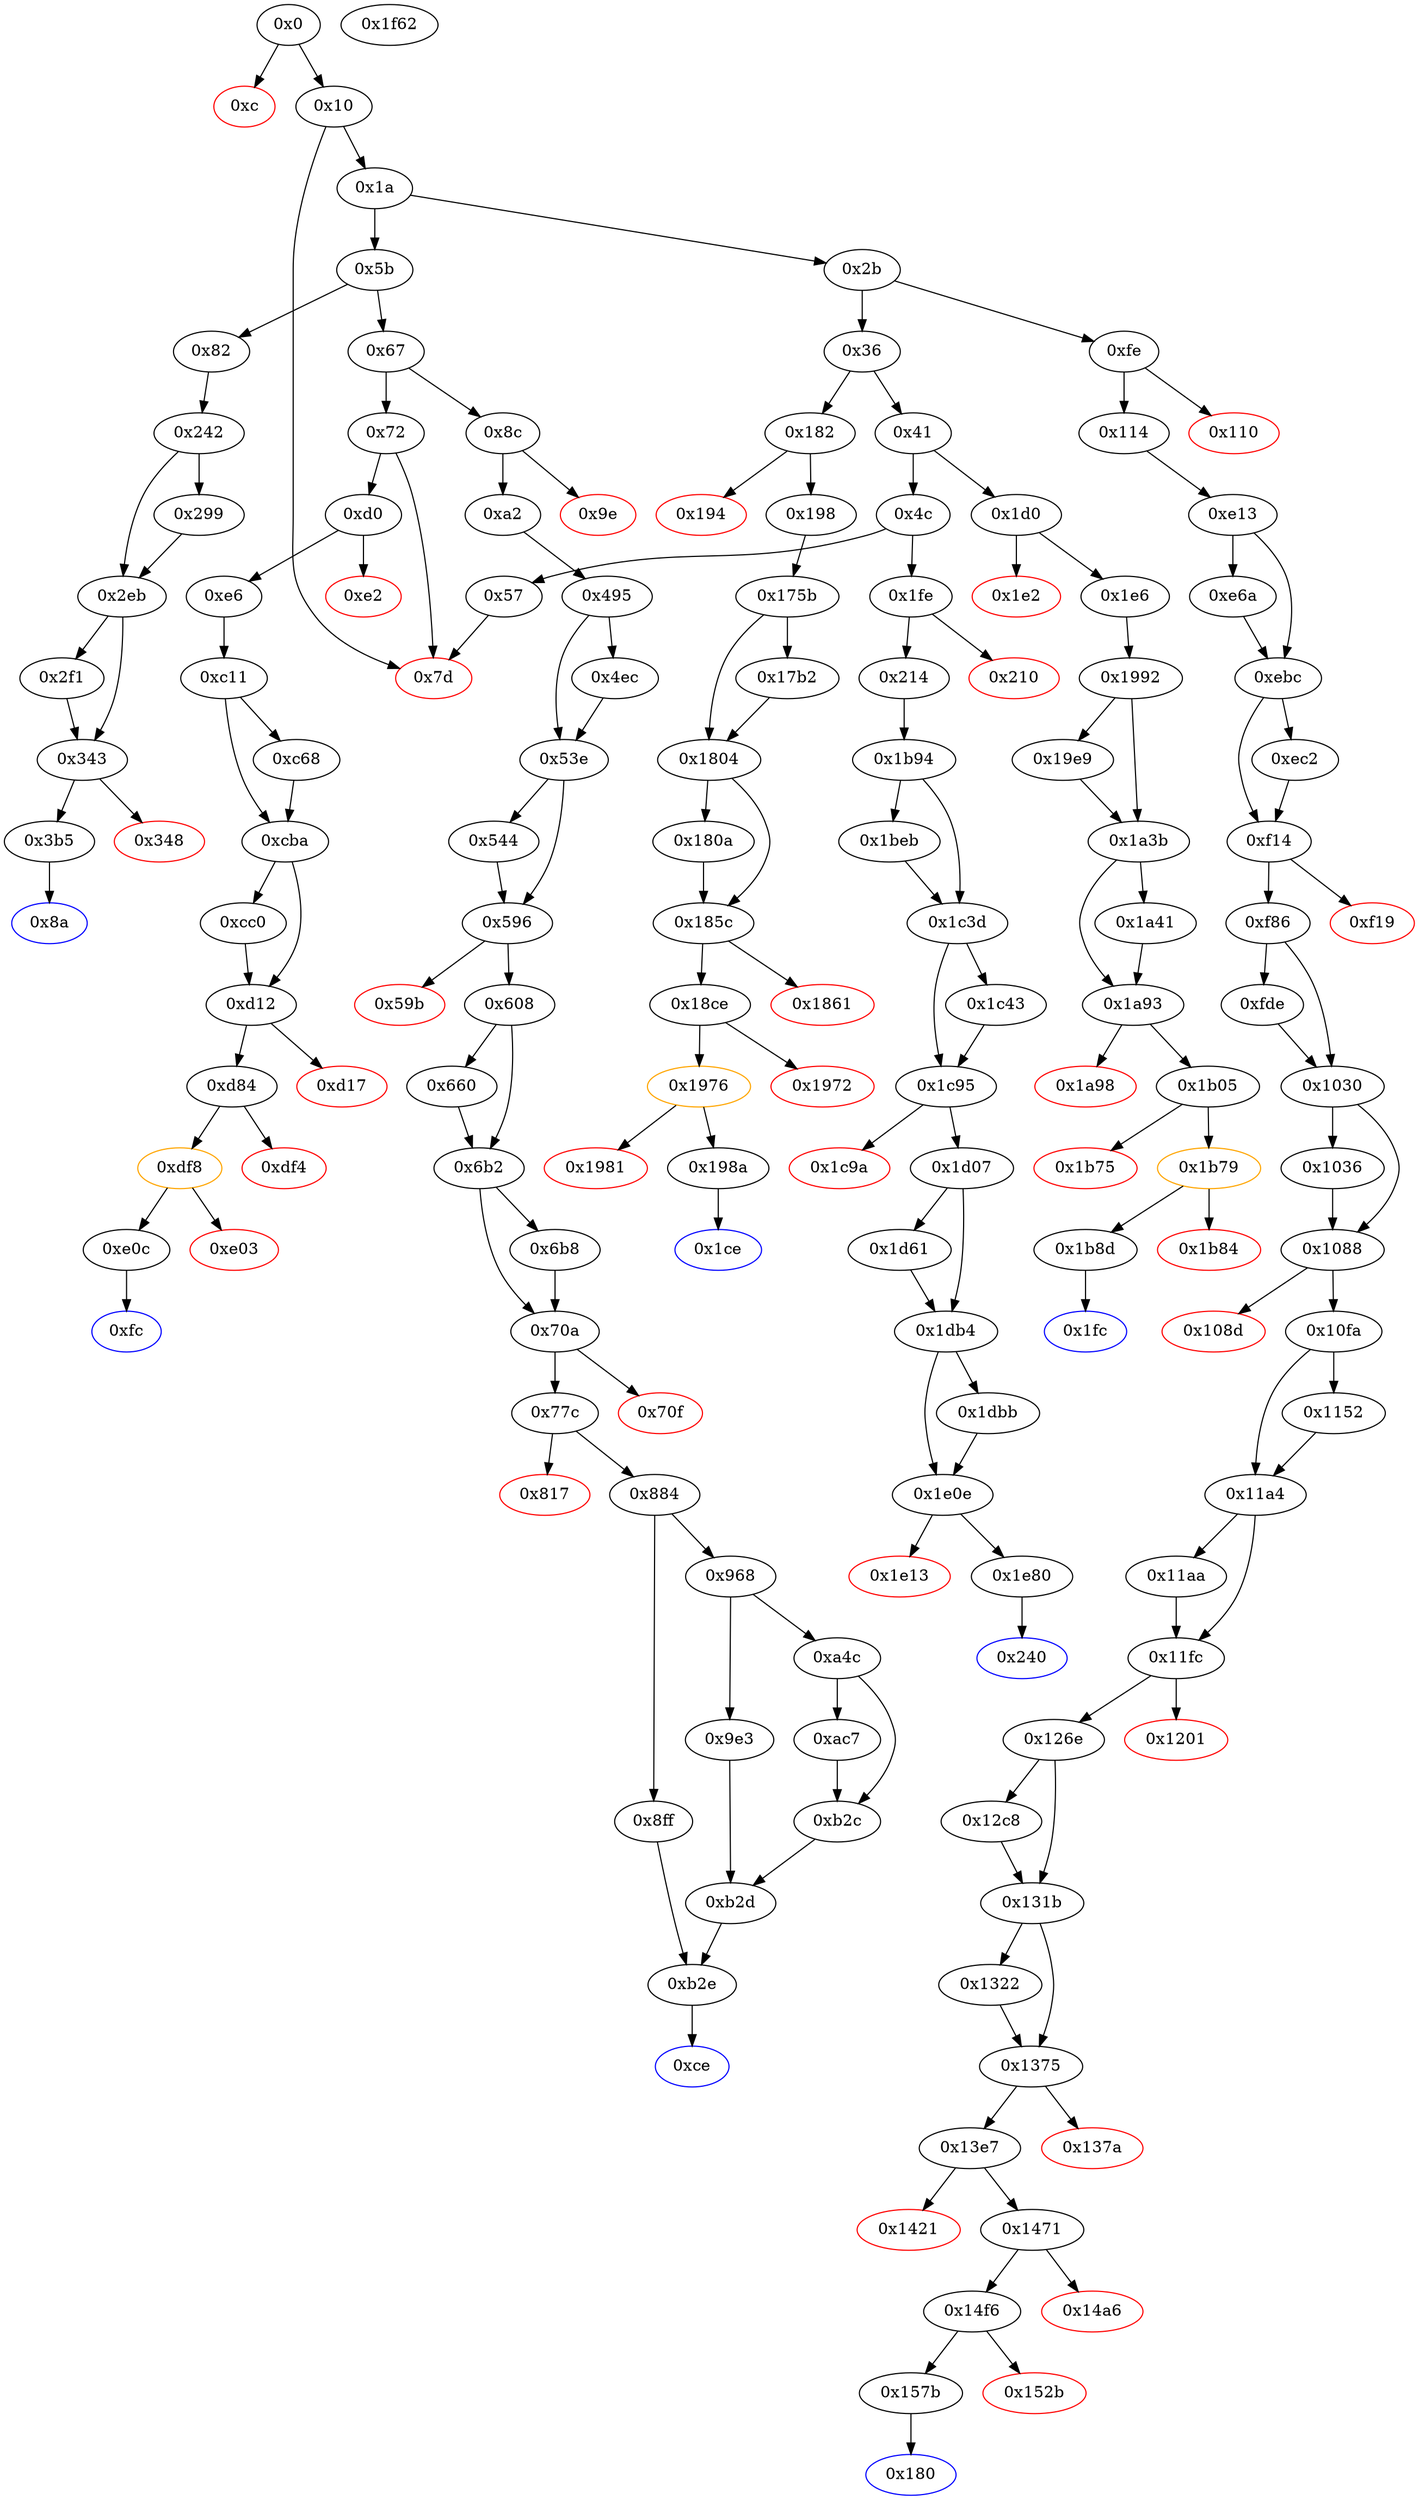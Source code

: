 strict digraph "" {
"0xfe" [fillcolor=white, id="0xfe", style=filled, tooltip="Block 0xfe\n[0xfe:0x10f]\n---\nPredecessors: [0x2b]\nSuccessors: [0x110, 0x114]\n---\n0xfe JUMPDEST\n0xff PUSH2 0x180\n0x102 PUSH1 0x4\n0x104 DUP1\n0x105 CALLDATASIZE\n0x106 SUB\n0x107 PUSH1 0x60\n0x109 DUP2\n0x10a LT\n0x10b ISZERO\n0x10c PUSH2 0x114\n0x10f JUMPI\n---\n0xfe: JUMPDEST \n0xff: V72 = 0x180\n0x102: V73 = 0x4\n0x105: V74 = CALLDATASIZE\n0x106: V75 = SUB V74 0x4\n0x107: V76 = 0x60\n0x10a: V77 = LT V75 0x60\n0x10b: V78 = ISZERO V77\n0x10c: V79 = 0x114\n0x10f: JUMPI 0x114 V78\n---\nEntry stack: [V13]\nStack pops: 0\nStack additions: [0x180, 0x4, V75]\nExit stack: [V13, 0x180, 0x4, V75]\n\nDef sites:\nV13: {0x1a.0x1f}\n"];
"0xe0c" [fillcolor=white, id="0xe0c", style=filled, tooltip="Block 0xe0c\n[0xe0c:0xe12]\n---\nPredecessors: [0xdf8]\nSuccessors: [0xfc]\n---\n0xe0c JUMPDEST\n0xe0d POP\n0xe0e POP\n0xe0f POP\n0xe10 POP\n0xe11 POP\n0xe12 JUMP\n---\n0xe0c: JUMPDEST \n0xe12: JUMP 0xfc\n---\nEntry stack: [V13, 0xfc, V68, V691, 0x42966c68, V702, V715]\nStack pops: 6\nStack additions: []\nExit stack: [V13]\n\nDef sites:\nV13: {0x1a.0x1f}\n0xfc: {0xd0.0xd1}\nV68: {0xe6.0xec}\nV691: {0xd84.0xdbc}\n0x42966c68: {0xd84.0xdbd}\nV702: {0xd84.0xddb}\nV715: {0xdf8.0xdfc}\n"];
"0x1a98" [color=red, fillcolor=white, id="0x1a98", style=filled, tooltip="Block 0x1a98\n[0x1a98:0x1b04]\n---\nPredecessors: [0x1a93]\nSuccessors: []\n---\n0x1a98 PUSH1 0x40\n0x1a9a MLOAD\n0x1a9b PUSH32 0x8c379a000000000000000000000000000000000000000000000000000000000\n0x1abc DUP2\n0x1abd MSTORE\n0x1abe PUSH1 0x4\n0x1ac0 ADD\n0x1ac1 DUP1\n0x1ac2 DUP1\n0x1ac3 PUSH1 0x20\n0x1ac5 ADD\n0x1ac6 DUP3\n0x1ac7 DUP2\n0x1ac8 SUB\n0x1ac9 DUP3\n0x1aca MSTORE\n0x1acb PUSH1 0x19\n0x1acd DUP2\n0x1ace MSTORE\n0x1acf PUSH1 0x20\n0x1ad1 ADD\n0x1ad2 DUP1\n0x1ad3 PUSH32 0x4372797374616c4d696e7465723a204e6f74205369676e657200000000000000\n0x1af4 DUP2\n0x1af5 MSTORE\n0x1af6 POP\n0x1af7 PUSH1 0x20\n0x1af9 ADD\n0x1afa SWAP2\n0x1afb POP\n0x1afc POP\n0x1afd PUSH1 0x40\n0x1aff MLOAD\n0x1b00 DUP1\n0x1b01 SWAP2\n0x1b02 SUB\n0x1b03 SWAP1\n0x1b04 REVERT\n---\n0x1a98: V1294 = 0x40\n0x1a9a: V1295 = M[0x40]\n0x1a9b: V1296 = 0x8c379a000000000000000000000000000000000000000000000000000000000\n0x1abd: M[V1295] = 0x8c379a000000000000000000000000000000000000000000000000000000000\n0x1abe: V1297 = 0x4\n0x1ac0: V1298 = ADD 0x4 V1295\n0x1ac3: V1299 = 0x20\n0x1ac5: V1300 = ADD 0x20 V1298\n0x1ac8: V1301 = SUB V1300 V1298\n0x1aca: M[V1298] = V1301\n0x1acb: V1302 = 0x19\n0x1ace: M[V1300] = 0x19\n0x1acf: V1303 = 0x20\n0x1ad1: V1304 = ADD 0x20 V1300\n0x1ad3: V1305 = 0x4372797374616c4d696e7465723a204e6f74205369676e657200000000000000\n0x1af5: M[V1304] = 0x4372797374616c4d696e7465723a204e6f74205369676e657200000000000000\n0x1af7: V1306 = 0x20\n0x1af9: V1307 = ADD 0x20 V1304\n0x1afd: V1308 = 0x40\n0x1aff: V1309 = M[0x40]\n0x1b02: V1310 = SUB V1307 V1309\n0x1b04: REVERT V1309 V1310\n---\nEntry stack: [V13, 0x1fc, V127]\nStack pops: 0\nStack additions: []\nExit stack: [V13, 0x1fc, V127]\n\nDef sites:\nV13: {0x1a.0x1f}\n0x1fc: {0x1d0.0x1d1}\nV127: {0x1e6.0x1ec}\n"];
"0x596" [fillcolor=white, id="0x596", style=filled, tooltip="Block 0x596\n[0x596:0x59a]\n---\nPredecessors: [0x53e, 0x544]\nSuccessors: [0x59b, 0x608]\n---\n0x596 JUMPDEST\n0x597 PUSH2 0x608\n0x59a JUMPI\n---\n0x596: JUMPDEST \n0x597: V306 = 0x608\n0x59a: JUMPI 0x608 S0\n---\nEntry stack: [V13, 0xce, V54, S0]\nStack pops: 1\nStack additions: []\nExit stack: [V13, 0xce, V54]\n\nDef sites:\nV13: {0x1a.0x1f}\n0xce: {0x8c.0x8d}\nV54: {0xa2.0xbe}\nS0: {0x495.0x4e6, 0x4ec.0x53d, 0x544.0x595}\n"];
"0xfde" [fillcolor=white, id="0xfde", style=filled, tooltip="Block 0xfde\n[0xfde:0x102f]\n---\nPredecessors: [0xf86]\nSuccessors: [0x1030]\n---\n0xfde POP\n0xfdf PUSH1 0x2\n0xfe1 PUSH1 0x0\n0xfe3 SWAP1\n0xfe4 SLOAD\n0xfe5 SWAP1\n0xfe6 PUSH2 0x100\n0xfe9 EXP\n0xfea SWAP1\n0xfeb DIV\n0xfec PUSH20 0xffffffffffffffffffffffffffffffffffffffff\n0x1001 AND\n0x1002 PUSH20 0xffffffffffffffffffffffffffffffffffffffff\n0x1017 AND\n0x1018 DUP2\n0x1019 PUSH20 0xffffffffffffffffffffffffffffffffffffffff\n0x102e AND\n0x102f EQ\n---\n0xfdf: V798 = 0x2\n0xfe1: V799 = 0x0\n0xfe4: V800 = S[0x2]\n0xfe6: V801 = 0x100\n0xfe9: V802 = EXP 0x100 0x0\n0xfeb: V803 = DIV V800 0x1\n0xfec: V804 = 0xffffffffffffffffffffffffffffffffffffffff\n0x1001: V805 = AND 0xffffffffffffffffffffffffffffffffffffffff V803\n0x1002: V806 = 0xffffffffffffffffffffffffffffffffffffffff\n0x1017: V807 = AND 0xffffffffffffffffffffffffffffffffffffffff V805\n0x1019: V808 = 0xffffffffffffffffffffffffffffffffffffffff\n0x102e: V809 = AND 0xffffffffffffffffffffffffffffffffffffffff V84\n0x102f: V810 = EQ V809 V807\n---\nEntry stack: [V13, 0x180, V84, V89, V94, V84, V796]\nStack pops: 2\nStack additions: [S1, V810]\nExit stack: [V13, 0x180, V84, V89, V94, V84, V810]\n\nDef sites:\nV13: {0x1a.0x1f}\n0x180: {0xfe.0xff}\nV84: {0x114.0x130}\nV89: {0x114.0x150}\nV94: {0x114.0x170}\nV84: {0x114.0x130}\nV796: {0xf86.0xfd8}\n"];
"0xc" [color=red, fillcolor=white, id="0xc", style=filled, tooltip="Block 0xc\n[0xc:0xf]\n---\nPredecessors: [0x0]\nSuccessors: []\n---\n0xc PUSH1 0x0\n0xe DUP1\n0xf REVERT\n---\n0xc: V5 = 0x0\n0xf: REVERT 0x0 0x0\n---\nEntry stack: [V2]\nStack pops: 0\nStack additions: []\nExit stack: [V2]\n\nDef sites:\nV2: {0x0.0x5}\n"];
"0x1375" [fillcolor=white, id="0x1375", style=filled, tooltip="Block 0x1375\n[0x1375:0x1379]\n---\nPredecessors: [0x131b, 0x1322]\nSuccessors: [0x137a, 0x13e7]\n---\n0x1375 JUMPDEST\n0x1376 PUSH2 0x13e7\n0x1379 JUMPI\n---\n0x1375: JUMPDEST \n0x1376: V948 = 0x13e7\n0x1379: JUMPI 0x13e7 S0\n---\nEntry stack: [V13, 0x180, V84, V89, V94, V84, V89, V94, S0]\nStack pops: 1\nStack additions: []\nExit stack: [V13, 0x180, V84, V89, V94, V84, V89, V94]\n\nDef sites:\nV13: {0x1a.0x1f}\n0x180: {0xfe.0xff}\nV84: {0x114.0x130}\nV89: {0x114.0x150}\nV94: {0x114.0x170}\nV84: {0x114.0x130}\nV89: {0x114.0x150}\nV94: {0x114.0x170}\nS0: {0x12c8.0x131a, 0x1322.0x1374, 0x126e.0x12c1}\n"];
"0xf14" [fillcolor=white, id="0xf14", style=filled, tooltip="Block 0xf14\n[0xf14:0xf18]\n---\nPredecessors: [0xebc, 0xec2]\nSuccessors: [0xf19, 0xf86]\n---\n0xf14 JUMPDEST\n0xf15 PUSH2 0xf86\n0xf18 JUMPI\n---\n0xf14: JUMPDEST \n0xf15: V766 = 0xf86\n0xf18: JUMPI 0xf86 S0\n---\nEntry stack: [V13, 0x180, V84, V89, V94, S0]\nStack pops: 1\nStack additions: []\nExit stack: [V13, 0x180, V84, V89, V94]\n\nDef sites:\nV13: {0x1a.0x1f}\n0x180: {0xfe.0xff}\nV84: {0x114.0x130}\nV89: {0x114.0x150}\nV94: {0x114.0x170}\nS0: {0xec2.0xf13, 0xe13.0xe64, 0xe6a.0xebb}\n"];
"0x2b" [fillcolor=white, id="0x2b", style=filled, tooltip="Block 0x2b\n[0x2b:0x35]\n---\nPredecessors: [0x1a]\nSuccessors: [0x36, 0xfe]\n---\n0x2b DUP1\n0x2c PUSH4 0x736d7129\n0x31 EQ\n0x32 PUSH2 0xfe\n0x35 JUMPI\n---\n0x2c: V17 = 0x736d7129\n0x31: V18 = EQ 0x736d7129 V13\n0x32: V19 = 0xfe\n0x35: JUMPI 0xfe V18\n---\nEntry stack: [V13]\nStack pops: 1\nStack additions: [S0]\nExit stack: [V13]\n\nDef sites:\nV13: {0x1a.0x1f}\n"];
"0x194" [color=red, fillcolor=white, id="0x194", style=filled, tooltip="Block 0x194\n[0x194:0x197]\n---\nPredecessors: [0x182]\nSuccessors: []\n---\n0x194 PUSH1 0x0\n0x196 DUP1\n0x197 REVERT\n---\n0x194: V106 = 0x0\n0x197: REVERT 0x0 0x0\n---\nEntry stack: [V13, 0x1ce, 0x4, V101]\nStack pops: 0\nStack additions: []\nExit stack: [V13, 0x1ce, 0x4, V101]\n\nDef sites:\nV13: {0x1a.0x1f}\n0x1ce: {0x182.0x183}\n0x4: {0x182.0x186}\nV101: {0x182.0x18a}\n"];
"0xe2" [color=red, fillcolor=white, id="0xe2", style=filled, tooltip="Block 0xe2\n[0xe2:0xe5]\n---\nPredecessors: [0xd0]\nSuccessors: []\n---\n0xe2 PUSH1 0x0\n0xe4 DUP1\n0xe5 REVERT\n---\n0xe2: V66 = 0x0\n0xe5: REVERT 0x0 0x0\n---\nEntry stack: [V13, 0xfc, 0x4, V61]\nStack pops: 0\nStack additions: []\nExit stack: [V13, 0xfc, 0x4, V61]\n\nDef sites:\nV13: {0x1a.0x1f}\n0xfc: {0xd0.0xd1}\n0x4: {0xd0.0xd4}\nV61: {0xd0.0xd8}\n"];
"0x1c43" [fillcolor=white, id="0x1c43", style=filled, tooltip="Block 0x1c43\n[0x1c43:0x1c94]\n---\nPredecessors: [0x1c3d]\nSuccessors: [0x1c95]\n---\n0x1c43 POP\n0x1c44 PUSH1 0x3\n0x1c46 PUSH1 0x0\n0x1c48 SWAP1\n0x1c49 SLOAD\n0x1c4a SWAP1\n0x1c4b PUSH2 0x100\n0x1c4e EXP\n0x1c4f SWAP1\n0x1c50 DIV\n0x1c51 PUSH20 0xffffffffffffffffffffffffffffffffffffffff\n0x1c66 AND\n0x1c67 PUSH20 0xffffffffffffffffffffffffffffffffffffffff\n0x1c7c AND\n0x1c7d CALLER\n0x1c7e PUSH20 0xffffffffffffffffffffffffffffffffffffffff\n0x1c93 AND\n0x1c94 EQ\n---\n0x1c44: V1380 = 0x3\n0x1c46: V1381 = 0x0\n0x1c49: V1382 = S[0x3]\n0x1c4b: V1383 = 0x100\n0x1c4e: V1384 = EXP 0x100 0x0\n0x1c50: V1385 = DIV V1382 0x1\n0x1c51: V1386 = 0xffffffffffffffffffffffffffffffffffffffff\n0x1c66: V1387 = AND 0xffffffffffffffffffffffffffffffffffffffff V1385\n0x1c67: V1388 = 0xffffffffffffffffffffffffffffffffffffffff\n0x1c7c: V1389 = AND 0xffffffffffffffffffffffffffffffffffffffff V1387\n0x1c7d: V1390 = CALLER\n0x1c7e: V1391 = 0xffffffffffffffffffffffffffffffffffffffff\n0x1c93: V1392 = AND 0xffffffffffffffffffffffffffffffffffffffff V1390\n0x1c94: V1393 = EQ V1392 V1389\n---\nEntry stack: [V13, 0x240, V143, S0]\nStack pops: 1\nStack additions: [V1393]\nExit stack: [V13, 0x240, V143, V1393]\n\nDef sites:\nV13: {0x1a.0x1f}\n0x240: {0x1fe.0x1ff}\nV143: {0x214.0x230}\nS0: {0x1beb.0x1c3c, 0x1b94.0x1be5}\n"];
"0x11a4" [fillcolor=white, id="0x11a4", style=filled, tooltip="Block 0x11a4\n[0x11a4:0x11a9]\n---\nPredecessors: [0x10fa, 0x1152]\nSuccessors: [0x11aa, 0x11fc]\n---\n0x11a4 JUMPDEST\n0x11a5 DUP1\n0x11a6 PUSH2 0x11fc\n0x11a9 JUMPI\n---\n0x11a4: JUMPDEST \n0x11a6: V870 = 0x11fc\n0x11a9: JUMPI 0x11fc S0\n---\nEntry stack: [V13, 0x180, V84, V89, V94, V84, V89, S0]\nStack pops: 1\nStack additions: [S0]\nExit stack: [V13, 0x180, V84, V89, V94, V84, V89, S0]\n\nDef sites:\nV13: {0x1a.0x1f}\n0x180: {0xfe.0xff}\nV84: {0x114.0x130}\nV89: {0x114.0x150}\nV94: {0x114.0x170}\nV84: {0x114.0x130}\nV89: {0x114.0x150}\nS0: {0x10fa.0x114c, 0x1152.0x11a3}\n"];
"0x1ce" [color=blue, fillcolor=white, id="0x1ce", style=filled, tooltip="Block 0x1ce\n[0x1ce:0x1cf]\n---\nPredecessors: [0x198a]\nSuccessors: []\n---\n0x1ce JUMPDEST\n0x1cf STOP\n---\n0x1ce: JUMPDEST \n0x1cf: STOP \n---\nEntry stack: [V13]\nStack pops: 0\nStack additions: []\nExit stack: [V13]\n\nDef sites:\nV13: {0x1a.0x1f}\n"];
"0x1b94" [fillcolor=white, id="0x1b94", style=filled, tooltip="Block 0x1b94\n[0x1b94:0x1bea]\n---\nPredecessors: [0x214]\nSuccessors: [0x1beb, 0x1c3d]\n---\n0x1b94 JUMPDEST\n0x1b95 PUSH1 0x1\n0x1b97 PUSH1 0x0\n0x1b99 SWAP1\n0x1b9a SLOAD\n0x1b9b SWAP1\n0x1b9c PUSH2 0x100\n0x1b9f EXP\n0x1ba0 SWAP1\n0x1ba1 DIV\n0x1ba2 PUSH20 0xffffffffffffffffffffffffffffffffffffffff\n0x1bb7 AND\n0x1bb8 PUSH20 0xffffffffffffffffffffffffffffffffffffffff\n0x1bcd AND\n0x1bce CALLER\n0x1bcf PUSH20 0xffffffffffffffffffffffffffffffffffffffff\n0x1be4 AND\n0x1be5 EQ\n0x1be6 DUP1\n0x1be7 PUSH2 0x1c3d\n0x1bea JUMPI\n---\n0x1b94: JUMPDEST \n0x1b95: V1350 = 0x1\n0x1b97: V1351 = 0x0\n0x1b9a: V1352 = S[0x1]\n0x1b9c: V1353 = 0x100\n0x1b9f: V1354 = EXP 0x100 0x0\n0x1ba1: V1355 = DIV V1352 0x1\n0x1ba2: V1356 = 0xffffffffffffffffffffffffffffffffffffffff\n0x1bb7: V1357 = AND 0xffffffffffffffffffffffffffffffffffffffff V1355\n0x1bb8: V1358 = 0xffffffffffffffffffffffffffffffffffffffff\n0x1bcd: V1359 = AND 0xffffffffffffffffffffffffffffffffffffffff V1357\n0x1bce: V1360 = CALLER\n0x1bcf: V1361 = 0xffffffffffffffffffffffffffffffffffffffff\n0x1be4: V1362 = AND 0xffffffffffffffffffffffffffffffffffffffff V1360\n0x1be5: V1363 = EQ V1362 V1359\n0x1be7: V1364 = 0x1c3d\n0x1bea: JUMPI 0x1c3d V1363\n---\nEntry stack: [V13, 0x240, V143]\nStack pops: 0\nStack additions: [V1363]\nExit stack: [V13, 0x240, V143, V1363]\n\nDef sites:\nV13: {0x1a.0x1f}\n0x240: {0x1fe.0x1ff}\nV143: {0x214.0x230}\n"];
"0x1088" [fillcolor=white, id="0x1088", style=filled, tooltip="Block 0x1088\n[0x1088:0x108c]\n---\nPredecessors: [0x1030, 0x1036]\nSuccessors: [0x108d, 0x10fa]\n---\n0x1088 JUMPDEST\n0x1089 PUSH2 0x10fa\n0x108c JUMPI\n---\n0x1088: JUMPDEST \n0x1089: V825 = 0x10fa\n0x108c: JUMPI 0x10fa S0\n---\nEntry stack: [V13, 0x180, V84, V89, V94, V84, S0]\nStack pops: 1\nStack additions: []\nExit stack: [V13, 0x180, V84, V89, V94, V84]\n\nDef sites:\nV13: {0x1a.0x1f}\n0x180: {0xfe.0xff}\nV84: {0x114.0x130}\nV89: {0x114.0x150}\nV94: {0x114.0x170}\nV84: {0x114.0x130}\nS0: {0x1036.0x1087, 0xfde.0x102f, 0xf86.0xfd8}\n"];
"0x1c9a" [color=red, fillcolor=white, id="0x1c9a", style=filled, tooltip="Block 0x1c9a\n[0x1c9a:0x1d06]\n---\nPredecessors: [0x1c95]\nSuccessors: []\n---\n0x1c9a PUSH1 0x40\n0x1c9c MLOAD\n0x1c9d PUSH32 0x8c379a000000000000000000000000000000000000000000000000000000000\n0x1cbe DUP2\n0x1cbf MSTORE\n0x1cc0 PUSH1 0x4\n0x1cc2 ADD\n0x1cc3 DUP1\n0x1cc4 DUP1\n0x1cc5 PUSH1 0x20\n0x1cc7 ADD\n0x1cc8 DUP3\n0x1cc9 DUP2\n0x1cca SUB\n0x1ccb DUP3\n0x1ccc MSTORE\n0x1ccd PUSH1 0x19\n0x1ccf DUP2\n0x1cd0 MSTORE\n0x1cd1 PUSH1 0x20\n0x1cd3 ADD\n0x1cd4 DUP1\n0x1cd5 PUSH32 0x4372797374616c4d696e7465723a204e6f74205369676e657200000000000000\n0x1cf6 DUP2\n0x1cf7 MSTORE\n0x1cf8 POP\n0x1cf9 PUSH1 0x20\n0x1cfb ADD\n0x1cfc SWAP2\n0x1cfd POP\n0x1cfe POP\n0x1cff PUSH1 0x40\n0x1d01 MLOAD\n0x1d02 DUP1\n0x1d03 SWAP2\n0x1d04 SUB\n0x1d05 SWAP1\n0x1d06 REVERT\n---\n0x1c9a: V1395 = 0x40\n0x1c9c: V1396 = M[0x40]\n0x1c9d: V1397 = 0x8c379a000000000000000000000000000000000000000000000000000000000\n0x1cbf: M[V1396] = 0x8c379a000000000000000000000000000000000000000000000000000000000\n0x1cc0: V1398 = 0x4\n0x1cc2: V1399 = ADD 0x4 V1396\n0x1cc5: V1400 = 0x20\n0x1cc7: V1401 = ADD 0x20 V1399\n0x1cca: V1402 = SUB V1401 V1399\n0x1ccc: M[V1399] = V1402\n0x1ccd: V1403 = 0x19\n0x1cd0: M[V1401] = 0x19\n0x1cd1: V1404 = 0x20\n0x1cd3: V1405 = ADD 0x20 V1401\n0x1cd5: V1406 = 0x4372797374616c4d696e7465723a204e6f74205369676e657200000000000000\n0x1cf7: M[V1405] = 0x4372797374616c4d696e7465723a204e6f74205369676e657200000000000000\n0x1cf9: V1407 = 0x20\n0x1cfb: V1408 = ADD 0x20 V1405\n0x1cff: V1409 = 0x40\n0x1d01: V1410 = M[0x40]\n0x1d04: V1411 = SUB V1408 V1410\n0x1d06: REVERT V1410 V1411\n---\nEntry stack: [V13, 0x240, V143]\nStack pops: 0\nStack additions: []\nExit stack: [V13, 0x240, V143]\n\nDef sites:\nV13: {0x1a.0x1f}\n0x240: {0x1fe.0x1ff}\nV143: {0x214.0x230}\n"];
"0x1b05" [fillcolor=white, id="0x1b05", style=filled, tooltip="Block 0x1b05\n[0x1b05:0x1b74]\n---\nPredecessors: [0x1a93]\nSuccessors: [0x1b75, 0x1b79]\n---\n0x1b05 JUMPDEST\n0x1b06 PUSH1 0x0\n0x1b08 DUP1\n0x1b09 SWAP1\n0x1b0a SLOAD\n0x1b0b SWAP1\n0x1b0c PUSH2 0x100\n0x1b0f EXP\n0x1b10 SWAP1\n0x1b11 DIV\n0x1b12 PUSH20 0xffffffffffffffffffffffffffffffffffffffff\n0x1b27 AND\n0x1b28 PUSH20 0xffffffffffffffffffffffffffffffffffffffff\n0x1b3d AND\n0x1b3e PUSH4 0xa0712d68\n0x1b43 DUP3\n0x1b44 PUSH1 0x40\n0x1b46 MLOAD\n0x1b47 DUP3\n0x1b48 PUSH4 0xffffffff\n0x1b4d AND\n0x1b4e PUSH1 0xe0\n0x1b50 SHL\n0x1b51 DUP2\n0x1b52 MSTORE\n0x1b53 PUSH1 0x4\n0x1b55 ADD\n0x1b56 DUP1\n0x1b57 DUP3\n0x1b58 DUP2\n0x1b59 MSTORE\n0x1b5a PUSH1 0x20\n0x1b5c ADD\n0x1b5d SWAP2\n0x1b5e POP\n0x1b5f POP\n0x1b60 PUSH1 0x0\n0x1b62 PUSH1 0x40\n0x1b64 MLOAD\n0x1b65 DUP1\n0x1b66 DUP4\n0x1b67 SUB\n0x1b68 DUP2\n0x1b69 PUSH1 0x0\n0x1b6b DUP8\n0x1b6c DUP1\n0x1b6d EXTCODESIZE\n0x1b6e ISZERO\n0x1b6f DUP1\n0x1b70 ISZERO\n0x1b71 PUSH2 0x1b79\n0x1b74 JUMPI\n---\n0x1b05: JUMPDEST \n0x1b06: V1311 = 0x0\n0x1b0a: V1312 = S[0x0]\n0x1b0c: V1313 = 0x100\n0x1b0f: V1314 = EXP 0x100 0x0\n0x1b11: V1315 = DIV V1312 0x1\n0x1b12: V1316 = 0xffffffffffffffffffffffffffffffffffffffff\n0x1b27: V1317 = AND 0xffffffffffffffffffffffffffffffffffffffff V1315\n0x1b28: V1318 = 0xffffffffffffffffffffffffffffffffffffffff\n0x1b3d: V1319 = AND 0xffffffffffffffffffffffffffffffffffffffff V1317\n0x1b3e: V1320 = 0xa0712d68\n0x1b44: V1321 = 0x40\n0x1b46: V1322 = M[0x40]\n0x1b48: V1323 = 0xffffffff\n0x1b4d: V1324 = AND 0xffffffff 0xa0712d68\n0x1b4e: V1325 = 0xe0\n0x1b50: V1326 = SHL 0xe0 0xa0712d68\n0x1b52: M[V1322] = 0xa0712d6800000000000000000000000000000000000000000000000000000000\n0x1b53: V1327 = 0x4\n0x1b55: V1328 = ADD 0x4 V1322\n0x1b59: M[V1328] = V127\n0x1b5a: V1329 = 0x20\n0x1b5c: V1330 = ADD 0x20 V1328\n0x1b60: V1331 = 0x0\n0x1b62: V1332 = 0x40\n0x1b64: V1333 = M[0x40]\n0x1b67: V1334 = SUB V1330 V1333\n0x1b69: V1335 = 0x0\n0x1b6d: V1336 = EXTCODESIZE V1319\n0x1b6e: V1337 = ISZERO V1336\n0x1b70: V1338 = ISZERO V1337\n0x1b71: V1339 = 0x1b79\n0x1b74: JUMPI 0x1b79 V1338\n---\nEntry stack: [V13, 0x1fc, V127]\nStack pops: 1\nStack additions: [S0, V1319, 0xa0712d68, V1330, 0x0, V1333, V1334, V1333, 0x0, V1319, V1337]\nExit stack: [V13, 0x1fc, V127, V1319, 0xa0712d68, V1330, 0x0, V1333, V1334, V1333, 0x0, V1319, V1337]\n\nDef sites:\nV13: {0x1a.0x1f}\n0x1fc: {0x1d0.0x1d1}\nV127: {0x1e6.0x1ec}\n"];
"0x210" [color=red, fillcolor=white, id="0x210", style=filled, tooltip="Block 0x210\n[0x210:0x213]\n---\nPredecessors: [0x1fe]\nSuccessors: []\n---\n0x210 PUSH1 0x0\n0x212 DUP1\n0x213 REVERT\n---\n0x210: V139 = 0x0\n0x213: REVERT 0x0 0x0\n---\nEntry stack: [V13, 0x240, 0x4, V134]\nStack pops: 0\nStack additions: []\nExit stack: [V13, 0x240, 0x4, V134]\n\nDef sites:\nV13: {0x1a.0x1f}\n0x240: {0x1fe.0x1ff}\n0x4: {0x1fe.0x202}\nV134: {0x1fe.0x206}\n"];
"0x240" [color=blue, fillcolor=white, id="0x240", style=filled, tooltip="Block 0x240\n[0x240:0x241]\n---\nPredecessors: [0x1e80]\nSuccessors: []\n---\n0x240 JUMPDEST\n0x241 STOP\n---\n0x240: JUMPDEST \n0x241: STOP \n---\nEntry stack: [V13]\nStack pops: 0\nStack additions: []\nExit stack: [V13]\n\nDef sites:\nV13: {0x1a.0x1f}\n"];
"0x180" [color=blue, fillcolor=white, id="0x180", style=filled, tooltip="Block 0x180\n[0x180:0x181]\n---\nPredecessors: [0x157b]\nSuccessors: []\n---\n0x180 JUMPDEST\n0x181 STOP\n---\n0x180: JUMPDEST \n0x181: STOP \n---\nEntry stack: [V13]\nStack pops: 0\nStack additions: []\nExit stack: [V13]\n\nDef sites:\nV13: {0x1a.0x1f}\n"];
"0x1030" [fillcolor=white, id="0x1030", style=filled, tooltip="Block 0x1030\n[0x1030:0x1035]\n---\nPredecessors: [0xf86, 0xfde]\nSuccessors: [0x1036, 0x1088]\n---\n0x1030 JUMPDEST\n0x1031 DUP1\n0x1032 PUSH2 0x1088\n0x1035 JUMPI\n---\n0x1030: JUMPDEST \n0x1032: V811 = 0x1088\n0x1035: JUMPI 0x1088 S0\n---\nEntry stack: [V13, 0x180, V84, V89, V94, V84, S0]\nStack pops: 1\nStack additions: [S0]\nExit stack: [V13, 0x180, V84, V89, V94, V84, S0]\n\nDef sites:\nV13: {0x1a.0x1f}\n0x180: {0xfe.0xff}\nV84: {0x114.0x130}\nV89: {0x114.0x150}\nV94: {0x114.0x170}\nV84: {0x114.0x130}\nS0: {0xfde.0x102f, 0xf86.0xfd8}\n"];
"0x1421" [color=red, fillcolor=white, id="0x1421", style=filled, tooltip="Block 0x1421\n[0x1421:0x1470]\n---\nPredecessors: [0x13e7]\nSuccessors: []\n---\n0x1421 PUSH1 0x40\n0x1423 MLOAD\n0x1424 PUSH32 0x8c379a000000000000000000000000000000000000000000000000000000000\n0x1445 DUP2\n0x1446 MSTORE\n0x1447 PUSH1 0x4\n0x1449 ADD\n0x144a DUP1\n0x144b DUP1\n0x144c PUSH1 0x20\n0x144e ADD\n0x144f DUP3\n0x1450 DUP2\n0x1451 SUB\n0x1452 DUP3\n0x1453 MSTORE\n0x1454 PUSH1 0x23\n0x1456 DUP2\n0x1457 MSTORE\n0x1458 PUSH1 0x20\n0x145a ADD\n0x145b DUP1\n0x145c PUSH2 0x1f85\n0x145f PUSH1 0x23\n0x1461 SWAP2\n0x1462 CODECOPY\n0x1463 PUSH1 0x40\n0x1465 ADD\n0x1466 SWAP2\n0x1467 POP\n0x1468 POP\n0x1469 PUSH1 0x40\n0x146b MLOAD\n0x146c DUP1\n0x146d SWAP2\n0x146e SUB\n0x146f SWAP1\n0x1470 REVERT\n---\n0x1421: V975 = 0x40\n0x1423: V976 = M[0x40]\n0x1424: V977 = 0x8c379a000000000000000000000000000000000000000000000000000000000\n0x1446: M[V976] = 0x8c379a000000000000000000000000000000000000000000000000000000000\n0x1447: V978 = 0x4\n0x1449: V979 = ADD 0x4 V976\n0x144c: V980 = 0x20\n0x144e: V981 = ADD 0x20 V979\n0x1451: V982 = SUB V981 V979\n0x1453: M[V979] = V982\n0x1454: V983 = 0x23\n0x1457: M[V981] = 0x23\n0x1458: V984 = 0x20\n0x145a: V985 = ADD 0x20 V981\n0x145c: V986 = 0x1f85\n0x145f: V987 = 0x23\n0x1462: CODECOPY V985 0x1f85 0x23\n0x1463: V988 = 0x40\n0x1465: V989 = ADD 0x40 V985\n0x1469: V990 = 0x40\n0x146b: V991 = M[0x40]\n0x146e: V992 = SUB V989 V991\n0x1470: REVERT V991 V992\n---\nEntry stack: [V13, 0x180, V84, V89, V94, V84, V89, V94, V967]\nStack pops: 0\nStack additions: []\nExit stack: [V13, 0x180, V84, V89, V94, V84, V89, V94, V967]\n\nDef sites:\nV13: {0x1a.0x1f}\n0x180: {0xfe.0xff}\nV84: {0x114.0x130}\nV89: {0x114.0x150}\nV94: {0x114.0x170}\nV84: {0x114.0x130}\nV89: {0x114.0x150}\nV94: {0x114.0x170}\nV967: {0x13e7.0x13ea}\n"];
"0xc11" [fillcolor=white, id="0xc11", style=filled, tooltip="Block 0xc11\n[0xc11:0xc67]\n---\nPredecessors: [0xe6]\nSuccessors: [0xc68, 0xcba]\n---\n0xc11 JUMPDEST\n0xc12 PUSH1 0x1\n0xc14 PUSH1 0x0\n0xc16 SWAP1\n0xc17 SLOAD\n0xc18 SWAP1\n0xc19 PUSH2 0x100\n0xc1c EXP\n0xc1d SWAP1\n0xc1e DIV\n0xc1f PUSH20 0xffffffffffffffffffffffffffffffffffffffff\n0xc34 AND\n0xc35 PUSH20 0xffffffffffffffffffffffffffffffffffffffff\n0xc4a AND\n0xc4b CALLER\n0xc4c PUSH20 0xffffffffffffffffffffffffffffffffffffffff\n0xc61 AND\n0xc62 EQ\n0xc63 DUP1\n0xc64 PUSH2 0xcba\n0xc67 JUMPI\n---\n0xc11: JUMPDEST \n0xc12: V621 = 0x1\n0xc14: V622 = 0x0\n0xc17: V623 = S[0x1]\n0xc19: V624 = 0x100\n0xc1c: V625 = EXP 0x100 0x0\n0xc1e: V626 = DIV V623 0x1\n0xc1f: V627 = 0xffffffffffffffffffffffffffffffffffffffff\n0xc34: V628 = AND 0xffffffffffffffffffffffffffffffffffffffff V626\n0xc35: V629 = 0xffffffffffffffffffffffffffffffffffffffff\n0xc4a: V630 = AND 0xffffffffffffffffffffffffffffffffffffffff V628\n0xc4b: V631 = CALLER\n0xc4c: V632 = 0xffffffffffffffffffffffffffffffffffffffff\n0xc61: V633 = AND 0xffffffffffffffffffffffffffffffffffffffff V631\n0xc62: V634 = EQ V633 V630\n0xc64: V635 = 0xcba\n0xc67: JUMPI 0xcba V634\n---\nEntry stack: [V13, 0xfc, V68]\nStack pops: 0\nStack additions: [V634]\nExit stack: [V13, 0xfc, V68, V634]\n\nDef sites:\nV13: {0x1a.0x1f}\n0xfc: {0xd0.0xd1}\nV68: {0xe6.0xec}\n"];
"0x126e" [fillcolor=white, id="0x126e", style=filled, tooltip="Block 0x126e\n[0x126e:0x12c7]\n---\nPredecessors: [0x11fc]\nSuccessors: [0x12c8, 0x131b]\n---\n0x126e JUMPDEST\n0x126f DUP3\n0x1270 PUSH1 0x1\n0x1272 PUSH1 0x0\n0x1274 SWAP1\n0x1275 SLOAD\n0x1276 SWAP1\n0x1277 PUSH2 0x100\n0x127a EXP\n0x127b SWAP1\n0x127c DIV\n0x127d PUSH20 0xffffffffffffffffffffffffffffffffffffffff\n0x1292 AND\n0x1293 PUSH20 0xffffffffffffffffffffffffffffffffffffffff\n0x12a8 AND\n0x12a9 DUP2\n0x12aa PUSH20 0xffffffffffffffffffffffffffffffffffffffff\n0x12bf AND\n0x12c0 EQ\n0x12c1 ISZERO\n0x12c2 DUP1\n0x12c3 ISZERO\n0x12c4 PUSH2 0x131b\n0x12c7 JUMPI\n---\n0x126e: JUMPDEST \n0x1270: V902 = 0x1\n0x1272: V903 = 0x0\n0x1275: V904 = S[0x1]\n0x1277: V905 = 0x100\n0x127a: V906 = EXP 0x100 0x0\n0x127c: V907 = DIV V904 0x1\n0x127d: V908 = 0xffffffffffffffffffffffffffffffffffffffff\n0x1292: V909 = AND 0xffffffffffffffffffffffffffffffffffffffff V907\n0x1293: V910 = 0xffffffffffffffffffffffffffffffffffffffff\n0x12a8: V911 = AND 0xffffffffffffffffffffffffffffffffffffffff V909\n0x12aa: V912 = 0xffffffffffffffffffffffffffffffffffffffff\n0x12bf: V913 = AND 0xffffffffffffffffffffffffffffffffffffffff V94\n0x12c0: V914 = EQ V913 V911\n0x12c1: V915 = ISZERO V914\n0x12c3: V916 = ISZERO V915\n0x12c4: V917 = 0x131b\n0x12c7: JUMPI 0x131b V916\n---\nEntry stack: [V13, 0x180, V84, V89, V94, V84, V89]\nStack pops: 3\nStack additions: [S2, S1, S0, S2, V915]\nExit stack: [V13, 0x180, V84, V89, V94, V84, V89, V94, V915]\n\nDef sites:\nV13: {0x1a.0x1f}\n0x180: {0xfe.0xff}\nV84: {0x114.0x130}\nV89: {0x114.0x150}\nV94: {0x114.0x170}\nV84: {0x114.0x130}\nV89: {0x114.0x150}\n"];
"0xc68" [fillcolor=white, id="0xc68", style=filled, tooltip="Block 0xc68\n[0xc68:0xcb9]\n---\nPredecessors: [0xc11]\nSuccessors: [0xcba]\n---\n0xc68 POP\n0xc69 PUSH1 0x2\n0xc6b PUSH1 0x0\n0xc6d SWAP1\n0xc6e SLOAD\n0xc6f SWAP1\n0xc70 PUSH2 0x100\n0xc73 EXP\n0xc74 SWAP1\n0xc75 DIV\n0xc76 PUSH20 0xffffffffffffffffffffffffffffffffffffffff\n0xc8b AND\n0xc8c PUSH20 0xffffffffffffffffffffffffffffffffffffffff\n0xca1 AND\n0xca2 CALLER\n0xca3 PUSH20 0xffffffffffffffffffffffffffffffffffffffff\n0xcb8 AND\n0xcb9 EQ\n---\n0xc69: V636 = 0x2\n0xc6b: V637 = 0x0\n0xc6e: V638 = S[0x2]\n0xc70: V639 = 0x100\n0xc73: V640 = EXP 0x100 0x0\n0xc75: V641 = DIV V638 0x1\n0xc76: V642 = 0xffffffffffffffffffffffffffffffffffffffff\n0xc8b: V643 = AND 0xffffffffffffffffffffffffffffffffffffffff V641\n0xc8c: V644 = 0xffffffffffffffffffffffffffffffffffffffff\n0xca1: V645 = AND 0xffffffffffffffffffffffffffffffffffffffff V643\n0xca2: V646 = CALLER\n0xca3: V647 = 0xffffffffffffffffffffffffffffffffffffffff\n0xcb8: V648 = AND 0xffffffffffffffffffffffffffffffffffffffff V646\n0xcb9: V649 = EQ V648 V645\n---\nEntry stack: [V13, 0xfc, V68, V634]\nStack pops: 1\nStack additions: [V649]\nExit stack: [V13, 0xfc, V68, V649]\n\nDef sites:\nV13: {0x1a.0x1f}\n0xfc: {0xd0.0xd1}\nV68: {0xe6.0xec}\nV634: {0xc11.0xc62}\n"];
"0x1f62" [fillcolor=white, id="0x1f62", style=filled, tooltip="Block 0x1f62\n[0x1f62:0x1ff7]\n---\nPredecessors: []\nSuccessors: []\n---\n0x1f62 INVALID\n0x1f63 NUMBER\n0x1f64 PUSH19 0x797374616c4d696e7465723a2041666669726d\n0x1f78 PUSH6 0x722049732052\n0x1f7f PUSH6 0x746972656543\n0x1f86 PUSH19 0x797374616c4d696e7465723a2041666669726d\n0x1f9a PUSH6 0x722049732050\n0x1fa1 PUSH19 0x6f706f7365724372797374616c4d696e746572\n0x1fb5 GASPRICE\n0x1fb6 SHA3\n0x1fb7 MSTORE\n0x1fb8 PUSH6 0x746972656520\n0x1fbf MISSING 0x49\n0x1fc0 PUSH20 0x2050726f706f736572a165627a7a72305820fc85\n0x1fd5 DUP1\n0x1fd6 MLOAD\n0x1fd7 MUL\n0x1fd8 PUSH6 0x87de6341b453\n0x1fdf PUSH24 0x3d7e84afb565db7a92c0a500e8e86df6a2493c0029\n---\n0x1f62: INVALID \n0x1f63: V1528 = NUMBER\n0x1f64: V1529 = 0x797374616c4d696e7465723a2041666669726d\n0x1f78: V1530 = 0x722049732052\n0x1f7f: V1531 = 0x746972656543\n0x1f86: V1532 = 0x797374616c4d696e7465723a2041666669726d\n0x1f9a: V1533 = 0x722049732050\n0x1fa1: V1534 = 0x6f706f7365724372797374616c4d696e746572\n0x1fb5: V1535 = GASPRICE\n0x1fb6: V1536 = SHA3 V1535 0x6f706f7365724372797374616c4d696e746572\n0x1fb7: M[V1536] = 0x722049732050\n0x1fb8: V1537 = 0x746972656520\n0x1fbf: MISSING 0x49\n0x1fc0: V1538 = 0x2050726f706f736572a165627a7a72305820fc85\n0x1fd6: V1539 = M[0x2050726f706f736572a165627a7a72305820fc85]\n0x1fd7: V1540 = MUL V1539 0x2050726f706f736572a165627a7a72305820fc85\n0x1fd8: V1541 = 0x87de6341b453\n0x1fdf: V1542 = 0x3d7e84afb565db7a92c0a500e8e86df6a2493c0029\n---\nEntry stack: []\nStack pops: 0\nStack additions: [0x746972656520, 0x797374616c4d696e7465723a2041666669726d, 0x746972656543, 0x722049732052, 0x797374616c4d696e7465723a2041666669726d, V1528, 0x3d7e84afb565db7a92c0a500e8e86df6a2493c0029, 0x87de6341b453, V1540]\nExit stack: []\n\nDef sites:\n"];
"0x1471" [fillcolor=white, id="0x1471", style=filled, tooltip="Block 0x1471\n[0x1471:0x14a5]\n---\nPredecessors: [0x13e7]\nSuccessors: [0x14a6, 0x14f6]\n---\n0x1471 JUMPDEST\n0x1472 DUP6\n0x1473 PUSH20 0xffffffffffffffffffffffffffffffffffffffff\n0x1488 AND\n0x1489 DUP8\n0x148a PUSH20 0xffffffffffffffffffffffffffffffffffffffff\n0x149f AND\n0x14a0 EQ\n0x14a1 ISZERO\n0x14a2 PUSH2 0x14f6\n0x14a5 JUMPI\n---\n0x1471: JUMPDEST \n0x1473: V993 = 0xffffffffffffffffffffffffffffffffffffffff\n0x1488: V994 = AND 0xffffffffffffffffffffffffffffffffffffffff V89\n0x148a: V995 = 0xffffffffffffffffffffffffffffffffffffffff\n0x149f: V996 = AND 0xffffffffffffffffffffffffffffffffffffffff V84\n0x14a0: V997 = EQ V996 V994\n0x14a1: V998 = ISZERO V997\n0x14a2: V999 = 0x14f6\n0x14a5: JUMPI 0x14f6 V998\n---\nEntry stack: [V13, 0x180, V84, V89, V94, V84, V89, V94, V967]\nStack pops: 7\nStack additions: [S6, S5, S4, S3, S2, S1, S0]\nExit stack: [V13, 0x180, V84, V89, V94, V84, V89, V94, V967]\n\nDef sites:\nV13: {0x1a.0x1f}\n0x180: {0xfe.0xff}\nV84: {0x114.0x130}\nV89: {0x114.0x150}\nV94: {0x114.0x170}\nV84: {0x114.0x130}\nV89: {0x114.0x150}\nV94: {0x114.0x170}\nV967: {0x13e7.0x13ea}\n"];
"0x1b8d" [fillcolor=white, id="0x1b8d", style=filled, tooltip="Block 0x1b8d\n[0x1b8d:0x1b93]\n---\nPredecessors: [0x1b79]\nSuccessors: [0x1fc]\n---\n0x1b8d JUMPDEST\n0x1b8e POP\n0x1b8f POP\n0x1b90 POP\n0x1b91 POP\n0x1b92 POP\n0x1b93 JUMP\n---\n0x1b8d: JUMPDEST \n0x1b93: JUMP 0x1fc\n---\nEntry stack: [V13, 0x1fc, V127, V1319, 0xa0712d68, V1330, V1343]\nStack pops: 6\nStack additions: []\nExit stack: [V13]\n\nDef sites:\nV13: {0x1a.0x1f}\n0x1fc: {0x1d0.0x1d1}\nV127: {0x1e6.0x1ec}\nV1319: {0x1b05.0x1b3d}\n0xa0712d68: {0x1b05.0x1b3e}\nV1330: {0x1b05.0x1b5c}\nV1343: {0x1b79.0x1b7d}\n"];
"0x660" [fillcolor=white, id="0x660", style=filled, tooltip="Block 0x660\n[0x660:0x6b1]\n---\nPredecessors: [0x608]\nSuccessors: [0x6b2]\n---\n0x660 POP\n0x661 PUSH1 0x2\n0x663 PUSH1 0x0\n0x665 SWAP1\n0x666 SLOAD\n0x667 SWAP1\n0x668 PUSH2 0x100\n0x66b EXP\n0x66c SWAP1\n0x66d DIV\n0x66e PUSH20 0xffffffffffffffffffffffffffffffffffffffff\n0x683 AND\n0x684 PUSH20 0xffffffffffffffffffffffffffffffffffffffff\n0x699 AND\n0x69a DUP2\n0x69b PUSH20 0xffffffffffffffffffffffffffffffffffffffff\n0x6b0 AND\n0x6b1 EQ\n---\n0x661: V338 = 0x2\n0x663: V339 = 0x0\n0x666: V340 = S[0x2]\n0x668: V341 = 0x100\n0x66b: V342 = EXP 0x100 0x0\n0x66d: V343 = DIV V340 0x1\n0x66e: V344 = 0xffffffffffffffffffffffffffffffffffffffff\n0x683: V345 = AND 0xffffffffffffffffffffffffffffffffffffffff V343\n0x684: V346 = 0xffffffffffffffffffffffffffffffffffffffff\n0x699: V347 = AND 0xffffffffffffffffffffffffffffffffffffffff V345\n0x69b: V348 = 0xffffffffffffffffffffffffffffffffffffffff\n0x6b0: V349 = AND 0xffffffffffffffffffffffffffffffffffffffff V54\n0x6b1: V350 = EQ V349 V347\n---\nEntry stack: [V13, 0xce, V54, V54, V336]\nStack pops: 2\nStack additions: [S1, V350]\nExit stack: [V13, 0xce, V54, V54, V350]\n\nDef sites:\nV13: {0x1a.0x1f}\n0xce: {0x8c.0x8d}\nV54: {0xa2.0xbe}\nV54: {0xa2.0xbe}\nV336: {0x608.0x65a}\n"];
"0x544" [fillcolor=white, id="0x544", style=filled, tooltip="Block 0x544\n[0x544:0x595]\n---\nPredecessors: [0x53e]\nSuccessors: [0x596]\n---\n0x544 POP\n0x545 PUSH1 0x3\n0x547 PUSH1 0x0\n0x549 SWAP1\n0x54a SLOAD\n0x54b SWAP1\n0x54c PUSH2 0x100\n0x54f EXP\n0x550 SWAP1\n0x551 DIV\n0x552 PUSH20 0xffffffffffffffffffffffffffffffffffffffff\n0x567 AND\n0x568 PUSH20 0xffffffffffffffffffffffffffffffffffffffff\n0x57d AND\n0x57e CALLER\n0x57f PUSH20 0xffffffffffffffffffffffffffffffffffffffff\n0x594 AND\n0x595 EQ\n---\n0x545: V292 = 0x3\n0x547: V293 = 0x0\n0x54a: V294 = S[0x3]\n0x54c: V295 = 0x100\n0x54f: V296 = EXP 0x100 0x0\n0x551: V297 = DIV V294 0x1\n0x552: V298 = 0xffffffffffffffffffffffffffffffffffffffff\n0x567: V299 = AND 0xffffffffffffffffffffffffffffffffffffffff V297\n0x568: V300 = 0xffffffffffffffffffffffffffffffffffffffff\n0x57d: V301 = AND 0xffffffffffffffffffffffffffffffffffffffff V299\n0x57e: V302 = CALLER\n0x57f: V303 = 0xffffffffffffffffffffffffffffffffffffffff\n0x594: V304 = AND 0xffffffffffffffffffffffffffffffffffffffff V302\n0x595: V305 = EQ V304 V301\n---\nEntry stack: [V13, 0xce, V54, S0]\nStack pops: 1\nStack additions: [V305]\nExit stack: [V13, 0xce, V54, V305]\n\nDef sites:\nV13: {0x1a.0x1f}\n0xce: {0x8c.0x8d}\nV54: {0xa2.0xbe}\nS0: {0x495.0x4e6, 0x4ec.0x53d}\n"];
"0x53e" [fillcolor=white, id="0x53e", style=filled, tooltip="Block 0x53e\n[0x53e:0x543]\n---\nPredecessors: [0x495, 0x4ec]\nSuccessors: [0x544, 0x596]\n---\n0x53e JUMPDEST\n0x53f DUP1\n0x540 PUSH2 0x596\n0x543 JUMPI\n---\n0x53e: JUMPDEST \n0x540: V291 = 0x596\n0x543: JUMPI 0x596 S0\n---\nEntry stack: [V13, 0xce, V54, S0]\nStack pops: 1\nStack additions: [S0]\nExit stack: [V13, 0xce, V54, S0]\n\nDef sites:\nV13: {0x1a.0x1f}\n0xce: {0x8c.0x8d}\nV54: {0xa2.0xbe}\nS0: {0x495.0x4e6, 0x4ec.0x53d}\n"];
"0x157b" [fillcolor=white, id="0x157b", style=filled, tooltip="Block 0x157b\n[0x157b:0x175a]\n---\nPredecessors: [0x14f6]\nSuccessors: [0x180]\n---\n0x157b JUMPDEST\n0x157c PUSH1 0x40\n0x157e MLOAD\n0x157f DUP1\n0x1580 PUSH1 0x80\n0x1582 ADD\n0x1583 PUSH1 0x40\n0x1585 MSTORE\n0x1586 DUP1\n0x1587 DUP3\n0x1588 PUSH20 0xffffffffffffffffffffffffffffffffffffffff\n0x159d AND\n0x159e DUP2\n0x159f MSTORE\n0x15a0 PUSH1 0x20\n0x15a2 ADD\n0x15a3 DUP9\n0x15a4 PUSH20 0xffffffffffffffffffffffffffffffffffffffff\n0x15b9 AND\n0x15ba DUP2\n0x15bb MSTORE\n0x15bc PUSH1 0x20\n0x15be ADD\n0x15bf DUP8\n0x15c0 PUSH20 0xffffffffffffffffffffffffffffffffffffffff\n0x15d5 AND\n0x15d6 DUP2\n0x15d7 MSTORE\n0x15d8 PUSH1 0x20\n0x15da ADD\n0x15db DUP7\n0x15dc PUSH20 0xffffffffffffffffffffffffffffffffffffffff\n0x15f1 AND\n0x15f2 DUP2\n0x15f3 MSTORE\n0x15f4 POP\n0x15f5 PUSH1 0x4\n0x15f7 PUSH1 0x0\n0x15f9 DUP4\n0x15fa PUSH20 0xffffffffffffffffffffffffffffffffffffffff\n0x160f AND\n0x1610 PUSH20 0xffffffffffffffffffffffffffffffffffffffff\n0x1625 AND\n0x1626 DUP2\n0x1627 MSTORE\n0x1628 PUSH1 0x20\n0x162a ADD\n0x162b SWAP1\n0x162c DUP2\n0x162d MSTORE\n0x162e PUSH1 0x20\n0x1630 ADD\n0x1631 PUSH1 0x0\n0x1633 SHA3\n0x1634 PUSH1 0x0\n0x1636 DUP3\n0x1637 ADD\n0x1638 MLOAD\n0x1639 DUP2\n0x163a PUSH1 0x0\n0x163c ADD\n0x163d PUSH1 0x0\n0x163f PUSH2 0x100\n0x1642 EXP\n0x1643 DUP2\n0x1644 SLOAD\n0x1645 DUP2\n0x1646 PUSH20 0xffffffffffffffffffffffffffffffffffffffff\n0x165b MUL\n0x165c NOT\n0x165d AND\n0x165e SWAP1\n0x165f DUP4\n0x1660 PUSH20 0xffffffffffffffffffffffffffffffffffffffff\n0x1675 AND\n0x1676 MUL\n0x1677 OR\n0x1678 SWAP1\n0x1679 SSTORE\n0x167a POP\n0x167b PUSH1 0x20\n0x167d DUP3\n0x167e ADD\n0x167f MLOAD\n0x1680 DUP2\n0x1681 PUSH1 0x1\n0x1683 ADD\n0x1684 PUSH1 0x0\n0x1686 PUSH2 0x100\n0x1689 EXP\n0x168a DUP2\n0x168b SLOAD\n0x168c DUP2\n0x168d PUSH20 0xffffffffffffffffffffffffffffffffffffffff\n0x16a2 MUL\n0x16a3 NOT\n0x16a4 AND\n0x16a5 SWAP1\n0x16a6 DUP4\n0x16a7 PUSH20 0xffffffffffffffffffffffffffffffffffffffff\n0x16bc AND\n0x16bd MUL\n0x16be OR\n0x16bf SWAP1\n0x16c0 SSTORE\n0x16c1 POP\n0x16c2 PUSH1 0x40\n0x16c4 DUP3\n0x16c5 ADD\n0x16c6 MLOAD\n0x16c7 DUP2\n0x16c8 PUSH1 0x2\n0x16ca ADD\n0x16cb PUSH1 0x0\n0x16cd PUSH2 0x100\n0x16d0 EXP\n0x16d1 DUP2\n0x16d2 SLOAD\n0x16d3 DUP2\n0x16d4 PUSH20 0xffffffffffffffffffffffffffffffffffffffff\n0x16e9 MUL\n0x16ea NOT\n0x16eb AND\n0x16ec SWAP1\n0x16ed DUP4\n0x16ee PUSH20 0xffffffffffffffffffffffffffffffffffffffff\n0x1703 AND\n0x1704 MUL\n0x1705 OR\n0x1706 SWAP1\n0x1707 SSTORE\n0x1708 POP\n0x1709 PUSH1 0x60\n0x170b DUP3\n0x170c ADD\n0x170d MLOAD\n0x170e DUP2\n0x170f PUSH1 0x3\n0x1711 ADD\n0x1712 PUSH1 0x0\n0x1714 PUSH2 0x100\n0x1717 EXP\n0x1718 DUP2\n0x1719 SLOAD\n0x171a DUP2\n0x171b PUSH20 0xffffffffffffffffffffffffffffffffffffffff\n0x1730 MUL\n0x1731 NOT\n0x1732 AND\n0x1733 SWAP1\n0x1734 DUP4\n0x1735 PUSH20 0xffffffffffffffffffffffffffffffffffffffff\n0x174a AND\n0x174b MUL\n0x174c OR\n0x174d SWAP1\n0x174e SSTORE\n0x174f POP\n0x1750 SWAP1\n0x1751 POP\n0x1752 POP\n0x1753 POP\n0x1754 POP\n0x1755 POP\n0x1756 POP\n0x1757 POP\n0x1758 POP\n0x1759 POP\n0x175a JUMP\n---\n0x157b: JUMPDEST \n0x157c: V1043 = 0x40\n0x157e: V1044 = M[0x40]\n0x1580: V1045 = 0x80\n0x1582: V1046 = ADD 0x80 V1044\n0x1583: V1047 = 0x40\n0x1585: M[0x40] = V1046\n0x1588: V1048 = 0xffffffffffffffffffffffffffffffffffffffff\n0x159d: V1049 = AND 0xffffffffffffffffffffffffffffffffffffffff V967\n0x159f: M[V1044] = V1049\n0x15a0: V1050 = 0x20\n0x15a2: V1051 = ADD 0x20 V1044\n0x15a4: V1052 = 0xffffffffffffffffffffffffffffffffffffffff\n0x15b9: V1053 = AND 0xffffffffffffffffffffffffffffffffffffffff V84\n0x15bb: M[V1051] = V1053\n0x15bc: V1054 = 0x20\n0x15be: V1055 = ADD 0x20 V1051\n0x15c0: V1056 = 0xffffffffffffffffffffffffffffffffffffffff\n0x15d5: V1057 = AND 0xffffffffffffffffffffffffffffffffffffffff V89\n0x15d7: M[V1055] = V1057\n0x15d8: V1058 = 0x20\n0x15da: V1059 = ADD 0x20 V1055\n0x15dc: V1060 = 0xffffffffffffffffffffffffffffffffffffffff\n0x15f1: V1061 = AND 0xffffffffffffffffffffffffffffffffffffffff V94\n0x15f3: M[V1059] = V1061\n0x15f5: V1062 = 0x4\n0x15f7: V1063 = 0x0\n0x15fa: V1064 = 0xffffffffffffffffffffffffffffffffffffffff\n0x160f: V1065 = AND 0xffffffffffffffffffffffffffffffffffffffff V967\n0x1610: V1066 = 0xffffffffffffffffffffffffffffffffffffffff\n0x1625: V1067 = AND 0xffffffffffffffffffffffffffffffffffffffff V1065\n0x1627: M[0x0] = V1067\n0x1628: V1068 = 0x20\n0x162a: V1069 = ADD 0x20 0x0\n0x162d: M[0x20] = 0x4\n0x162e: V1070 = 0x20\n0x1630: V1071 = ADD 0x20 0x20\n0x1631: V1072 = 0x0\n0x1633: V1073 = SHA3 0x0 0x40\n0x1634: V1074 = 0x0\n0x1637: V1075 = ADD V1044 0x0\n0x1638: V1076 = M[V1075]\n0x163a: V1077 = 0x0\n0x163c: V1078 = ADD 0x0 V1073\n0x163d: V1079 = 0x0\n0x163f: V1080 = 0x100\n0x1642: V1081 = EXP 0x100 0x0\n0x1644: V1082 = S[V1078]\n0x1646: V1083 = 0xffffffffffffffffffffffffffffffffffffffff\n0x165b: V1084 = MUL 0xffffffffffffffffffffffffffffffffffffffff 0x1\n0x165c: V1085 = NOT 0xffffffffffffffffffffffffffffffffffffffff\n0x165d: V1086 = AND 0xffffffffffffffffffffffff0000000000000000000000000000000000000000 V1082\n0x1660: V1087 = 0xffffffffffffffffffffffffffffffffffffffff\n0x1675: V1088 = AND 0xffffffffffffffffffffffffffffffffffffffff V1076\n0x1676: V1089 = MUL V1088 0x1\n0x1677: V1090 = OR V1089 V1086\n0x1679: S[V1078] = V1090\n0x167b: V1091 = 0x20\n0x167e: V1092 = ADD V1044 0x20\n0x167f: V1093 = M[V1092]\n0x1681: V1094 = 0x1\n0x1683: V1095 = ADD 0x1 V1073\n0x1684: V1096 = 0x0\n0x1686: V1097 = 0x100\n0x1689: V1098 = EXP 0x100 0x0\n0x168b: V1099 = S[V1095]\n0x168d: V1100 = 0xffffffffffffffffffffffffffffffffffffffff\n0x16a2: V1101 = MUL 0xffffffffffffffffffffffffffffffffffffffff 0x1\n0x16a3: V1102 = NOT 0xffffffffffffffffffffffffffffffffffffffff\n0x16a4: V1103 = AND 0xffffffffffffffffffffffff0000000000000000000000000000000000000000 V1099\n0x16a7: V1104 = 0xffffffffffffffffffffffffffffffffffffffff\n0x16bc: V1105 = AND 0xffffffffffffffffffffffffffffffffffffffff V1093\n0x16bd: V1106 = MUL V1105 0x1\n0x16be: V1107 = OR V1106 V1103\n0x16c0: S[V1095] = V1107\n0x16c2: V1108 = 0x40\n0x16c5: V1109 = ADD V1044 0x40\n0x16c6: V1110 = M[V1109]\n0x16c8: V1111 = 0x2\n0x16ca: V1112 = ADD 0x2 V1073\n0x16cb: V1113 = 0x0\n0x16cd: V1114 = 0x100\n0x16d0: V1115 = EXP 0x100 0x0\n0x16d2: V1116 = S[V1112]\n0x16d4: V1117 = 0xffffffffffffffffffffffffffffffffffffffff\n0x16e9: V1118 = MUL 0xffffffffffffffffffffffffffffffffffffffff 0x1\n0x16ea: V1119 = NOT 0xffffffffffffffffffffffffffffffffffffffff\n0x16eb: V1120 = AND 0xffffffffffffffffffffffff0000000000000000000000000000000000000000 V1116\n0x16ee: V1121 = 0xffffffffffffffffffffffffffffffffffffffff\n0x1703: V1122 = AND 0xffffffffffffffffffffffffffffffffffffffff V1110\n0x1704: V1123 = MUL V1122 0x1\n0x1705: V1124 = OR V1123 V1120\n0x1707: S[V1112] = V1124\n0x1709: V1125 = 0x60\n0x170c: V1126 = ADD V1044 0x60\n0x170d: V1127 = M[V1126]\n0x170f: V1128 = 0x3\n0x1711: V1129 = ADD 0x3 V1073\n0x1712: V1130 = 0x0\n0x1714: V1131 = 0x100\n0x1717: V1132 = EXP 0x100 0x0\n0x1719: V1133 = S[V1129]\n0x171b: V1134 = 0xffffffffffffffffffffffffffffffffffffffff\n0x1730: V1135 = MUL 0xffffffffffffffffffffffffffffffffffffffff 0x1\n0x1731: V1136 = NOT 0xffffffffffffffffffffffffffffffffffffffff\n0x1732: V1137 = AND 0xffffffffffffffffffffffff0000000000000000000000000000000000000000 V1133\n0x1735: V1138 = 0xffffffffffffffffffffffffffffffffffffffff\n0x174a: V1139 = AND 0xffffffffffffffffffffffffffffffffffffffff V1127\n0x174b: V1140 = MUL V1139 0x1\n0x174c: V1141 = OR V1140 V1137\n0x174e: S[V1129] = V1141\n0x175a: JUMP 0x180\n---\nEntry stack: [V13, 0x180, V84, V89, V94, V84, V89, V94, V967]\nStack pops: 8\nStack additions: []\nExit stack: [V13]\n\nDef sites:\nV13: {0x1a.0x1f}\n0x180: {0xfe.0xff}\nV84: {0x114.0x130}\nV89: {0x114.0x150}\nV94: {0x114.0x170}\nV84: {0x114.0x130}\nV89: {0x114.0x150}\nV94: {0x114.0x170}\nV967: {0x13e7.0x13ea}\n"];
"0x57" [fillcolor=white, id="0x57", style=filled, tooltip="Block 0x57\n[0x57:0x5a]\n---\nPredecessors: [0x4c]\nSuccessors: [0x7d]\n---\n0x57 PUSH2 0x7d\n0x5a JUMP\n---\n0x57: V29 = 0x7d\n0x5a: JUMP 0x7d\n---\nEntry stack: [V13]\nStack pops: 0\nStack additions: []\nExit stack: [V13]\n\nDef sites:\nV13: {0x1a.0x1f}\n"];
"0x1981" [color=red, fillcolor=white, id="0x1981", style=filled, tooltip="Block 0x1981\n[0x1981:0x1989]\n---\nPredecessors: [0x1976]\nSuccessors: []\n---\n0x1981 RETURNDATASIZE\n0x1982 PUSH1 0x0\n0x1984 DUP1\n0x1985 RETURNDATACOPY\n0x1986 RETURNDATASIZE\n0x1987 PUSH1 0x0\n0x1989 REVERT\n---\n0x1981: V1245 = RETURNDATASIZE\n0x1982: V1246 = 0x0\n0x1985: RETURNDATACOPY 0x0 0x0 V1245\n0x1986: V1247 = RETURNDATASIZE\n0x1987: V1248 = 0x0\n0x1989: REVERT 0x0 V1247\n---\nEntry stack: [V13, 0x1ce, V110, V113, V1212, 0x7eee288d, V1229, V1242]\nStack pops: 0\nStack additions: []\nExit stack: [V13, 0x1ce, V110, V113, V1212, 0x7eee288d, V1229, V1242]\n\nDef sites:\nV13: {0x1a.0x1f}\n0x1ce: {0x182.0x183}\nV110: {0x198.0x1b4}\nV113: {0x198.0x1be}\nV1212: {0x18ce.0x1906}\n0x7eee288d: {0x18ce.0x1907}\nV1229: {0x18ce.0x1958}\nV1242: {0x1976.0x197a}\n"];
"0x1201" [color=red, fillcolor=white, id="0x1201", style=filled, tooltip="Block 0x1201\n[0x1201:0x126d]\n---\nPredecessors: [0x11fc]\nSuccessors: []\n---\n0x1201 PUSH1 0x40\n0x1203 MLOAD\n0x1204 PUSH32 0x8c379a000000000000000000000000000000000000000000000000000000000\n0x1225 DUP2\n0x1226 MSTORE\n0x1227 PUSH1 0x4\n0x1229 ADD\n0x122a DUP1\n0x122b DUP1\n0x122c PUSH1 0x20\n0x122e ADD\n0x122f DUP3\n0x1230 DUP2\n0x1231 SUB\n0x1232 DUP3\n0x1233 MSTORE\n0x1234 PUSH1 0x1e\n0x1236 DUP2\n0x1237 MSTORE\n0x1238 PUSH1 0x20\n0x123a ADD\n0x123b DUP1\n0x123c PUSH32 0x4372797374616c4d696e7465723a2041646472204e6f74205369676e65720000\n0x125d DUP2\n0x125e MSTORE\n0x125f POP\n0x1260 PUSH1 0x20\n0x1262 ADD\n0x1263 SWAP2\n0x1264 POP\n0x1265 POP\n0x1266 PUSH1 0x40\n0x1268 MLOAD\n0x1269 DUP1\n0x126a SWAP2\n0x126b SUB\n0x126c SWAP1\n0x126d REVERT\n---\n0x1201: V885 = 0x40\n0x1203: V886 = M[0x40]\n0x1204: V887 = 0x8c379a000000000000000000000000000000000000000000000000000000000\n0x1226: M[V886] = 0x8c379a000000000000000000000000000000000000000000000000000000000\n0x1227: V888 = 0x4\n0x1229: V889 = ADD 0x4 V886\n0x122c: V890 = 0x20\n0x122e: V891 = ADD 0x20 V889\n0x1231: V892 = SUB V891 V889\n0x1233: M[V889] = V892\n0x1234: V893 = 0x1e\n0x1237: M[V891] = 0x1e\n0x1238: V894 = 0x20\n0x123a: V895 = ADD 0x20 V891\n0x123c: V896 = 0x4372797374616c4d696e7465723a2041646472204e6f74205369676e65720000\n0x125e: M[V895] = 0x4372797374616c4d696e7465723a2041646472204e6f74205369676e65720000\n0x1260: V897 = 0x20\n0x1262: V898 = ADD 0x20 V895\n0x1266: V899 = 0x40\n0x1268: V900 = M[0x40]\n0x126b: V901 = SUB V898 V900\n0x126d: REVERT V900 V901\n---\nEntry stack: [V13, 0x180, V84, V89, V94, V84, V89]\nStack pops: 0\nStack additions: []\nExit stack: [V13, 0x180, V84, V89, V94, V84, V89]\n\nDef sites:\nV13: {0x1a.0x1f}\n0x180: {0xfe.0xff}\nV84: {0x114.0x130}\nV89: {0x114.0x150}\nV94: {0x114.0x170}\nV84: {0x114.0x130}\nV89: {0x114.0x150}\n"];
"0x1b84" [color=red, fillcolor=white, id="0x1b84", style=filled, tooltip="Block 0x1b84\n[0x1b84:0x1b8c]\n---\nPredecessors: [0x1b79]\nSuccessors: []\n---\n0x1b84 RETURNDATASIZE\n0x1b85 PUSH1 0x0\n0x1b87 DUP1\n0x1b88 RETURNDATACOPY\n0x1b89 RETURNDATASIZE\n0x1b8a PUSH1 0x0\n0x1b8c REVERT\n---\n0x1b84: V1346 = RETURNDATASIZE\n0x1b85: V1347 = 0x0\n0x1b88: RETURNDATACOPY 0x0 0x0 V1346\n0x1b89: V1348 = RETURNDATASIZE\n0x1b8a: V1349 = 0x0\n0x1b8c: REVERT 0x0 V1348\n---\nEntry stack: [V13, 0x1fc, V127, V1319, 0xa0712d68, V1330, V1343]\nStack pops: 0\nStack additions: []\nExit stack: [V13, 0x1fc, V127, V1319, 0xa0712d68, V1330, V1343]\n\nDef sites:\nV13: {0x1a.0x1f}\n0x1fc: {0x1d0.0x1d1}\nV127: {0x1e6.0x1ec}\nV1319: {0x1b05.0x1b3d}\n0xa0712d68: {0x1b05.0x1b3e}\nV1330: {0x1b05.0x1b5c}\nV1343: {0x1b79.0x1b7d}\n"];
"0x968" [fillcolor=white, id="0x968", style=filled, tooltip="Block 0x968\n[0x968:0x9e2]\n---\nPredecessors: [0x884]\nSuccessors: [0x9e3, 0xa4c]\n---\n0x968 JUMPDEST\n0x969 DUP1\n0x96a PUSH1 0x2\n0x96c ADD\n0x96d PUSH1 0x0\n0x96f SWAP1\n0x970 SLOAD\n0x971 SWAP1\n0x972 PUSH2 0x100\n0x975 EXP\n0x976 SWAP1\n0x977 DIV\n0x978 PUSH20 0xffffffffffffffffffffffffffffffffffffffff\n0x98d AND\n0x98e PUSH20 0xffffffffffffffffffffffffffffffffffffffff\n0x9a3 AND\n0x9a4 PUSH1 0x2\n0x9a6 PUSH1 0x0\n0x9a8 SWAP1\n0x9a9 SLOAD\n0x9aa SWAP1\n0x9ab PUSH2 0x100\n0x9ae EXP\n0x9af SWAP1\n0x9b0 DIV\n0x9b1 PUSH20 0xffffffffffffffffffffffffffffffffffffffff\n0x9c6 AND\n0x9c7 PUSH20 0xffffffffffffffffffffffffffffffffffffffff\n0x9dc AND\n0x9dd EQ\n0x9de ISZERO\n0x9df PUSH2 0xa4c\n0x9e2 JUMPI\n---\n0x968: JUMPDEST \n0x96a: V476 = 0x2\n0x96c: V477 = ADD 0x2 V395\n0x96d: V478 = 0x0\n0x970: V479 = S[V477]\n0x972: V480 = 0x100\n0x975: V481 = EXP 0x100 0x0\n0x977: V482 = DIV V479 0x1\n0x978: V483 = 0xffffffffffffffffffffffffffffffffffffffff\n0x98d: V484 = AND 0xffffffffffffffffffffffffffffffffffffffff V482\n0x98e: V485 = 0xffffffffffffffffffffffffffffffffffffffff\n0x9a3: V486 = AND 0xffffffffffffffffffffffffffffffffffffffff V484\n0x9a4: V487 = 0x2\n0x9a6: V488 = 0x0\n0x9a9: V489 = S[0x2]\n0x9ab: V490 = 0x100\n0x9ae: V491 = EXP 0x100 0x0\n0x9b0: V492 = DIV V489 0x1\n0x9b1: V493 = 0xffffffffffffffffffffffffffffffffffffffff\n0x9c6: V494 = AND 0xffffffffffffffffffffffffffffffffffffffff V492\n0x9c7: V495 = 0xffffffffffffffffffffffffffffffffffffffff\n0x9dc: V496 = AND 0xffffffffffffffffffffffffffffffffffffffff V494\n0x9dd: V497 = EQ V496 V486\n0x9de: V498 = ISZERO V497\n0x9df: V499 = 0xa4c\n0x9e2: JUMPI 0xa4c V498\n---\nEntry stack: [V13, 0xce, V54, V54, V395]\nStack pops: 1\nStack additions: [S0]\nExit stack: [V13, 0xce, V54, V54, V395]\n\nDef sites:\nV13: {0x1a.0x1f}\n0xce: {0x8c.0x8d}\nV54: {0xa2.0xbe}\nV54: {0xa2.0xbe}\nV395: {0x77c.0x7bd}\n"];
"0x1c3d" [fillcolor=white, id="0x1c3d", style=filled, tooltip="Block 0x1c3d\n[0x1c3d:0x1c42]\n---\nPredecessors: [0x1b94, 0x1beb]\nSuccessors: [0x1c43, 0x1c95]\n---\n0x1c3d JUMPDEST\n0x1c3e DUP1\n0x1c3f PUSH2 0x1c95\n0x1c42 JUMPI\n---\n0x1c3d: JUMPDEST \n0x1c3f: V1379 = 0x1c95\n0x1c42: JUMPI 0x1c95 S0\n---\nEntry stack: [V13, 0x240, V143, S0]\nStack pops: 1\nStack additions: [S0]\nExit stack: [V13, 0x240, V143, S0]\n\nDef sites:\nV13: {0x1a.0x1f}\n0x240: {0x1fe.0x1ff}\nV143: {0x214.0x230}\nS0: {0x1beb.0x1c3c, 0x1b94.0x1be5}\n"];
"0x1c95" [fillcolor=white, id="0x1c95", style=filled, tooltip="Block 0x1c95\n[0x1c95:0x1c99]\n---\nPredecessors: [0x1c3d, 0x1c43]\nSuccessors: [0x1c9a, 0x1d07]\n---\n0x1c95 JUMPDEST\n0x1c96 PUSH2 0x1d07\n0x1c99 JUMPI\n---\n0x1c95: JUMPDEST \n0x1c96: V1394 = 0x1d07\n0x1c99: JUMPI 0x1d07 S0\n---\nEntry stack: [V13, 0x240, V143, S0]\nStack pops: 1\nStack additions: []\nExit stack: [V13, 0x240, V143]\n\nDef sites:\nV13: {0x1a.0x1f}\n0x240: {0x1fe.0x1ff}\nV143: {0x214.0x230}\nS0: {0x1beb.0x1c3c, 0x1b94.0x1be5, 0x1c43.0x1c94}\n"];
"0x198" [fillcolor=white, id="0x198", style=filled, tooltip="Block 0x198\n[0x198:0x1cd]\n---\nPredecessors: [0x182]\nSuccessors: [0x175b]\n---\n0x198 JUMPDEST\n0x199 DUP2\n0x19a ADD\n0x19b SWAP1\n0x19c DUP1\n0x19d DUP1\n0x19e CALLDATALOAD\n0x19f PUSH20 0xffffffffffffffffffffffffffffffffffffffff\n0x1b4 AND\n0x1b5 SWAP1\n0x1b6 PUSH1 0x20\n0x1b8 ADD\n0x1b9 SWAP1\n0x1ba SWAP3\n0x1bb SWAP2\n0x1bc SWAP1\n0x1bd DUP1\n0x1be CALLDATALOAD\n0x1bf SWAP1\n0x1c0 PUSH1 0x20\n0x1c2 ADD\n0x1c3 SWAP1\n0x1c4 SWAP3\n0x1c5 SWAP2\n0x1c6 SWAP1\n0x1c7 POP\n0x1c8 POP\n0x1c9 POP\n0x1ca PUSH2 0x175b\n0x1cd JUMP\n---\n0x198: JUMPDEST \n0x19a: V107 = ADD 0x4 V101\n0x19e: V108 = CALLDATALOAD 0x4\n0x19f: V109 = 0xffffffffffffffffffffffffffffffffffffffff\n0x1b4: V110 = AND 0xffffffffffffffffffffffffffffffffffffffff V108\n0x1b6: V111 = 0x20\n0x1b8: V112 = ADD 0x20 0x4\n0x1be: V113 = CALLDATALOAD 0x24\n0x1c0: V114 = 0x20\n0x1c2: V115 = ADD 0x20 0x24\n0x1ca: V116 = 0x175b\n0x1cd: JUMP 0x175b\n---\nEntry stack: [V13, 0x1ce, 0x4, V101]\nStack pops: 2\nStack additions: [V110, V113]\nExit stack: [V13, 0x1ce, V110, V113]\n\nDef sites:\nV13: {0x1a.0x1f}\n0x1ce: {0x182.0x183}\n0x4: {0x182.0x186}\nV101: {0x182.0x18a}\n"];
"0x5b" [fillcolor=white, id="0x5b", style=filled, tooltip="Block 0x5b\n[0x5b:0x66]\n---\nPredecessors: [0x1a]\nSuccessors: [0x67, 0x82]\n---\n0x5b JUMPDEST\n0x5c DUP1\n0x5d PUSH4 0x31cf1d9\n0x62 EQ\n0x63 PUSH2 0x82\n0x66 JUMPI\n---\n0x5b: JUMPDEST \n0x5d: V30 = 0x31cf1d9\n0x62: V31 = EQ 0x31cf1d9 V13\n0x63: V32 = 0x82\n0x66: JUMPI 0x82 V31\n---\nEntry stack: [V13]\nStack pops: 1\nStack additions: [S0]\nExit stack: [V13]\n\nDef sites:\nV13: {0x1a.0x1f}\n"];
"0x6b2" [fillcolor=white, id="0x6b2", style=filled, tooltip="Block 0x6b2\n[0x6b2:0x6b7]\n---\nPredecessors: [0x608, 0x660]\nSuccessors: [0x6b8, 0x70a]\n---\n0x6b2 JUMPDEST\n0x6b3 DUP1\n0x6b4 PUSH2 0x70a\n0x6b7 JUMPI\n---\n0x6b2: JUMPDEST \n0x6b4: V351 = 0x70a\n0x6b7: JUMPI 0x70a S0\n---\nEntry stack: [V13, 0xce, V54, V54, S0]\nStack pops: 1\nStack additions: [S0]\nExit stack: [V13, 0xce, V54, V54, S0]\n\nDef sites:\nV13: {0x1a.0x1f}\n0xce: {0x8c.0x8d}\nV54: {0xa2.0xbe}\nV54: {0xa2.0xbe}\nS0: {0x608.0x65a, 0x660.0x6b1}\n"];
"0x19e9" [fillcolor=white, id="0x19e9", style=filled, tooltip="Block 0x19e9\n[0x19e9:0x1a3a]\n---\nPredecessors: [0x1992]\nSuccessors: [0x1a3b]\n---\n0x19e9 POP\n0x19ea PUSH1 0x2\n0x19ec PUSH1 0x0\n0x19ee SWAP1\n0x19ef SLOAD\n0x19f0 SWAP1\n0x19f1 PUSH2 0x100\n0x19f4 EXP\n0x19f5 SWAP1\n0x19f6 DIV\n0x19f7 PUSH20 0xffffffffffffffffffffffffffffffffffffffff\n0x1a0c AND\n0x1a0d PUSH20 0xffffffffffffffffffffffffffffffffffffffff\n0x1a22 AND\n0x1a23 CALLER\n0x1a24 PUSH20 0xffffffffffffffffffffffffffffffffffffffff\n0x1a39 AND\n0x1a3a EQ\n---\n0x19ea: V1264 = 0x2\n0x19ec: V1265 = 0x0\n0x19ef: V1266 = S[0x2]\n0x19f1: V1267 = 0x100\n0x19f4: V1268 = EXP 0x100 0x0\n0x19f6: V1269 = DIV V1266 0x1\n0x19f7: V1270 = 0xffffffffffffffffffffffffffffffffffffffff\n0x1a0c: V1271 = AND 0xffffffffffffffffffffffffffffffffffffffff V1269\n0x1a0d: V1272 = 0xffffffffffffffffffffffffffffffffffffffff\n0x1a22: V1273 = AND 0xffffffffffffffffffffffffffffffffffffffff V1271\n0x1a23: V1274 = CALLER\n0x1a24: V1275 = 0xffffffffffffffffffffffffffffffffffffffff\n0x1a39: V1276 = AND 0xffffffffffffffffffffffffffffffffffffffff V1274\n0x1a3a: V1277 = EQ V1276 V1273\n---\nEntry stack: [V13, 0x1fc, V127, V1262]\nStack pops: 1\nStack additions: [V1277]\nExit stack: [V13, 0x1fc, V127, V1277]\n\nDef sites:\nV13: {0x1a.0x1f}\n0x1fc: {0x1d0.0x1d1}\nV127: {0x1e6.0x1ec}\nV1262: {0x1992.0x19e3}\n"];
"0xb2d" [fillcolor=white, id="0xb2d", style=filled, tooltip="Block 0xb2d\n[0xb2d:0xb2d]\n---\nPredecessors: [0x9e3, 0xb2c]\nSuccessors: [0xb2e]\n---\n0xb2d JUMPDEST\n---\n0xb2d: JUMPDEST \n---\nEntry stack: [V13, 0xce, V54, V54, V395]\nStack pops: 0\nStack additions: []\nExit stack: [V13, 0xce, V54, V54, V395]\n\nDef sites:\nV13: {0x1a.0x1f}\n0xce: {0x8c.0x8d}\nV54: {0xa2.0xbe}\nV54: {0xa2.0xbe}\nV395: {0x77c.0x7bd}\n"];
"0x14f6" [fillcolor=white, id="0x14f6", style=filled, tooltip="Block 0x14f6\n[0x14f6:0x152a]\n---\nPredecessors: [0x1471]\nSuccessors: [0x152b, 0x157b]\n---\n0x14f6 JUMPDEST\n0x14f7 DUP6\n0x14f8 PUSH20 0xffffffffffffffffffffffffffffffffffffffff\n0x150d AND\n0x150e DUP2\n0x150f PUSH20 0xffffffffffffffffffffffffffffffffffffffff\n0x1524 AND\n0x1525 EQ\n0x1526 ISZERO\n0x1527 PUSH2 0x157b\n0x152a JUMPI\n---\n0x14f6: JUMPDEST \n0x14f8: V1018 = 0xffffffffffffffffffffffffffffffffffffffff\n0x150d: V1019 = AND 0xffffffffffffffffffffffffffffffffffffffff V89\n0x150f: V1020 = 0xffffffffffffffffffffffffffffffffffffffff\n0x1524: V1021 = AND 0xffffffffffffffffffffffffffffffffffffffff V967\n0x1525: V1022 = EQ V1021 V1019\n0x1526: V1023 = ISZERO V1022\n0x1527: V1024 = 0x157b\n0x152a: JUMPI 0x157b V1023\n---\nEntry stack: [V13, 0x180, V84, V89, V94, V84, V89, V94, V967]\nStack pops: 6\nStack additions: [S5, S4, S3, S2, S1, S0]\nExit stack: [V13, 0x180, V84, V89, V94, V84, V89, V94, V967]\n\nDef sites:\nV13: {0x1a.0x1f}\n0x180: {0xfe.0xff}\nV84: {0x114.0x130}\nV89: {0x114.0x150}\nV94: {0x114.0x170}\nV84: {0x114.0x130}\nV89: {0x114.0x150}\nV94: {0x114.0x170}\nV967: {0x13e7.0x13ea}\n"];
"0x114" [fillcolor=white, id="0x114", style=filled, tooltip="Block 0x114\n[0x114:0x17f]\n---\nPredecessors: [0xfe]\nSuccessors: [0xe13]\n---\n0x114 JUMPDEST\n0x115 DUP2\n0x116 ADD\n0x117 SWAP1\n0x118 DUP1\n0x119 DUP1\n0x11a CALLDATALOAD\n0x11b PUSH20 0xffffffffffffffffffffffffffffffffffffffff\n0x130 AND\n0x131 SWAP1\n0x132 PUSH1 0x20\n0x134 ADD\n0x135 SWAP1\n0x136 SWAP3\n0x137 SWAP2\n0x138 SWAP1\n0x139 DUP1\n0x13a CALLDATALOAD\n0x13b PUSH20 0xffffffffffffffffffffffffffffffffffffffff\n0x150 AND\n0x151 SWAP1\n0x152 PUSH1 0x20\n0x154 ADD\n0x155 SWAP1\n0x156 SWAP3\n0x157 SWAP2\n0x158 SWAP1\n0x159 DUP1\n0x15a CALLDATALOAD\n0x15b PUSH20 0xffffffffffffffffffffffffffffffffffffffff\n0x170 AND\n0x171 SWAP1\n0x172 PUSH1 0x20\n0x174 ADD\n0x175 SWAP1\n0x176 SWAP3\n0x177 SWAP2\n0x178 SWAP1\n0x179 POP\n0x17a POP\n0x17b POP\n0x17c PUSH2 0xe13\n0x17f JUMP\n---\n0x114: JUMPDEST \n0x116: V81 = ADD 0x4 V75\n0x11a: V82 = CALLDATALOAD 0x4\n0x11b: V83 = 0xffffffffffffffffffffffffffffffffffffffff\n0x130: V84 = AND 0xffffffffffffffffffffffffffffffffffffffff V82\n0x132: V85 = 0x20\n0x134: V86 = ADD 0x20 0x4\n0x13a: V87 = CALLDATALOAD 0x24\n0x13b: V88 = 0xffffffffffffffffffffffffffffffffffffffff\n0x150: V89 = AND 0xffffffffffffffffffffffffffffffffffffffff V87\n0x152: V90 = 0x20\n0x154: V91 = ADD 0x20 0x24\n0x15a: V92 = CALLDATALOAD 0x44\n0x15b: V93 = 0xffffffffffffffffffffffffffffffffffffffff\n0x170: V94 = AND 0xffffffffffffffffffffffffffffffffffffffff V92\n0x172: V95 = 0x20\n0x174: V96 = ADD 0x20 0x44\n0x17c: V97 = 0xe13\n0x17f: JUMP 0xe13\n---\nEntry stack: [V13, 0x180, 0x4, V75]\nStack pops: 2\nStack additions: [V84, V89, V94]\nExit stack: [V13, 0x180, V84, V89, V94]\n\nDef sites:\nV13: {0x1a.0x1f}\n0x180: {0xfe.0xff}\n0x4: {0xfe.0x102}\nV75: {0xfe.0x106}\n"];
"0x343" [fillcolor=white, id="0x343", style=filled, tooltip="Block 0x343\n[0x343:0x347]\n---\nPredecessors: [0x2eb, 0x2f1]\nSuccessors: [0x348, 0x3b5]\n---\n0x343 JUMPDEST\n0x344 PUSH2 0x3b5\n0x347 JUMPI\n---\n0x343: JUMPDEST \n0x344: V191 = 0x3b5\n0x347: JUMPI 0x3b5 S0\n---\nEntry stack: [V13, 0x8a, S0]\nStack pops: 1\nStack additions: []\nExit stack: [V13, 0x8a]\n\nDef sites:\nV13: {0x1a.0x1f}\n0x8a: {0x82.0x83}\nS0: {0x299.0x2ea, 0x2f1.0x342, 0x242.0x293}\n"];
"0xd84" [fillcolor=white, id="0xd84", style=filled, tooltip="Block 0xd84\n[0xd84:0xdf3]\n---\nPredecessors: [0xd12]\nSuccessors: [0xdf4, 0xdf8]\n---\n0xd84 JUMPDEST\n0xd85 PUSH1 0x0\n0xd87 DUP1\n0xd88 SWAP1\n0xd89 SLOAD\n0xd8a SWAP1\n0xd8b PUSH2 0x100\n0xd8e EXP\n0xd8f SWAP1\n0xd90 DIV\n0xd91 PUSH20 0xffffffffffffffffffffffffffffffffffffffff\n0xda6 AND\n0xda7 PUSH20 0xffffffffffffffffffffffffffffffffffffffff\n0xdbc AND\n0xdbd PUSH4 0x42966c68\n0xdc2 DUP3\n0xdc3 PUSH1 0x40\n0xdc5 MLOAD\n0xdc6 DUP3\n0xdc7 PUSH4 0xffffffff\n0xdcc AND\n0xdcd PUSH1 0xe0\n0xdcf SHL\n0xdd0 DUP2\n0xdd1 MSTORE\n0xdd2 PUSH1 0x4\n0xdd4 ADD\n0xdd5 DUP1\n0xdd6 DUP3\n0xdd7 DUP2\n0xdd8 MSTORE\n0xdd9 PUSH1 0x20\n0xddb ADD\n0xddc SWAP2\n0xddd POP\n0xdde POP\n0xddf PUSH1 0x0\n0xde1 PUSH1 0x40\n0xde3 MLOAD\n0xde4 DUP1\n0xde5 DUP4\n0xde6 SUB\n0xde7 DUP2\n0xde8 PUSH1 0x0\n0xdea DUP8\n0xdeb DUP1\n0xdec EXTCODESIZE\n0xded ISZERO\n0xdee DUP1\n0xdef ISZERO\n0xdf0 PUSH2 0xdf8\n0xdf3 JUMPI\n---\n0xd84: JUMPDEST \n0xd85: V683 = 0x0\n0xd89: V684 = S[0x0]\n0xd8b: V685 = 0x100\n0xd8e: V686 = EXP 0x100 0x0\n0xd90: V687 = DIV V684 0x1\n0xd91: V688 = 0xffffffffffffffffffffffffffffffffffffffff\n0xda6: V689 = AND 0xffffffffffffffffffffffffffffffffffffffff V687\n0xda7: V690 = 0xffffffffffffffffffffffffffffffffffffffff\n0xdbc: V691 = AND 0xffffffffffffffffffffffffffffffffffffffff V689\n0xdbd: V692 = 0x42966c68\n0xdc3: V693 = 0x40\n0xdc5: V694 = M[0x40]\n0xdc7: V695 = 0xffffffff\n0xdcc: V696 = AND 0xffffffff 0x42966c68\n0xdcd: V697 = 0xe0\n0xdcf: V698 = SHL 0xe0 0x42966c68\n0xdd1: M[V694] = 0x42966c6800000000000000000000000000000000000000000000000000000000\n0xdd2: V699 = 0x4\n0xdd4: V700 = ADD 0x4 V694\n0xdd8: M[V700] = V68\n0xdd9: V701 = 0x20\n0xddb: V702 = ADD 0x20 V700\n0xddf: V703 = 0x0\n0xde1: V704 = 0x40\n0xde3: V705 = M[0x40]\n0xde6: V706 = SUB V702 V705\n0xde8: V707 = 0x0\n0xdec: V708 = EXTCODESIZE V691\n0xded: V709 = ISZERO V708\n0xdef: V710 = ISZERO V709\n0xdf0: V711 = 0xdf8\n0xdf3: JUMPI 0xdf8 V710\n---\nEntry stack: [V13, 0xfc, V68]\nStack pops: 1\nStack additions: [S0, V691, 0x42966c68, V702, 0x0, V705, V706, V705, 0x0, V691, V709]\nExit stack: [V13, 0xfc, V68, V691, 0x42966c68, V702, 0x0, V705, V706, V705, 0x0, V691, V709]\n\nDef sites:\nV13: {0x1a.0x1f}\n0xfc: {0xd0.0xd1}\nV68: {0xe6.0xec}\n"];
"0x608" [fillcolor=white, id="0x608", style=filled, tooltip="Block 0x608\n[0x608:0x65f]\n---\nPredecessors: [0x596]\nSuccessors: [0x660, 0x6b2]\n---\n0x608 JUMPDEST\n0x609 DUP1\n0x60a PUSH1 0x1\n0x60c PUSH1 0x0\n0x60e SWAP1\n0x60f SLOAD\n0x610 SWAP1\n0x611 PUSH2 0x100\n0x614 EXP\n0x615 SWAP1\n0x616 DIV\n0x617 PUSH20 0xffffffffffffffffffffffffffffffffffffffff\n0x62c AND\n0x62d PUSH20 0xffffffffffffffffffffffffffffffffffffffff\n0x642 AND\n0x643 DUP2\n0x644 PUSH20 0xffffffffffffffffffffffffffffffffffffffff\n0x659 AND\n0x65a EQ\n0x65b DUP1\n0x65c PUSH2 0x6b2\n0x65f JUMPI\n---\n0x608: JUMPDEST \n0x60a: V324 = 0x1\n0x60c: V325 = 0x0\n0x60f: V326 = S[0x1]\n0x611: V327 = 0x100\n0x614: V328 = EXP 0x100 0x0\n0x616: V329 = DIV V326 0x1\n0x617: V330 = 0xffffffffffffffffffffffffffffffffffffffff\n0x62c: V331 = AND 0xffffffffffffffffffffffffffffffffffffffff V329\n0x62d: V332 = 0xffffffffffffffffffffffffffffffffffffffff\n0x642: V333 = AND 0xffffffffffffffffffffffffffffffffffffffff V331\n0x644: V334 = 0xffffffffffffffffffffffffffffffffffffffff\n0x659: V335 = AND 0xffffffffffffffffffffffffffffffffffffffff V54\n0x65a: V336 = EQ V335 V333\n0x65c: V337 = 0x6b2\n0x65f: JUMPI 0x6b2 V336\n---\nEntry stack: [V13, 0xce, V54]\nStack pops: 1\nStack additions: [S0, S0, V336]\nExit stack: [V13, 0xce, V54, V54, V336]\n\nDef sites:\nV13: {0x1a.0x1f}\n0xce: {0x8c.0x8d}\nV54: {0xa2.0xbe}\n"];
"0x495" [fillcolor=white, id="0x495", style=filled, tooltip="Block 0x495\n[0x495:0x4eb]\n---\nPredecessors: [0xa2]\nSuccessors: [0x4ec, 0x53e]\n---\n0x495 JUMPDEST\n0x496 PUSH1 0x1\n0x498 PUSH1 0x0\n0x49a SWAP1\n0x49b SLOAD\n0x49c SWAP1\n0x49d PUSH2 0x100\n0x4a0 EXP\n0x4a1 SWAP1\n0x4a2 DIV\n0x4a3 PUSH20 0xffffffffffffffffffffffffffffffffffffffff\n0x4b8 AND\n0x4b9 PUSH20 0xffffffffffffffffffffffffffffffffffffffff\n0x4ce AND\n0x4cf CALLER\n0x4d0 PUSH20 0xffffffffffffffffffffffffffffffffffffffff\n0x4e5 AND\n0x4e6 EQ\n0x4e7 DUP1\n0x4e8 PUSH2 0x53e\n0x4eb JUMPI\n---\n0x495: JUMPDEST \n0x496: V262 = 0x1\n0x498: V263 = 0x0\n0x49b: V264 = S[0x1]\n0x49d: V265 = 0x100\n0x4a0: V266 = EXP 0x100 0x0\n0x4a2: V267 = DIV V264 0x1\n0x4a3: V268 = 0xffffffffffffffffffffffffffffffffffffffff\n0x4b8: V269 = AND 0xffffffffffffffffffffffffffffffffffffffff V267\n0x4b9: V270 = 0xffffffffffffffffffffffffffffffffffffffff\n0x4ce: V271 = AND 0xffffffffffffffffffffffffffffffffffffffff V269\n0x4cf: V272 = CALLER\n0x4d0: V273 = 0xffffffffffffffffffffffffffffffffffffffff\n0x4e5: V274 = AND 0xffffffffffffffffffffffffffffffffffffffff V272\n0x4e6: V275 = EQ V274 V271\n0x4e8: V276 = 0x53e\n0x4eb: JUMPI 0x53e V275\n---\nEntry stack: [V13, 0xce, V54]\nStack pops: 0\nStack additions: [V275]\nExit stack: [V13, 0xce, V54, V275]\n\nDef sites:\nV13: {0x1a.0x1f}\n0xce: {0x8c.0x8d}\nV54: {0xa2.0xbe}\n"];
"0x180a" [fillcolor=white, id="0x180a", style=filled, tooltip="Block 0x180a\n[0x180a:0x185b]\n---\nPredecessors: [0x1804]\nSuccessors: [0x185c]\n---\n0x180a POP\n0x180b PUSH1 0x3\n0x180d PUSH1 0x0\n0x180f SWAP1\n0x1810 SLOAD\n0x1811 SWAP1\n0x1812 PUSH2 0x100\n0x1815 EXP\n0x1816 SWAP1\n0x1817 DIV\n0x1818 PUSH20 0xffffffffffffffffffffffffffffffffffffffff\n0x182d AND\n0x182e PUSH20 0xffffffffffffffffffffffffffffffffffffffff\n0x1843 AND\n0x1844 CALLER\n0x1845 PUSH20 0xffffffffffffffffffffffffffffffffffffffff\n0x185a AND\n0x185b EQ\n---\n0x180b: V1172 = 0x3\n0x180d: V1173 = 0x0\n0x1810: V1174 = S[0x3]\n0x1812: V1175 = 0x100\n0x1815: V1176 = EXP 0x100 0x0\n0x1817: V1177 = DIV V1174 0x1\n0x1818: V1178 = 0xffffffffffffffffffffffffffffffffffffffff\n0x182d: V1179 = AND 0xffffffffffffffffffffffffffffffffffffffff V1177\n0x182e: V1180 = 0xffffffffffffffffffffffffffffffffffffffff\n0x1843: V1181 = AND 0xffffffffffffffffffffffffffffffffffffffff V1179\n0x1844: V1182 = CALLER\n0x1845: V1183 = 0xffffffffffffffffffffffffffffffffffffffff\n0x185a: V1184 = AND 0xffffffffffffffffffffffffffffffffffffffff V1182\n0x185b: V1185 = EQ V1184 V1181\n---\nEntry stack: [V13, 0x1ce, V110, V113, S0]\nStack pops: 1\nStack additions: [V1185]\nExit stack: [V13, 0x1ce, V110, V113, V1185]\n\nDef sites:\nV13: {0x1a.0x1f}\n0x1ce: {0x182.0x183}\nV110: {0x198.0x1b4}\nV113: {0x198.0x1be}\nS0: {0x175b.0x17ac, 0x17b2.0x1803}\n"];
"0x41" [fillcolor=white, id="0x41", style=filled, tooltip="Block 0x41\n[0x41:0x4b]\n---\nPredecessors: [0x36]\nSuccessors: [0x4c, 0x1d0]\n---\n0x41 DUP1\n0x42 PUSH4 0xa0712d68\n0x47 EQ\n0x48 PUSH2 0x1d0\n0x4b JUMPI\n---\n0x42: V23 = 0xa0712d68\n0x47: V24 = EQ 0xa0712d68 V13\n0x48: V25 = 0x1d0\n0x4b: JUMPI 0x1d0 V24\n---\nEntry stack: [V13]\nStack pops: 1\nStack additions: [S0]\nExit stack: [V13]\n\nDef sites:\nV13: {0x1a.0x1f}\n"];
"0xd17" [color=red, fillcolor=white, id="0xd17", style=filled, tooltip="Block 0xd17\n[0xd17:0xd83]\n---\nPredecessors: [0xd12]\nSuccessors: []\n---\n0xd17 PUSH1 0x40\n0xd19 MLOAD\n0xd1a PUSH32 0x8c379a000000000000000000000000000000000000000000000000000000000\n0xd3b DUP2\n0xd3c MSTORE\n0xd3d PUSH1 0x4\n0xd3f ADD\n0xd40 DUP1\n0xd41 DUP1\n0xd42 PUSH1 0x20\n0xd44 ADD\n0xd45 DUP3\n0xd46 DUP2\n0xd47 SUB\n0xd48 DUP3\n0xd49 MSTORE\n0xd4a PUSH1 0x19\n0xd4c DUP2\n0xd4d MSTORE\n0xd4e PUSH1 0x20\n0xd50 ADD\n0xd51 DUP1\n0xd52 PUSH32 0x4372797374616c4d696e7465723a204e6f74205369676e657200000000000000\n0xd73 DUP2\n0xd74 MSTORE\n0xd75 POP\n0xd76 PUSH1 0x20\n0xd78 ADD\n0xd79 SWAP2\n0xd7a POP\n0xd7b POP\n0xd7c PUSH1 0x40\n0xd7e MLOAD\n0xd7f DUP1\n0xd80 SWAP2\n0xd81 SUB\n0xd82 SWAP1\n0xd83 REVERT\n---\n0xd17: V666 = 0x40\n0xd19: V667 = M[0x40]\n0xd1a: V668 = 0x8c379a000000000000000000000000000000000000000000000000000000000\n0xd3c: M[V667] = 0x8c379a000000000000000000000000000000000000000000000000000000000\n0xd3d: V669 = 0x4\n0xd3f: V670 = ADD 0x4 V667\n0xd42: V671 = 0x20\n0xd44: V672 = ADD 0x20 V670\n0xd47: V673 = SUB V672 V670\n0xd49: M[V670] = V673\n0xd4a: V674 = 0x19\n0xd4d: M[V672] = 0x19\n0xd4e: V675 = 0x20\n0xd50: V676 = ADD 0x20 V672\n0xd52: V677 = 0x4372797374616c4d696e7465723a204e6f74205369676e657200000000000000\n0xd74: M[V676] = 0x4372797374616c4d696e7465723a204e6f74205369676e657200000000000000\n0xd76: V678 = 0x20\n0xd78: V679 = ADD 0x20 V676\n0xd7c: V680 = 0x40\n0xd7e: V681 = M[0x40]\n0xd81: V682 = SUB V679 V681\n0xd83: REVERT V681 V682\n---\nEntry stack: [V13, 0xfc, V68]\nStack pops: 0\nStack additions: []\nExit stack: [V13, 0xfc, V68]\n\nDef sites:\nV13: {0x1a.0x1f}\n0xfc: {0xd0.0xd1}\nV68: {0xe6.0xec}\n"];
"0x152b" [color=red, fillcolor=white, id="0x152b", style=filled, tooltip="Block 0x152b\n[0x152b:0x157a]\n---\nPredecessors: [0x14f6]\nSuccessors: []\n---\n0x152b PUSH1 0x40\n0x152d MLOAD\n0x152e PUSH32 0x8c379a000000000000000000000000000000000000000000000000000000000\n0x154f DUP2\n0x1550 MSTORE\n0x1551 PUSH1 0x4\n0x1553 ADD\n0x1554 DUP1\n0x1555 DUP1\n0x1556 PUSH1 0x20\n0x1558 ADD\n0x1559 DUP3\n0x155a DUP2\n0x155b SUB\n0x155c DUP3\n0x155d MSTORE\n0x155e PUSH1 0x22\n0x1560 DUP2\n0x1561 MSTORE\n0x1562 PUSH1 0x20\n0x1564 ADD\n0x1565 DUP1\n0x1566 PUSH2 0x1fa8\n0x1569 PUSH1 0x22\n0x156b SWAP2\n0x156c CODECOPY\n0x156d PUSH1 0x40\n0x156f ADD\n0x1570 SWAP2\n0x1571 POP\n0x1572 POP\n0x1573 PUSH1 0x40\n0x1575 MLOAD\n0x1576 DUP1\n0x1577 SWAP2\n0x1578 SUB\n0x1579 SWAP1\n0x157a REVERT\n---\n0x152b: V1025 = 0x40\n0x152d: V1026 = M[0x40]\n0x152e: V1027 = 0x8c379a000000000000000000000000000000000000000000000000000000000\n0x1550: M[V1026] = 0x8c379a000000000000000000000000000000000000000000000000000000000\n0x1551: V1028 = 0x4\n0x1553: V1029 = ADD 0x4 V1026\n0x1556: V1030 = 0x20\n0x1558: V1031 = ADD 0x20 V1029\n0x155b: V1032 = SUB V1031 V1029\n0x155d: M[V1029] = V1032\n0x155e: V1033 = 0x22\n0x1561: M[V1031] = 0x22\n0x1562: V1034 = 0x20\n0x1564: V1035 = ADD 0x20 V1031\n0x1566: V1036 = 0x1fa8\n0x1569: V1037 = 0x22\n0x156c: CODECOPY V1035 0x1fa8 0x22\n0x156d: V1038 = 0x40\n0x156f: V1039 = ADD 0x40 V1035\n0x1573: V1040 = 0x40\n0x1575: V1041 = M[0x40]\n0x1578: V1042 = SUB V1039 V1041\n0x157a: REVERT V1041 V1042\n---\nEntry stack: [V13, 0x180, V84, V89, V94, V84, V89, V94, V967]\nStack pops: 0\nStack additions: []\nExit stack: [V13, 0x180, V84, V89, V94, V84, V89, V94, V967]\n\nDef sites:\nV13: {0x1a.0x1f}\n0x180: {0xfe.0xff}\nV84: {0x114.0x130}\nV89: {0x114.0x150}\nV94: {0x114.0x170}\nV84: {0x114.0x130}\nV89: {0x114.0x150}\nV94: {0x114.0x170}\nV967: {0x13e7.0x13ea}\n"];
"0xdf4" [color=red, fillcolor=white, id="0xdf4", style=filled, tooltip="Block 0xdf4\n[0xdf4:0xdf7]\n---\nPredecessors: [0xd84]\nSuccessors: []\n---\n0xdf4 PUSH1 0x0\n0xdf6 DUP1\n0xdf7 REVERT\n---\n0xdf4: V712 = 0x0\n0xdf7: REVERT 0x0 0x0\n---\nEntry stack: [V13, 0xfc, V68, V691, 0x42966c68, V702, 0x0, V705, V706, V705, 0x0, V691, V709]\nStack pops: 0\nStack additions: []\nExit stack: [V13, 0xfc, V68, V691, 0x42966c68, V702, 0x0, V705, V706, V705, 0x0, V691, V709]\n\nDef sites:\nV13: {0x1a.0x1f}\n0xfc: {0xd0.0xd1}\nV68: {0xe6.0xec}\nV691: {0xd84.0xdbc}\n0x42966c68: {0xd84.0xdbd}\nV702: {0xd84.0xddb}\n0x0: {0xd84.0xddf}\nV705: {0xd84.0xde3}\nV706: {0xd84.0xde6}\nV705: {0xd84.0xde3}\n0x0: {0xd84.0xde8}\nV691: {0xd84.0xdbc}\nV709: {0xd84.0xded}\n"];
"0x14a6" [color=red, fillcolor=white, id="0x14a6", style=filled, tooltip="Block 0x14a6\n[0x14a6:0x14f5]\n---\nPredecessors: [0x1471]\nSuccessors: []\n---\n0x14a6 PUSH1 0x40\n0x14a8 MLOAD\n0x14a9 PUSH32 0x8c379a000000000000000000000000000000000000000000000000000000000\n0x14ca DUP2\n0x14cb MSTORE\n0x14cc PUSH1 0x4\n0x14ce ADD\n0x14cf DUP1\n0x14d0 DUP1\n0x14d1 PUSH1 0x20\n0x14d3 ADD\n0x14d4 DUP3\n0x14d5 DUP2\n0x14d6 SUB\n0x14d7 DUP3\n0x14d8 MSTORE\n0x14d9 PUSH1 0x22\n0x14db DUP2\n0x14dc MSTORE\n0x14dd PUSH1 0x20\n0x14df ADD\n0x14e0 DUP1\n0x14e1 PUSH2 0x1f63\n0x14e4 PUSH1 0x22\n0x14e6 SWAP2\n0x14e7 CODECOPY\n0x14e8 PUSH1 0x40\n0x14ea ADD\n0x14eb SWAP2\n0x14ec POP\n0x14ed POP\n0x14ee PUSH1 0x40\n0x14f0 MLOAD\n0x14f1 DUP1\n0x14f2 SWAP2\n0x14f3 SUB\n0x14f4 SWAP1\n0x14f5 REVERT\n---\n0x14a6: V1000 = 0x40\n0x14a8: V1001 = M[0x40]\n0x14a9: V1002 = 0x8c379a000000000000000000000000000000000000000000000000000000000\n0x14cb: M[V1001] = 0x8c379a000000000000000000000000000000000000000000000000000000000\n0x14cc: V1003 = 0x4\n0x14ce: V1004 = ADD 0x4 V1001\n0x14d1: V1005 = 0x20\n0x14d3: V1006 = ADD 0x20 V1004\n0x14d6: V1007 = SUB V1006 V1004\n0x14d8: M[V1004] = V1007\n0x14d9: V1008 = 0x22\n0x14dc: M[V1006] = 0x22\n0x14dd: V1009 = 0x20\n0x14df: V1010 = ADD 0x20 V1006\n0x14e1: V1011 = 0x1f63\n0x14e4: V1012 = 0x22\n0x14e7: CODECOPY V1010 0x1f63 0x22\n0x14e8: V1013 = 0x40\n0x14ea: V1014 = ADD 0x40 V1010\n0x14ee: V1015 = 0x40\n0x14f0: V1016 = M[0x40]\n0x14f3: V1017 = SUB V1014 V1016\n0x14f5: REVERT V1016 V1017\n---\nEntry stack: [V13, 0x180, V84, V89, V94, V84, V89, V94, V967]\nStack pops: 0\nStack additions: []\nExit stack: [V13, 0x180, V84, V89, V94, V84, V89, V94, V967]\n\nDef sites:\nV13: {0x1a.0x1f}\n0x180: {0xfe.0xff}\nV84: {0x114.0x130}\nV89: {0x114.0x150}\nV94: {0x114.0x170}\nV84: {0x114.0x130}\nV89: {0x114.0x150}\nV94: {0x114.0x170}\nV967: {0x13e7.0x13ea}\n"];
"0x1fc" [color=blue, fillcolor=white, id="0x1fc", style=filled, tooltip="Block 0x1fc\n[0x1fc:0x1fd]\n---\nPredecessors: [0x1b8d]\nSuccessors: []\n---\n0x1fc JUMPDEST\n0x1fd STOP\n---\n0x1fc: JUMPDEST \n0x1fd: STOP \n---\nEntry stack: [V13]\nStack pops: 0\nStack additions: []\nExit stack: [V13]\n\nDef sites:\nV13: {0x1a.0x1f}\n"];
"0xebc" [fillcolor=white, id="0xebc", style=filled, tooltip="Block 0xebc\n[0xebc:0xec1]\n---\nPredecessors: [0xe13, 0xe6a]\nSuccessors: [0xec2, 0xf14]\n---\n0xebc JUMPDEST\n0xebd DUP1\n0xebe PUSH2 0xf14\n0xec1 JUMPI\n---\n0xebc: JUMPDEST \n0xebe: V751 = 0xf14\n0xec1: JUMPI 0xf14 S0\n---\nEntry stack: [V13, 0x180, V84, V89, V94, S0]\nStack pops: 1\nStack additions: [S0]\nExit stack: [V13, 0x180, V84, V89, V94, S0]\n\nDef sites:\nV13: {0x1a.0x1f}\n0x180: {0xfe.0xff}\nV84: {0x114.0x130}\nV89: {0x114.0x150}\nV94: {0x114.0x170}\nS0: {0xe13.0xe64, 0xe6a.0xebb}\n"];
"0x1036" [fillcolor=white, id="0x1036", style=filled, tooltip="Block 0x1036\n[0x1036:0x1087]\n---\nPredecessors: [0x1030]\nSuccessors: [0x1088]\n---\n0x1036 POP\n0x1037 PUSH1 0x3\n0x1039 PUSH1 0x0\n0x103b SWAP1\n0x103c SLOAD\n0x103d SWAP1\n0x103e PUSH2 0x100\n0x1041 EXP\n0x1042 SWAP1\n0x1043 DIV\n0x1044 PUSH20 0xffffffffffffffffffffffffffffffffffffffff\n0x1059 AND\n0x105a PUSH20 0xffffffffffffffffffffffffffffffffffffffff\n0x106f AND\n0x1070 DUP2\n0x1071 PUSH20 0xffffffffffffffffffffffffffffffffffffffff\n0x1086 AND\n0x1087 EQ\n---\n0x1037: V812 = 0x3\n0x1039: V813 = 0x0\n0x103c: V814 = S[0x3]\n0x103e: V815 = 0x100\n0x1041: V816 = EXP 0x100 0x0\n0x1043: V817 = DIV V814 0x1\n0x1044: V818 = 0xffffffffffffffffffffffffffffffffffffffff\n0x1059: V819 = AND 0xffffffffffffffffffffffffffffffffffffffff V817\n0x105a: V820 = 0xffffffffffffffffffffffffffffffffffffffff\n0x106f: V821 = AND 0xffffffffffffffffffffffffffffffffffffffff V819\n0x1071: V822 = 0xffffffffffffffffffffffffffffffffffffffff\n0x1086: V823 = AND 0xffffffffffffffffffffffffffffffffffffffff V84\n0x1087: V824 = EQ V823 V821\n---\nEntry stack: [V13, 0x180, V84, V89, V94, V84, S0]\nStack pops: 2\nStack additions: [S1, V824]\nExit stack: [V13, 0x180, V84, V89, V94, V84, V824]\n\nDef sites:\nV13: {0x1a.0x1f}\n0x180: {0xfe.0xff}\nV84: {0x114.0x130}\nV89: {0x114.0x150}\nV94: {0x114.0x170}\nV84: {0x114.0x130}\nS0: {0xfde.0x102f, 0xf86.0xfd8}\n"];
"0x1152" [fillcolor=white, id="0x1152", style=filled, tooltip="Block 0x1152\n[0x1152:0x11a3]\n---\nPredecessors: [0x10fa]\nSuccessors: [0x11a4]\n---\n0x1152 POP\n0x1153 PUSH1 0x2\n0x1155 PUSH1 0x0\n0x1157 SWAP1\n0x1158 SLOAD\n0x1159 SWAP1\n0x115a PUSH2 0x100\n0x115d EXP\n0x115e SWAP1\n0x115f DIV\n0x1160 PUSH20 0xffffffffffffffffffffffffffffffffffffffff\n0x1175 AND\n0x1176 PUSH20 0xffffffffffffffffffffffffffffffffffffffff\n0x118b AND\n0x118c DUP2\n0x118d PUSH20 0xffffffffffffffffffffffffffffffffffffffff\n0x11a2 AND\n0x11a3 EQ\n---\n0x1153: V857 = 0x2\n0x1155: V858 = 0x0\n0x1158: V859 = S[0x2]\n0x115a: V860 = 0x100\n0x115d: V861 = EXP 0x100 0x0\n0x115f: V862 = DIV V859 0x1\n0x1160: V863 = 0xffffffffffffffffffffffffffffffffffffffff\n0x1175: V864 = AND 0xffffffffffffffffffffffffffffffffffffffff V862\n0x1176: V865 = 0xffffffffffffffffffffffffffffffffffffffff\n0x118b: V866 = AND 0xffffffffffffffffffffffffffffffffffffffff V864\n0x118d: V867 = 0xffffffffffffffffffffffffffffffffffffffff\n0x11a2: V868 = AND 0xffffffffffffffffffffffffffffffffffffffff V89\n0x11a3: V869 = EQ V868 V866\n---\nEntry stack: [V13, 0x180, V84, V89, V94, V84, V89, V855]\nStack pops: 2\nStack additions: [S1, V869]\nExit stack: [V13, 0x180, V84, V89, V94, V84, V89, V869]\n\nDef sites:\nV13: {0x1a.0x1f}\n0x180: {0xfe.0xff}\nV84: {0x114.0x130}\nV89: {0x114.0x150}\nV94: {0x114.0x170}\nV84: {0x114.0x130}\nV89: {0x114.0x150}\nV855: {0x10fa.0x114c}\n"];
"0xe6a" [fillcolor=white, id="0xe6a", style=filled, tooltip="Block 0xe6a\n[0xe6a:0xebb]\n---\nPredecessors: [0xe13]\nSuccessors: [0xebc]\n---\n0xe6a POP\n0xe6b PUSH1 0x2\n0xe6d PUSH1 0x0\n0xe6f SWAP1\n0xe70 SLOAD\n0xe71 SWAP1\n0xe72 PUSH2 0x100\n0xe75 EXP\n0xe76 SWAP1\n0xe77 DIV\n0xe78 PUSH20 0xffffffffffffffffffffffffffffffffffffffff\n0xe8d AND\n0xe8e PUSH20 0xffffffffffffffffffffffffffffffffffffffff\n0xea3 AND\n0xea4 CALLER\n0xea5 PUSH20 0xffffffffffffffffffffffffffffffffffffffff\n0xeba AND\n0xebb EQ\n---\n0xe6b: V737 = 0x2\n0xe6d: V738 = 0x0\n0xe70: V739 = S[0x2]\n0xe72: V740 = 0x100\n0xe75: V741 = EXP 0x100 0x0\n0xe77: V742 = DIV V739 0x1\n0xe78: V743 = 0xffffffffffffffffffffffffffffffffffffffff\n0xe8d: V744 = AND 0xffffffffffffffffffffffffffffffffffffffff V742\n0xe8e: V745 = 0xffffffffffffffffffffffffffffffffffffffff\n0xea3: V746 = AND 0xffffffffffffffffffffffffffffffffffffffff V744\n0xea4: V747 = CALLER\n0xea5: V748 = 0xffffffffffffffffffffffffffffffffffffffff\n0xeba: V749 = AND 0xffffffffffffffffffffffffffffffffffffffff V747\n0xebb: V750 = EQ V749 V746\n---\nEntry stack: [V13, 0x180, V84, V89, V94, V735]\nStack pops: 1\nStack additions: [V750]\nExit stack: [V13, 0x180, V84, V89, V94, V750]\n\nDef sites:\nV13: {0x1a.0x1f}\n0x180: {0xfe.0xff}\nV84: {0x114.0x130}\nV89: {0x114.0x150}\nV94: {0x114.0x170}\nV735: {0xe13.0xe64}\n"];
"0x18ce" [fillcolor=white, id="0x18ce", style=filled, tooltip="Block 0x18ce\n[0x18ce:0x1971]\n---\nPredecessors: [0x185c]\nSuccessors: [0x1972, 0x1976]\n---\n0x18ce JUMPDEST\n0x18cf PUSH1 0x0\n0x18d1 DUP1\n0x18d2 SWAP1\n0x18d3 SLOAD\n0x18d4 SWAP1\n0x18d5 PUSH2 0x100\n0x18d8 EXP\n0x18d9 SWAP1\n0x18da DIV\n0x18db PUSH20 0xffffffffffffffffffffffffffffffffffffffff\n0x18f0 AND\n0x18f1 PUSH20 0xffffffffffffffffffffffffffffffffffffffff\n0x1906 AND\n0x1907 PUSH4 0x7eee288d\n0x190c DUP4\n0x190d DUP4\n0x190e PUSH1 0x40\n0x1910 MLOAD\n0x1911 DUP4\n0x1912 PUSH4 0xffffffff\n0x1917 AND\n0x1918 PUSH1 0xe0\n0x191a SHL\n0x191b DUP2\n0x191c MSTORE\n0x191d PUSH1 0x4\n0x191f ADD\n0x1920 DUP1\n0x1921 DUP4\n0x1922 PUSH20 0xffffffffffffffffffffffffffffffffffffffff\n0x1937 AND\n0x1938 PUSH20 0xffffffffffffffffffffffffffffffffffffffff\n0x194d AND\n0x194e DUP2\n0x194f MSTORE\n0x1950 PUSH1 0x20\n0x1952 ADD\n0x1953 DUP3\n0x1954 DUP2\n0x1955 MSTORE\n0x1956 PUSH1 0x20\n0x1958 ADD\n0x1959 SWAP3\n0x195a POP\n0x195b POP\n0x195c POP\n0x195d PUSH1 0x0\n0x195f PUSH1 0x40\n0x1961 MLOAD\n0x1962 DUP1\n0x1963 DUP4\n0x1964 SUB\n0x1965 DUP2\n0x1966 PUSH1 0x0\n0x1968 DUP8\n0x1969 DUP1\n0x196a EXTCODESIZE\n0x196b ISZERO\n0x196c DUP1\n0x196d ISZERO\n0x196e PUSH2 0x1976\n0x1971 JUMPI\n---\n0x18ce: JUMPDEST \n0x18cf: V1204 = 0x0\n0x18d3: V1205 = S[0x0]\n0x18d5: V1206 = 0x100\n0x18d8: V1207 = EXP 0x100 0x0\n0x18da: V1208 = DIV V1205 0x1\n0x18db: V1209 = 0xffffffffffffffffffffffffffffffffffffffff\n0x18f0: V1210 = AND 0xffffffffffffffffffffffffffffffffffffffff V1208\n0x18f1: V1211 = 0xffffffffffffffffffffffffffffffffffffffff\n0x1906: V1212 = AND 0xffffffffffffffffffffffffffffffffffffffff V1210\n0x1907: V1213 = 0x7eee288d\n0x190e: V1214 = 0x40\n0x1910: V1215 = M[0x40]\n0x1912: V1216 = 0xffffffff\n0x1917: V1217 = AND 0xffffffff 0x7eee288d\n0x1918: V1218 = 0xe0\n0x191a: V1219 = SHL 0xe0 0x7eee288d\n0x191c: M[V1215] = 0x7eee288d00000000000000000000000000000000000000000000000000000000\n0x191d: V1220 = 0x4\n0x191f: V1221 = ADD 0x4 V1215\n0x1922: V1222 = 0xffffffffffffffffffffffffffffffffffffffff\n0x1937: V1223 = AND 0xffffffffffffffffffffffffffffffffffffffff V110\n0x1938: V1224 = 0xffffffffffffffffffffffffffffffffffffffff\n0x194d: V1225 = AND 0xffffffffffffffffffffffffffffffffffffffff V1223\n0x194f: M[V1221] = V1225\n0x1950: V1226 = 0x20\n0x1952: V1227 = ADD 0x20 V1221\n0x1955: M[V1227] = V113\n0x1956: V1228 = 0x20\n0x1958: V1229 = ADD 0x20 V1227\n0x195d: V1230 = 0x0\n0x195f: V1231 = 0x40\n0x1961: V1232 = M[0x40]\n0x1964: V1233 = SUB V1229 V1232\n0x1966: V1234 = 0x0\n0x196a: V1235 = EXTCODESIZE V1212\n0x196b: V1236 = ISZERO V1235\n0x196d: V1237 = ISZERO V1236\n0x196e: V1238 = 0x1976\n0x1971: JUMPI 0x1976 V1237\n---\nEntry stack: [V13, 0x1ce, V110, V113]\nStack pops: 2\nStack additions: [S1, S0, V1212, 0x7eee288d, V1229, 0x0, V1232, V1233, V1232, 0x0, V1212, V1236]\nExit stack: [V13, 0x1ce, V110, V113, V1212, 0x7eee288d, V1229, 0x0, V1232, V1233, V1232, 0x0, V1212, V1236]\n\nDef sites:\nV13: {0x1a.0x1f}\n0x1ce: {0x182.0x183}\nV110: {0x198.0x1b4}\nV113: {0x198.0x1be}\n"];
"0xd0" [fillcolor=white, id="0xd0", style=filled, tooltip="Block 0xd0\n[0xd0:0xe1]\n---\nPredecessors: [0x72]\nSuccessors: [0xe2, 0xe6]\n---\n0xd0 JUMPDEST\n0xd1 PUSH2 0xfc\n0xd4 PUSH1 0x4\n0xd6 DUP1\n0xd7 CALLDATASIZE\n0xd8 SUB\n0xd9 PUSH1 0x20\n0xdb DUP2\n0xdc LT\n0xdd ISZERO\n0xde PUSH2 0xe6\n0xe1 JUMPI\n---\n0xd0: JUMPDEST \n0xd1: V58 = 0xfc\n0xd4: V59 = 0x4\n0xd7: V60 = CALLDATASIZE\n0xd8: V61 = SUB V60 0x4\n0xd9: V62 = 0x20\n0xdc: V63 = LT V61 0x20\n0xdd: V64 = ISZERO V63\n0xde: V65 = 0xe6\n0xe1: JUMPI 0xe6 V64\n---\nEntry stack: [V13]\nStack pops: 0\nStack additions: [0xfc, 0x4, V61]\nExit stack: [V13, 0xfc, 0x4, V61]\n\nDef sites:\nV13: {0x1a.0x1f}\n"];
"0xec2" [fillcolor=white, id="0xec2", style=filled, tooltip="Block 0xec2\n[0xec2:0xf13]\n---\nPredecessors: [0xebc]\nSuccessors: [0xf14]\n---\n0xec2 POP\n0xec3 PUSH1 0x3\n0xec5 PUSH1 0x0\n0xec7 SWAP1\n0xec8 SLOAD\n0xec9 SWAP1\n0xeca PUSH2 0x100\n0xecd EXP\n0xece SWAP1\n0xecf DIV\n0xed0 PUSH20 0xffffffffffffffffffffffffffffffffffffffff\n0xee5 AND\n0xee6 PUSH20 0xffffffffffffffffffffffffffffffffffffffff\n0xefb AND\n0xefc CALLER\n0xefd PUSH20 0xffffffffffffffffffffffffffffffffffffffff\n0xf12 AND\n0xf13 EQ\n---\n0xec3: V752 = 0x3\n0xec5: V753 = 0x0\n0xec8: V754 = S[0x3]\n0xeca: V755 = 0x100\n0xecd: V756 = EXP 0x100 0x0\n0xecf: V757 = DIV V754 0x1\n0xed0: V758 = 0xffffffffffffffffffffffffffffffffffffffff\n0xee5: V759 = AND 0xffffffffffffffffffffffffffffffffffffffff V757\n0xee6: V760 = 0xffffffffffffffffffffffffffffffffffffffff\n0xefb: V761 = AND 0xffffffffffffffffffffffffffffffffffffffff V759\n0xefc: V762 = CALLER\n0xefd: V763 = 0xffffffffffffffffffffffffffffffffffffffff\n0xf12: V764 = AND 0xffffffffffffffffffffffffffffffffffffffff V762\n0xf13: V765 = EQ V764 V761\n---\nEntry stack: [V13, 0x180, V84, V89, V94, S0]\nStack pops: 1\nStack additions: [V765]\nExit stack: [V13, 0x180, V84, V89, V94, V765]\n\nDef sites:\nV13: {0x1a.0x1f}\n0x180: {0xfe.0xff}\nV84: {0x114.0x130}\nV89: {0x114.0x150}\nV94: {0x114.0x170}\nS0: {0xe13.0xe64, 0xe6a.0xebb}\n"];
"0x817" [color=red, fillcolor=white, id="0x817", style=filled, tooltip="Block 0x817\n[0x817:0x883]\n---\nPredecessors: [0x77c]\nSuccessors: []\n---\n0x817 PUSH1 0x40\n0x819 MLOAD\n0x81a PUSH32 0x8c379a000000000000000000000000000000000000000000000000000000000\n0x83b DUP2\n0x83c MSTORE\n0x83d PUSH1 0x4\n0x83f ADD\n0x840 DUP1\n0x841 DUP1\n0x842 PUSH1 0x20\n0x844 ADD\n0x845 DUP3\n0x846 DUP2\n0x847 SUB\n0x848 DUP3\n0x849 MSTORE\n0x84a PUSH1 0x1b\n0x84c DUP2\n0x84d MSTORE\n0x84e PUSH1 0x20\n0x850 ADD\n0x851 DUP1\n0x852 PUSH32 0x4372797374616c4d696e7465723a204e6f742041666669726d65720000000000\n0x873 DUP2\n0x874 MSTORE\n0x875 POP\n0x876 PUSH1 0x20\n0x878 ADD\n0x879 SWAP2\n0x87a POP\n0x87b POP\n0x87c PUSH1 0x40\n0x87e MLOAD\n0x87f DUP1\n0x880 SWAP2\n0x881 SUB\n0x882 SWAP1\n0x883 REVERT\n---\n0x817: V412 = 0x40\n0x819: V413 = M[0x40]\n0x81a: V414 = 0x8c379a000000000000000000000000000000000000000000000000000000000\n0x83c: M[V413] = 0x8c379a000000000000000000000000000000000000000000000000000000000\n0x83d: V415 = 0x4\n0x83f: V416 = ADD 0x4 V413\n0x842: V417 = 0x20\n0x844: V418 = ADD 0x20 V416\n0x847: V419 = SUB V418 V416\n0x849: M[V416] = V419\n0x84a: V420 = 0x1b\n0x84d: M[V418] = 0x1b\n0x84e: V421 = 0x20\n0x850: V422 = ADD 0x20 V418\n0x852: V423 = 0x4372797374616c4d696e7465723a204e6f742041666669726d65720000000000\n0x874: M[V422] = 0x4372797374616c4d696e7465723a204e6f742041666669726d65720000000000\n0x876: V424 = 0x20\n0x878: V425 = ADD 0x20 V422\n0x87c: V426 = 0x40\n0x87e: V427 = M[0x40]\n0x881: V428 = SUB V425 V427\n0x883: REVERT V427 V428\n---\nEntry stack: [V13, 0xce, V54, V54, V395]\nStack pops: 0\nStack additions: []\nExit stack: [V13, 0xce, V54, V54, V395]\n\nDef sites:\nV13: {0x1a.0x1f}\n0xce: {0x8c.0x8d}\nV54: {0xa2.0xbe}\nV54: {0xa2.0xbe}\nV395: {0x77c.0x7bd}\n"];
"0x185c" [fillcolor=white, id="0x185c", style=filled, tooltip="Block 0x185c\n[0x185c:0x1860]\n---\nPredecessors: [0x1804, 0x180a]\nSuccessors: [0x1861, 0x18ce]\n---\n0x185c JUMPDEST\n0x185d PUSH2 0x18ce\n0x1860 JUMPI\n---\n0x185c: JUMPDEST \n0x185d: V1186 = 0x18ce\n0x1860: JUMPI 0x18ce S0\n---\nEntry stack: [V13, 0x1ce, V110, V113, S0]\nStack pops: 1\nStack additions: []\nExit stack: [V13, 0x1ce, V110, V113]\n\nDef sites:\nV13: {0x1a.0x1f}\n0x1ce: {0x182.0x183}\nV110: {0x198.0x1b4}\nV113: {0x198.0x1be}\nS0: {0x175b.0x17ac, 0x17b2.0x1803, 0x180a.0x185b}\n"];
"0x175b" [fillcolor=white, id="0x175b", style=filled, tooltip="Block 0x175b\n[0x175b:0x17b1]\n---\nPredecessors: [0x198]\nSuccessors: [0x17b2, 0x1804]\n---\n0x175b JUMPDEST\n0x175c PUSH1 0x1\n0x175e PUSH1 0x0\n0x1760 SWAP1\n0x1761 SLOAD\n0x1762 SWAP1\n0x1763 PUSH2 0x100\n0x1766 EXP\n0x1767 SWAP1\n0x1768 DIV\n0x1769 PUSH20 0xffffffffffffffffffffffffffffffffffffffff\n0x177e AND\n0x177f PUSH20 0xffffffffffffffffffffffffffffffffffffffff\n0x1794 AND\n0x1795 CALLER\n0x1796 PUSH20 0xffffffffffffffffffffffffffffffffffffffff\n0x17ab AND\n0x17ac EQ\n0x17ad DUP1\n0x17ae PUSH2 0x1804\n0x17b1 JUMPI\n---\n0x175b: JUMPDEST \n0x175c: V1142 = 0x1\n0x175e: V1143 = 0x0\n0x1761: V1144 = S[0x1]\n0x1763: V1145 = 0x100\n0x1766: V1146 = EXP 0x100 0x0\n0x1768: V1147 = DIV V1144 0x1\n0x1769: V1148 = 0xffffffffffffffffffffffffffffffffffffffff\n0x177e: V1149 = AND 0xffffffffffffffffffffffffffffffffffffffff V1147\n0x177f: V1150 = 0xffffffffffffffffffffffffffffffffffffffff\n0x1794: V1151 = AND 0xffffffffffffffffffffffffffffffffffffffff V1149\n0x1795: V1152 = CALLER\n0x1796: V1153 = 0xffffffffffffffffffffffffffffffffffffffff\n0x17ab: V1154 = AND 0xffffffffffffffffffffffffffffffffffffffff V1152\n0x17ac: V1155 = EQ V1154 V1151\n0x17ae: V1156 = 0x1804\n0x17b1: JUMPI 0x1804 V1155\n---\nEntry stack: [V13, 0x1ce, V110, V113]\nStack pops: 0\nStack additions: [V1155]\nExit stack: [V13, 0x1ce, V110, V113, V1155]\n\nDef sites:\nV13: {0x1a.0x1f}\n0x1ce: {0x182.0x183}\nV110: {0x198.0x1b4}\nV113: {0x198.0x1be}\n"];
"0x1beb" [fillcolor=white, id="0x1beb", style=filled, tooltip="Block 0x1beb\n[0x1beb:0x1c3c]\n---\nPredecessors: [0x1b94]\nSuccessors: [0x1c3d]\n---\n0x1beb POP\n0x1bec PUSH1 0x2\n0x1bee PUSH1 0x0\n0x1bf0 SWAP1\n0x1bf1 SLOAD\n0x1bf2 SWAP1\n0x1bf3 PUSH2 0x100\n0x1bf6 EXP\n0x1bf7 SWAP1\n0x1bf8 DIV\n0x1bf9 PUSH20 0xffffffffffffffffffffffffffffffffffffffff\n0x1c0e AND\n0x1c0f PUSH20 0xffffffffffffffffffffffffffffffffffffffff\n0x1c24 AND\n0x1c25 CALLER\n0x1c26 PUSH20 0xffffffffffffffffffffffffffffffffffffffff\n0x1c3b AND\n0x1c3c EQ\n---\n0x1bec: V1365 = 0x2\n0x1bee: V1366 = 0x0\n0x1bf1: V1367 = S[0x2]\n0x1bf3: V1368 = 0x100\n0x1bf6: V1369 = EXP 0x100 0x0\n0x1bf8: V1370 = DIV V1367 0x1\n0x1bf9: V1371 = 0xffffffffffffffffffffffffffffffffffffffff\n0x1c0e: V1372 = AND 0xffffffffffffffffffffffffffffffffffffffff V1370\n0x1c0f: V1373 = 0xffffffffffffffffffffffffffffffffffffffff\n0x1c24: V1374 = AND 0xffffffffffffffffffffffffffffffffffffffff V1372\n0x1c25: V1375 = CALLER\n0x1c26: V1376 = 0xffffffffffffffffffffffffffffffffffffffff\n0x1c3b: V1377 = AND 0xffffffffffffffffffffffffffffffffffffffff V1375\n0x1c3c: V1378 = EQ V1377 V1374\n---\nEntry stack: [V13, 0x240, V143, V1363]\nStack pops: 1\nStack additions: [V1378]\nExit stack: [V13, 0x240, V143, V1378]\n\nDef sites:\nV13: {0x1a.0x1f}\n0x240: {0x1fe.0x1ff}\nV143: {0x214.0x230}\nV1363: {0x1b94.0x1be5}\n"];
"0x82" [fillcolor=white, id="0x82", style=filled, tooltip="Block 0x82\n[0x82:0x89]\n---\nPredecessors: [0x5b]\nSuccessors: [0x242]\n---\n0x82 JUMPDEST\n0x83 PUSH2 0x8a\n0x86 PUSH2 0x242\n0x89 JUMP\n---\n0x82: JUMPDEST \n0x83: V40 = 0x8a\n0x86: V41 = 0x242\n0x89: JUMP 0x242\n---\nEntry stack: [V13]\nStack pops: 0\nStack additions: [0x8a]\nExit stack: [V13, 0x8a]\n\nDef sites:\nV13: {0x1a.0x1f}\n"];
"0x1d07" [fillcolor=white, id="0x1d07", style=filled, tooltip="Block 0x1d07\n[0x1d07:0x1d60]\n---\nPredecessors: [0x1c95]\nSuccessors: [0x1d61, 0x1db4]\n---\n0x1d07 JUMPDEST\n0x1d08 DUP1\n0x1d09 PUSH1 0x1\n0x1d0b PUSH1 0x0\n0x1d0d SWAP1\n0x1d0e SLOAD\n0x1d0f SWAP1\n0x1d10 PUSH2 0x100\n0x1d13 EXP\n0x1d14 SWAP1\n0x1d15 DIV\n0x1d16 PUSH20 0xffffffffffffffffffffffffffffffffffffffff\n0x1d2b AND\n0x1d2c PUSH20 0xffffffffffffffffffffffffffffffffffffffff\n0x1d41 AND\n0x1d42 DUP2\n0x1d43 PUSH20 0xffffffffffffffffffffffffffffffffffffffff\n0x1d58 AND\n0x1d59 EQ\n0x1d5a ISZERO\n0x1d5b DUP1\n0x1d5c ISZERO\n0x1d5d PUSH2 0x1db4\n0x1d60 JUMPI\n---\n0x1d07: JUMPDEST \n0x1d09: V1412 = 0x1\n0x1d0b: V1413 = 0x0\n0x1d0e: V1414 = S[0x1]\n0x1d10: V1415 = 0x100\n0x1d13: V1416 = EXP 0x100 0x0\n0x1d15: V1417 = DIV V1414 0x1\n0x1d16: V1418 = 0xffffffffffffffffffffffffffffffffffffffff\n0x1d2b: V1419 = AND 0xffffffffffffffffffffffffffffffffffffffff V1417\n0x1d2c: V1420 = 0xffffffffffffffffffffffffffffffffffffffff\n0x1d41: V1421 = AND 0xffffffffffffffffffffffffffffffffffffffff V1419\n0x1d43: V1422 = 0xffffffffffffffffffffffffffffffffffffffff\n0x1d58: V1423 = AND 0xffffffffffffffffffffffffffffffffffffffff V143\n0x1d59: V1424 = EQ V1423 V1421\n0x1d5a: V1425 = ISZERO V1424\n0x1d5c: V1426 = ISZERO V1425\n0x1d5d: V1427 = 0x1db4\n0x1d60: JUMPI 0x1db4 V1426\n---\nEntry stack: [V13, 0x240, V143]\nStack pops: 1\nStack additions: [S0, S0, V1425]\nExit stack: [V13, 0x240, V143, V143, V1425]\n\nDef sites:\nV13: {0x1a.0x1f}\n0x240: {0x1fe.0x1ff}\nV143: {0x214.0x230}\n"];
"0x17b2" [fillcolor=white, id="0x17b2", style=filled, tooltip="Block 0x17b2\n[0x17b2:0x1803]\n---\nPredecessors: [0x175b]\nSuccessors: [0x1804]\n---\n0x17b2 POP\n0x17b3 PUSH1 0x2\n0x17b5 PUSH1 0x0\n0x17b7 SWAP1\n0x17b8 SLOAD\n0x17b9 SWAP1\n0x17ba PUSH2 0x100\n0x17bd EXP\n0x17be SWAP1\n0x17bf DIV\n0x17c0 PUSH20 0xffffffffffffffffffffffffffffffffffffffff\n0x17d5 AND\n0x17d6 PUSH20 0xffffffffffffffffffffffffffffffffffffffff\n0x17eb AND\n0x17ec CALLER\n0x17ed PUSH20 0xffffffffffffffffffffffffffffffffffffffff\n0x1802 AND\n0x1803 EQ\n---\n0x17b3: V1157 = 0x2\n0x17b5: V1158 = 0x0\n0x17b8: V1159 = S[0x2]\n0x17ba: V1160 = 0x100\n0x17bd: V1161 = EXP 0x100 0x0\n0x17bf: V1162 = DIV V1159 0x1\n0x17c0: V1163 = 0xffffffffffffffffffffffffffffffffffffffff\n0x17d5: V1164 = AND 0xffffffffffffffffffffffffffffffffffffffff V1162\n0x17d6: V1165 = 0xffffffffffffffffffffffffffffffffffffffff\n0x17eb: V1166 = AND 0xffffffffffffffffffffffffffffffffffffffff V1164\n0x17ec: V1167 = CALLER\n0x17ed: V1168 = 0xffffffffffffffffffffffffffffffffffffffff\n0x1802: V1169 = AND 0xffffffffffffffffffffffffffffffffffffffff V1167\n0x1803: V1170 = EQ V1169 V1166\n---\nEntry stack: [V13, 0x1ce, V110, V113, V1155]\nStack pops: 1\nStack additions: [V1170]\nExit stack: [V13, 0x1ce, V110, V113, V1170]\n\nDef sites:\nV13: {0x1a.0x1f}\n0x1ce: {0x182.0x183}\nV110: {0x198.0x1b4}\nV113: {0x198.0x1be}\nV1155: {0x175b.0x17ac}\n"];
"0x70a" [fillcolor=white, id="0x70a", style=filled, tooltip="Block 0x70a\n[0x70a:0x70e]\n---\nPredecessors: [0x6b2, 0x6b8]\nSuccessors: [0x70f, 0x77c]\n---\n0x70a JUMPDEST\n0x70b PUSH2 0x77c\n0x70e JUMPI\n---\n0x70a: JUMPDEST \n0x70b: V365 = 0x77c\n0x70e: JUMPI 0x77c S0\n---\nEntry stack: [V13, 0xce, V54, V54, S0]\nStack pops: 1\nStack additions: []\nExit stack: [V13, 0xce, V54, V54]\n\nDef sites:\nV13: {0x1a.0x1f}\n0xce: {0x8c.0x8d}\nV54: {0xa2.0xbe}\nV54: {0xa2.0xbe}\nS0: {0x6b8.0x709, 0x608.0x65a, 0x660.0x6b1}\n"];
"0x1d61" [fillcolor=white, id="0x1d61", style=filled, tooltip="Block 0x1d61\n[0x1d61:0x1db3]\n---\nPredecessors: [0x1d07]\nSuccessors: [0x1db4]\n---\n0x1d61 POP\n0x1d62 PUSH1 0x2\n0x1d64 PUSH1 0x0\n0x1d66 SWAP1\n0x1d67 SLOAD\n0x1d68 SWAP1\n0x1d69 PUSH2 0x100\n0x1d6c EXP\n0x1d6d SWAP1\n0x1d6e DIV\n0x1d6f PUSH20 0xffffffffffffffffffffffffffffffffffffffff\n0x1d84 AND\n0x1d85 PUSH20 0xffffffffffffffffffffffffffffffffffffffff\n0x1d9a AND\n0x1d9b DUP2\n0x1d9c PUSH20 0xffffffffffffffffffffffffffffffffffffffff\n0x1db1 AND\n0x1db2 EQ\n0x1db3 ISZERO\n---\n0x1d62: V1428 = 0x2\n0x1d64: V1429 = 0x0\n0x1d67: V1430 = S[0x2]\n0x1d69: V1431 = 0x100\n0x1d6c: V1432 = EXP 0x100 0x0\n0x1d6e: V1433 = DIV V1430 0x1\n0x1d6f: V1434 = 0xffffffffffffffffffffffffffffffffffffffff\n0x1d84: V1435 = AND 0xffffffffffffffffffffffffffffffffffffffff V1433\n0x1d85: V1436 = 0xffffffffffffffffffffffffffffffffffffffff\n0x1d9a: V1437 = AND 0xffffffffffffffffffffffffffffffffffffffff V1435\n0x1d9c: V1438 = 0xffffffffffffffffffffffffffffffffffffffff\n0x1db1: V1439 = AND 0xffffffffffffffffffffffffffffffffffffffff V143\n0x1db2: V1440 = EQ V1439 V1437\n0x1db3: V1441 = ISZERO V1440\n---\nEntry stack: [V13, 0x240, V143, V143, V1425]\nStack pops: 2\nStack additions: [S1, V1441]\nExit stack: [V13, 0x240, V143, V143, V1441]\n\nDef sites:\nV13: {0x1a.0x1f}\n0x240: {0x1fe.0x1ff}\nV143: {0x214.0x230}\nV143: {0x214.0x230}\nV1425: {0x1d07.0x1d5a}\n"];
"0x242" [fillcolor=white, id="0x242", style=filled, tooltip="Block 0x242\n[0x242:0x298]\n---\nPredecessors: [0x82]\nSuccessors: [0x299, 0x2eb]\n---\n0x242 JUMPDEST\n0x243 PUSH1 0x1\n0x245 PUSH1 0x0\n0x247 SWAP1\n0x248 SLOAD\n0x249 SWAP1\n0x24a PUSH2 0x100\n0x24d EXP\n0x24e SWAP1\n0x24f DIV\n0x250 PUSH20 0xffffffffffffffffffffffffffffffffffffffff\n0x265 AND\n0x266 PUSH20 0xffffffffffffffffffffffffffffffffffffffff\n0x27b AND\n0x27c CALLER\n0x27d PUSH20 0xffffffffffffffffffffffffffffffffffffffff\n0x292 AND\n0x293 EQ\n0x294 DUP1\n0x295 PUSH2 0x2eb\n0x298 JUMPI\n---\n0x242: JUMPDEST \n0x243: V147 = 0x1\n0x245: V148 = 0x0\n0x248: V149 = S[0x1]\n0x24a: V150 = 0x100\n0x24d: V151 = EXP 0x100 0x0\n0x24f: V152 = DIV V149 0x1\n0x250: V153 = 0xffffffffffffffffffffffffffffffffffffffff\n0x265: V154 = AND 0xffffffffffffffffffffffffffffffffffffffff V152\n0x266: V155 = 0xffffffffffffffffffffffffffffffffffffffff\n0x27b: V156 = AND 0xffffffffffffffffffffffffffffffffffffffff V154\n0x27c: V157 = CALLER\n0x27d: V158 = 0xffffffffffffffffffffffffffffffffffffffff\n0x292: V159 = AND 0xffffffffffffffffffffffffffffffffffffffff V157\n0x293: V160 = EQ V159 V156\n0x295: V161 = 0x2eb\n0x298: JUMPI 0x2eb V160\n---\nEntry stack: [V13, 0x8a]\nStack pops: 0\nStack additions: [V160]\nExit stack: [V13, 0x8a, V160]\n\nDef sites:\nV13: {0x1a.0x1f}\n0x8a: {0x82.0x83}\n"];
"0x1a93" [fillcolor=white, id="0x1a93", style=filled, tooltip="Block 0x1a93\n[0x1a93:0x1a97]\n---\nPredecessors: [0x1a3b, 0x1a41]\nSuccessors: [0x1a98, 0x1b05]\n---\n0x1a93 JUMPDEST\n0x1a94 PUSH2 0x1b05\n0x1a97 JUMPI\n---\n0x1a93: JUMPDEST \n0x1a94: V1293 = 0x1b05\n0x1a97: JUMPI 0x1b05 S0\n---\nEntry stack: [V13, 0x1fc, V127, S0]\nStack pops: 1\nStack additions: []\nExit stack: [V13, 0x1fc, V127]\n\nDef sites:\nV13: {0x1a.0x1f}\n0x1fc: {0x1d0.0x1d1}\nV127: {0x1e6.0x1ec}\nS0: {0x19e9.0x1a3a, 0x1992.0x19e3, 0x1a41.0x1a92}\n"];
"0x9e" [color=red, fillcolor=white, id="0x9e", style=filled, tooltip="Block 0x9e\n[0x9e:0xa1]\n---\nPredecessors: [0x8c]\nSuccessors: []\n---\n0x9e PUSH1 0x0\n0xa0 DUP1\n0xa1 REVERT\n---\n0x9e: V50 = 0x0\n0xa1: REVERT 0x0 0x0\n---\nEntry stack: [V13, 0xce, 0x4, V45]\nStack pops: 0\nStack additions: []\nExit stack: [V13, 0xce, 0x4, V45]\n\nDef sites:\nV13: {0x1a.0x1f}\n0xce: {0x8c.0x8d}\n0x4: {0x8c.0x90}\nV45: {0x8c.0x94}\n"];
"0x131b" [fillcolor=white, id="0x131b", style=filled, tooltip="Block 0x131b\n[0x131b:0x1321]\n---\nPredecessors: [0x126e, 0x12c8]\nSuccessors: [0x1322, 0x1375]\n---\n0x131b JUMPDEST\n0x131c DUP1\n0x131d ISZERO\n0x131e PUSH2 0x1375\n0x1321 JUMPI\n---\n0x131b: JUMPDEST \n0x131d: V932 = ISZERO S0\n0x131e: V933 = 0x1375\n0x1321: JUMPI 0x1375 V932\n---\nEntry stack: [V13, 0x180, V84, V89, V94, V84, V89, V94, S0]\nStack pops: 1\nStack additions: [S0]\nExit stack: [V13, 0x180, V84, V89, V94, V84, V89, V94, S0]\n\nDef sites:\nV13: {0x1a.0x1f}\n0x180: {0xfe.0xff}\nV84: {0x114.0x130}\nV89: {0x114.0x150}\nV94: {0x114.0x170}\nV84: {0x114.0x130}\nV89: {0x114.0x150}\nV94: {0x114.0x170}\nS0: {0x12c8.0x131a, 0x126e.0x12c1}\n"];
"0x1861" [color=red, fillcolor=white, id="0x1861", style=filled, tooltip="Block 0x1861\n[0x1861:0x18cd]\n---\nPredecessors: [0x185c]\nSuccessors: []\n---\n0x1861 PUSH1 0x40\n0x1863 MLOAD\n0x1864 PUSH32 0x8c379a000000000000000000000000000000000000000000000000000000000\n0x1885 DUP2\n0x1886 MSTORE\n0x1887 PUSH1 0x4\n0x1889 ADD\n0x188a DUP1\n0x188b DUP1\n0x188c PUSH1 0x20\n0x188e ADD\n0x188f DUP3\n0x1890 DUP2\n0x1891 SUB\n0x1892 DUP3\n0x1893 MSTORE\n0x1894 PUSH1 0x19\n0x1896 DUP2\n0x1897 MSTORE\n0x1898 PUSH1 0x20\n0x189a ADD\n0x189b DUP1\n0x189c PUSH32 0x4372797374616c4d696e7465723a204e6f74205369676e657200000000000000\n0x18bd DUP2\n0x18be MSTORE\n0x18bf POP\n0x18c0 PUSH1 0x20\n0x18c2 ADD\n0x18c3 SWAP2\n0x18c4 POP\n0x18c5 POP\n0x18c6 PUSH1 0x40\n0x18c8 MLOAD\n0x18c9 DUP1\n0x18ca SWAP2\n0x18cb SUB\n0x18cc SWAP1\n0x18cd REVERT\n---\n0x1861: V1187 = 0x40\n0x1863: V1188 = M[0x40]\n0x1864: V1189 = 0x8c379a000000000000000000000000000000000000000000000000000000000\n0x1886: M[V1188] = 0x8c379a000000000000000000000000000000000000000000000000000000000\n0x1887: V1190 = 0x4\n0x1889: V1191 = ADD 0x4 V1188\n0x188c: V1192 = 0x20\n0x188e: V1193 = ADD 0x20 V1191\n0x1891: V1194 = SUB V1193 V1191\n0x1893: M[V1191] = V1194\n0x1894: V1195 = 0x19\n0x1897: M[V1193] = 0x19\n0x1898: V1196 = 0x20\n0x189a: V1197 = ADD 0x20 V1193\n0x189c: V1198 = 0x4372797374616c4d696e7465723a204e6f74205369676e657200000000000000\n0x18be: M[V1197] = 0x4372797374616c4d696e7465723a204e6f74205369676e657200000000000000\n0x18c0: V1199 = 0x20\n0x18c2: V1200 = ADD 0x20 V1197\n0x18c6: V1201 = 0x40\n0x18c8: V1202 = M[0x40]\n0x18cb: V1203 = SUB V1200 V1202\n0x18cd: REVERT V1202 V1203\n---\nEntry stack: [V13, 0x1ce, V110, V113]\nStack pops: 0\nStack additions: []\nExit stack: [V13, 0x1ce, V110, V113]\n\nDef sites:\nV13: {0x1a.0x1f}\n0x1ce: {0x182.0x183}\nV110: {0x198.0x1b4}\nV113: {0x198.0x1be}\n"];
"0x1e2" [color=red, fillcolor=white, id="0x1e2", style=filled, tooltip="Block 0x1e2\n[0x1e2:0x1e5]\n---\nPredecessors: [0x1d0]\nSuccessors: []\n---\n0x1e2 PUSH1 0x0\n0x1e4 DUP1\n0x1e5 REVERT\n---\n0x1e2: V125 = 0x0\n0x1e5: REVERT 0x0 0x0\n---\nEntry stack: [V13, 0x1fc, 0x4, V120]\nStack pops: 0\nStack additions: []\nExit stack: [V13, 0x1fc, 0x4, V120]\n\nDef sites:\nV13: {0x1a.0x1f}\n0x1fc: {0x1d0.0x1d1}\n0x4: {0x1d0.0x1d4}\nV120: {0x1d0.0x1d8}\n"];
"0x1992" [fillcolor=white, id="0x1992", style=filled, tooltip="Block 0x1992\n[0x1992:0x19e8]\n---\nPredecessors: [0x1e6]\nSuccessors: [0x19e9, 0x1a3b]\n---\n0x1992 JUMPDEST\n0x1993 PUSH1 0x1\n0x1995 PUSH1 0x0\n0x1997 SWAP1\n0x1998 SLOAD\n0x1999 SWAP1\n0x199a PUSH2 0x100\n0x199d EXP\n0x199e SWAP1\n0x199f DIV\n0x19a0 PUSH20 0xffffffffffffffffffffffffffffffffffffffff\n0x19b5 AND\n0x19b6 PUSH20 0xffffffffffffffffffffffffffffffffffffffff\n0x19cb AND\n0x19cc CALLER\n0x19cd PUSH20 0xffffffffffffffffffffffffffffffffffffffff\n0x19e2 AND\n0x19e3 EQ\n0x19e4 DUP1\n0x19e5 PUSH2 0x1a3b\n0x19e8 JUMPI\n---\n0x1992: JUMPDEST \n0x1993: V1249 = 0x1\n0x1995: V1250 = 0x0\n0x1998: V1251 = S[0x1]\n0x199a: V1252 = 0x100\n0x199d: V1253 = EXP 0x100 0x0\n0x199f: V1254 = DIV V1251 0x1\n0x19a0: V1255 = 0xffffffffffffffffffffffffffffffffffffffff\n0x19b5: V1256 = AND 0xffffffffffffffffffffffffffffffffffffffff V1254\n0x19b6: V1257 = 0xffffffffffffffffffffffffffffffffffffffff\n0x19cb: V1258 = AND 0xffffffffffffffffffffffffffffffffffffffff V1256\n0x19cc: V1259 = CALLER\n0x19cd: V1260 = 0xffffffffffffffffffffffffffffffffffffffff\n0x19e2: V1261 = AND 0xffffffffffffffffffffffffffffffffffffffff V1259\n0x19e3: V1262 = EQ V1261 V1258\n0x19e5: V1263 = 0x1a3b\n0x19e8: JUMPI 0x1a3b V1262\n---\nEntry stack: [V13, 0x1fc, V127]\nStack pops: 0\nStack additions: [V1262]\nExit stack: [V13, 0x1fc, V127, V1262]\n\nDef sites:\nV13: {0x1a.0x1f}\n0x1fc: {0x1d0.0x1d1}\nV127: {0x1e6.0x1ec}\n"];
"0x11aa" [fillcolor=white, id="0x11aa", style=filled, tooltip="Block 0x11aa\n[0x11aa:0x11fb]\n---\nPredecessors: [0x11a4]\nSuccessors: [0x11fc]\n---\n0x11aa POP\n0x11ab PUSH1 0x3\n0x11ad PUSH1 0x0\n0x11af SWAP1\n0x11b0 SLOAD\n0x11b1 SWAP1\n0x11b2 PUSH2 0x100\n0x11b5 EXP\n0x11b6 SWAP1\n0x11b7 DIV\n0x11b8 PUSH20 0xffffffffffffffffffffffffffffffffffffffff\n0x11cd AND\n0x11ce PUSH20 0xffffffffffffffffffffffffffffffffffffffff\n0x11e3 AND\n0x11e4 DUP2\n0x11e5 PUSH20 0xffffffffffffffffffffffffffffffffffffffff\n0x11fa AND\n0x11fb EQ\n---\n0x11ab: V871 = 0x3\n0x11ad: V872 = 0x0\n0x11b0: V873 = S[0x3]\n0x11b2: V874 = 0x100\n0x11b5: V875 = EXP 0x100 0x0\n0x11b7: V876 = DIV V873 0x1\n0x11b8: V877 = 0xffffffffffffffffffffffffffffffffffffffff\n0x11cd: V878 = AND 0xffffffffffffffffffffffffffffffffffffffff V876\n0x11ce: V879 = 0xffffffffffffffffffffffffffffffffffffffff\n0x11e3: V880 = AND 0xffffffffffffffffffffffffffffffffffffffff V878\n0x11e5: V881 = 0xffffffffffffffffffffffffffffffffffffffff\n0x11fa: V882 = AND 0xffffffffffffffffffffffffffffffffffffffff V89\n0x11fb: V883 = EQ V882 V880\n---\nEntry stack: [V13, 0x180, V84, V89, V94, V84, V89, S0]\nStack pops: 2\nStack additions: [S1, V883]\nExit stack: [V13, 0x180, V84, V89, V94, V84, V89, V883]\n\nDef sites:\nV13: {0x1a.0x1f}\n0x180: {0xfe.0xff}\nV84: {0x114.0x130}\nV89: {0x114.0x150}\nV94: {0x114.0x170}\nV84: {0x114.0x130}\nV89: {0x114.0x150}\nS0: {0x10fa.0x114c, 0x1152.0x11a3}\n"];
"0xd12" [fillcolor=white, id="0xd12", style=filled, tooltip="Block 0xd12\n[0xd12:0xd16]\n---\nPredecessors: [0xcba, 0xcc0]\nSuccessors: [0xd17, 0xd84]\n---\n0xd12 JUMPDEST\n0xd13 PUSH2 0xd84\n0xd16 JUMPI\n---\n0xd12: JUMPDEST \n0xd13: V665 = 0xd84\n0xd16: JUMPI 0xd84 S0\n---\nEntry stack: [V13, 0xfc, V68, S0]\nStack pops: 1\nStack additions: []\nExit stack: [V13, 0xfc, V68]\n\nDef sites:\nV13: {0x1a.0x1f}\n0xfc: {0xd0.0xd1}\nV68: {0xe6.0xec}\nS0: {0xc11.0xc62, 0xc68.0xcb9, 0xcc0.0xd11}\n"];
"0xb2c" [fillcolor=white, id="0xb2c", style=filled, tooltip="Block 0xb2c\n[0xb2c:0xb2c]\n---\nPredecessors: [0xa4c, 0xac7]\nSuccessors: [0xb2d]\n---\n0xb2c JUMPDEST\n---\n0xb2c: JUMPDEST \n---\nEntry stack: [V13, 0xce, V54, V54, V395]\nStack pops: 0\nStack additions: []\nExit stack: [V13, 0xce, V54, V54, V395]\n\nDef sites:\nV13: {0x1a.0x1f}\n0xce: {0x8c.0x8d}\nV54: {0xa2.0xbe}\nV54: {0xa2.0xbe}\nV395: {0x77c.0x7bd}\n"];
"0x59b" [color=red, fillcolor=white, id="0x59b", style=filled, tooltip="Block 0x59b\n[0x59b:0x607]\n---\nPredecessors: [0x596]\nSuccessors: []\n---\n0x59b PUSH1 0x40\n0x59d MLOAD\n0x59e PUSH32 0x8c379a000000000000000000000000000000000000000000000000000000000\n0x5bf DUP2\n0x5c0 MSTORE\n0x5c1 PUSH1 0x4\n0x5c3 ADD\n0x5c4 DUP1\n0x5c5 DUP1\n0x5c6 PUSH1 0x20\n0x5c8 ADD\n0x5c9 DUP3\n0x5ca DUP2\n0x5cb SUB\n0x5cc DUP3\n0x5cd MSTORE\n0x5ce PUSH1 0x19\n0x5d0 DUP2\n0x5d1 MSTORE\n0x5d2 PUSH1 0x20\n0x5d4 ADD\n0x5d5 DUP1\n0x5d6 PUSH32 0x4372797374616c4d696e7465723a204e6f74205369676e657200000000000000\n0x5f7 DUP2\n0x5f8 MSTORE\n0x5f9 POP\n0x5fa PUSH1 0x20\n0x5fc ADD\n0x5fd SWAP2\n0x5fe POP\n0x5ff POP\n0x600 PUSH1 0x40\n0x602 MLOAD\n0x603 DUP1\n0x604 SWAP2\n0x605 SUB\n0x606 SWAP1\n0x607 REVERT\n---\n0x59b: V307 = 0x40\n0x59d: V308 = M[0x40]\n0x59e: V309 = 0x8c379a000000000000000000000000000000000000000000000000000000000\n0x5c0: M[V308] = 0x8c379a000000000000000000000000000000000000000000000000000000000\n0x5c1: V310 = 0x4\n0x5c3: V311 = ADD 0x4 V308\n0x5c6: V312 = 0x20\n0x5c8: V313 = ADD 0x20 V311\n0x5cb: V314 = SUB V313 V311\n0x5cd: M[V311] = V314\n0x5ce: V315 = 0x19\n0x5d1: M[V313] = 0x19\n0x5d2: V316 = 0x20\n0x5d4: V317 = ADD 0x20 V313\n0x5d6: V318 = 0x4372797374616c4d696e7465723a204e6f74205369676e657200000000000000\n0x5f8: M[V317] = 0x4372797374616c4d696e7465723a204e6f74205369676e657200000000000000\n0x5fa: V319 = 0x20\n0x5fc: V320 = ADD 0x20 V317\n0x600: V321 = 0x40\n0x602: V322 = M[0x40]\n0x605: V323 = SUB V320 V322\n0x607: REVERT V322 V323\n---\nEntry stack: [V13, 0xce, V54]\nStack pops: 0\nStack additions: []\nExit stack: [V13, 0xce, V54]\n\nDef sites:\nV13: {0x1a.0x1f}\n0xce: {0x8c.0x8d}\nV54: {0xa2.0xbe}\n"];
"0x1a3b" [fillcolor=white, id="0x1a3b", style=filled, tooltip="Block 0x1a3b\n[0x1a3b:0x1a40]\n---\nPredecessors: [0x1992, 0x19e9]\nSuccessors: [0x1a41, 0x1a93]\n---\n0x1a3b JUMPDEST\n0x1a3c DUP1\n0x1a3d PUSH2 0x1a93\n0x1a40 JUMPI\n---\n0x1a3b: JUMPDEST \n0x1a3d: V1278 = 0x1a93\n0x1a40: JUMPI 0x1a93 S0\n---\nEntry stack: [V13, 0x1fc, V127, S0]\nStack pops: 1\nStack additions: [S0]\nExit stack: [V13, 0x1fc, V127, S0]\n\nDef sites:\nV13: {0x1a.0x1f}\n0x1fc: {0x1d0.0x1d1}\nV127: {0x1e6.0x1ec}\nS0: {0x19e9.0x1a3a, 0x1992.0x19e3}\n"];
"0x299" [fillcolor=white, id="0x299", style=filled, tooltip="Block 0x299\n[0x299:0x2ea]\n---\nPredecessors: [0x242]\nSuccessors: [0x2eb]\n---\n0x299 POP\n0x29a PUSH1 0x2\n0x29c PUSH1 0x0\n0x29e SWAP1\n0x29f SLOAD\n0x2a0 SWAP1\n0x2a1 PUSH2 0x100\n0x2a4 EXP\n0x2a5 SWAP1\n0x2a6 DIV\n0x2a7 PUSH20 0xffffffffffffffffffffffffffffffffffffffff\n0x2bc AND\n0x2bd PUSH20 0xffffffffffffffffffffffffffffffffffffffff\n0x2d2 AND\n0x2d3 CALLER\n0x2d4 PUSH20 0xffffffffffffffffffffffffffffffffffffffff\n0x2e9 AND\n0x2ea EQ\n---\n0x29a: V162 = 0x2\n0x29c: V163 = 0x0\n0x29f: V164 = S[0x2]\n0x2a1: V165 = 0x100\n0x2a4: V166 = EXP 0x100 0x0\n0x2a6: V167 = DIV V164 0x1\n0x2a7: V168 = 0xffffffffffffffffffffffffffffffffffffffff\n0x2bc: V169 = AND 0xffffffffffffffffffffffffffffffffffffffff V167\n0x2bd: V170 = 0xffffffffffffffffffffffffffffffffffffffff\n0x2d2: V171 = AND 0xffffffffffffffffffffffffffffffffffffffff V169\n0x2d3: V172 = CALLER\n0x2d4: V173 = 0xffffffffffffffffffffffffffffffffffffffff\n0x2e9: V174 = AND 0xffffffffffffffffffffffffffffffffffffffff V172\n0x2ea: V175 = EQ V174 V171\n---\nEntry stack: [V13, 0x8a, V160]\nStack pops: 1\nStack additions: [V175]\nExit stack: [V13, 0x8a, V175]\n\nDef sites:\nV13: {0x1a.0x1f}\n0x8a: {0x82.0x83}\nV160: {0x242.0x293}\n"];
"0x2eb" [fillcolor=white, id="0x2eb", style=filled, tooltip="Block 0x2eb\n[0x2eb:0x2f0]\n---\nPredecessors: [0x242, 0x299]\nSuccessors: [0x2f1, 0x343]\n---\n0x2eb JUMPDEST\n0x2ec DUP1\n0x2ed PUSH2 0x343\n0x2f0 JUMPI\n---\n0x2eb: JUMPDEST \n0x2ed: V176 = 0x343\n0x2f0: JUMPI 0x343 S0\n---\nEntry stack: [V13, 0x8a, S0]\nStack pops: 1\nStack additions: [S0]\nExit stack: [V13, 0x8a, S0]\n\nDef sites:\nV13: {0x1a.0x1f}\n0x8a: {0x82.0x83}\nS0: {0x299.0x2ea, 0x242.0x293}\n"];
"0x8a" [color=blue, fillcolor=white, id="0x8a", style=filled, tooltip="Block 0x8a\n[0x8a:0x8b]\n---\nPredecessors: [0x3b5]\nSuccessors: []\n---\n0x8a JUMPDEST\n0x8b STOP\n---\n0x8a: JUMPDEST \n0x8b: STOP \n---\nEntry stack: [V13]\nStack pops: 0\nStack additions: []\nExit stack: [V13]\n\nDef sites:\nV13: {0x1a.0x1f}\n"];
"0x2f1" [fillcolor=white, id="0x2f1", style=filled, tooltip="Block 0x2f1\n[0x2f1:0x342]\n---\nPredecessors: [0x2eb]\nSuccessors: [0x343]\n---\n0x2f1 POP\n0x2f2 PUSH1 0x3\n0x2f4 PUSH1 0x0\n0x2f6 SWAP1\n0x2f7 SLOAD\n0x2f8 SWAP1\n0x2f9 PUSH2 0x100\n0x2fc EXP\n0x2fd SWAP1\n0x2fe DIV\n0x2ff PUSH20 0xffffffffffffffffffffffffffffffffffffffff\n0x314 AND\n0x315 PUSH20 0xffffffffffffffffffffffffffffffffffffffff\n0x32a AND\n0x32b CALLER\n0x32c PUSH20 0xffffffffffffffffffffffffffffffffffffffff\n0x341 AND\n0x342 EQ\n---\n0x2f2: V177 = 0x3\n0x2f4: V178 = 0x0\n0x2f7: V179 = S[0x3]\n0x2f9: V180 = 0x100\n0x2fc: V181 = EXP 0x100 0x0\n0x2fe: V182 = DIV V179 0x1\n0x2ff: V183 = 0xffffffffffffffffffffffffffffffffffffffff\n0x314: V184 = AND 0xffffffffffffffffffffffffffffffffffffffff V182\n0x315: V185 = 0xffffffffffffffffffffffffffffffffffffffff\n0x32a: V186 = AND 0xffffffffffffffffffffffffffffffffffffffff V184\n0x32b: V187 = CALLER\n0x32c: V188 = 0xffffffffffffffffffffffffffffffffffffffff\n0x341: V189 = AND 0xffffffffffffffffffffffffffffffffffffffff V187\n0x342: V190 = EQ V189 V186\n---\nEntry stack: [V13, 0x8a, S0]\nStack pops: 1\nStack additions: [V190]\nExit stack: [V13, 0x8a, V190]\n\nDef sites:\nV13: {0x1a.0x1f}\n0x8a: {0x82.0x83}\nS0: {0x299.0x2ea, 0x242.0x293}\n"];
"0x0" [fillcolor=white, id="0x0", style=filled, tooltip="Block 0x0\n[0x0:0xb]\n---\nPredecessors: []\nSuccessors: [0xc, 0x10]\n---\n0x0 PUSH1 0x80\n0x2 PUSH1 0x40\n0x4 MSTORE\n0x5 CALLVALUE\n0x6 DUP1\n0x7 ISZERO\n0x8 PUSH2 0x10\n0xb JUMPI\n---\n0x0: V0 = 0x80\n0x2: V1 = 0x40\n0x4: M[0x40] = 0x80\n0x5: V2 = CALLVALUE\n0x7: V3 = ISZERO V2\n0x8: V4 = 0x10\n0xb: JUMPI 0x10 V3\n---\nEntry stack: []\nStack pops: 0\nStack additions: [V2]\nExit stack: [V2]\n\nDef sites:\n"];
"0x10" [fillcolor=white, id="0x10", style=filled, tooltip="Block 0x10\n[0x10:0x19]\n---\nPredecessors: [0x0]\nSuccessors: [0x1a, 0x7d]\n---\n0x10 JUMPDEST\n0x11 POP\n0x12 PUSH1 0x4\n0x14 CALLDATASIZE\n0x15 LT\n0x16 PUSH2 0x7d\n0x19 JUMPI\n---\n0x10: JUMPDEST \n0x12: V6 = 0x4\n0x14: V7 = CALLDATASIZE\n0x15: V8 = LT V7 0x4\n0x16: V9 = 0x7d\n0x19: JUMPI 0x7d V8\n---\nEntry stack: [V2]\nStack pops: 1\nStack additions: []\nExit stack: []\n\nDef sites:\nV2: {0x0.0x5}\n"];
"0x1e6" [fillcolor=white, id="0x1e6", style=filled, tooltip="Block 0x1e6\n[0x1e6:0x1fb]\n---\nPredecessors: [0x1d0]\nSuccessors: [0x1992]\n---\n0x1e6 JUMPDEST\n0x1e7 DUP2\n0x1e8 ADD\n0x1e9 SWAP1\n0x1ea DUP1\n0x1eb DUP1\n0x1ec CALLDATALOAD\n0x1ed SWAP1\n0x1ee PUSH1 0x20\n0x1f0 ADD\n0x1f1 SWAP1\n0x1f2 SWAP3\n0x1f3 SWAP2\n0x1f4 SWAP1\n0x1f5 POP\n0x1f6 POP\n0x1f7 POP\n0x1f8 PUSH2 0x1992\n0x1fb JUMP\n---\n0x1e6: JUMPDEST \n0x1e8: V126 = ADD 0x4 V120\n0x1ec: V127 = CALLDATALOAD 0x4\n0x1ee: V128 = 0x20\n0x1f0: V129 = ADD 0x20 0x4\n0x1f8: V130 = 0x1992\n0x1fb: JUMP 0x1992\n---\nEntry stack: [V13, 0x1fc, 0x4, V120]\nStack pops: 2\nStack additions: [V127]\nExit stack: [V13, 0x1fc, V127]\n\nDef sites:\nV13: {0x1a.0x1f}\n0x1fc: {0x1d0.0x1d1}\n0x4: {0x1d0.0x1d4}\nV120: {0x1d0.0x1d8}\n"];
"0x1e13" [color=red, fillcolor=white, id="0x1e13", style=filled, tooltip="Block 0x1e13\n[0x1e13:0x1e7f]\n---\nPredecessors: [0x1e0e]\nSuccessors: []\n---\n0x1e13 PUSH1 0x40\n0x1e15 MLOAD\n0x1e16 PUSH32 0x8c379a000000000000000000000000000000000000000000000000000000000\n0x1e37 DUP2\n0x1e38 MSTORE\n0x1e39 PUSH1 0x4\n0x1e3b ADD\n0x1e3c DUP1\n0x1e3d DUP1\n0x1e3e PUSH1 0x20\n0x1e40 ADD\n0x1e41 DUP3\n0x1e42 DUP2\n0x1e43 SUB\n0x1e44 DUP3\n0x1e45 MSTORE\n0x1e46 PUSH1 0x1d\n0x1e48 DUP2\n0x1e49 MSTORE\n0x1e4a PUSH1 0x20\n0x1e4c ADD\n0x1e4d DUP1\n0x1e4e PUSH32 0x4372797374616c4d696e7465723a2041646472204973205369676e6572000000\n0x1e6f DUP2\n0x1e70 MSTORE\n0x1e71 POP\n0x1e72 PUSH1 0x20\n0x1e74 ADD\n0x1e75 SWAP2\n0x1e76 POP\n0x1e77 POP\n0x1e78 PUSH1 0x40\n0x1e7a MLOAD\n0x1e7b DUP1\n0x1e7c SWAP2\n0x1e7d SUB\n0x1e7e SWAP1\n0x1e7f REVERT\n---\n0x1e13: V1459 = 0x40\n0x1e15: V1460 = M[0x40]\n0x1e16: V1461 = 0x8c379a000000000000000000000000000000000000000000000000000000000\n0x1e38: M[V1460] = 0x8c379a000000000000000000000000000000000000000000000000000000000\n0x1e39: V1462 = 0x4\n0x1e3b: V1463 = ADD 0x4 V1460\n0x1e3e: V1464 = 0x20\n0x1e40: V1465 = ADD 0x20 V1463\n0x1e43: V1466 = SUB V1465 V1463\n0x1e45: M[V1463] = V1466\n0x1e46: V1467 = 0x1d\n0x1e49: M[V1465] = 0x1d\n0x1e4a: V1468 = 0x20\n0x1e4c: V1469 = ADD 0x20 V1465\n0x1e4e: V1470 = 0x4372797374616c4d696e7465723a2041646472204973205369676e6572000000\n0x1e70: M[V1469] = 0x4372797374616c4d696e7465723a2041646472204973205369676e6572000000\n0x1e72: V1471 = 0x20\n0x1e74: V1472 = ADD 0x20 V1469\n0x1e78: V1473 = 0x40\n0x1e7a: V1474 = M[0x40]\n0x1e7d: V1475 = SUB V1472 V1474\n0x1e7f: REVERT V1474 V1475\n---\nEntry stack: [V13, 0x240, V143, V143]\nStack pops: 0\nStack additions: []\nExit stack: [V13, 0x240, V143, V143]\n\nDef sites:\nV13: {0x1a.0x1f}\n0x240: {0x1fe.0x1ff}\nV143: {0x214.0x230}\nV143: {0x214.0x230}\n"];
"0x1db4" [fillcolor=white, id="0x1db4", style=filled, tooltip="Block 0x1db4\n[0x1db4:0x1dba]\n---\nPredecessors: [0x1d07, 0x1d61]\nSuccessors: [0x1dbb, 0x1e0e]\n---\n0x1db4 JUMPDEST\n0x1db5 DUP1\n0x1db6 ISZERO\n0x1db7 PUSH2 0x1e0e\n0x1dba JUMPI\n---\n0x1db4: JUMPDEST \n0x1db6: V1442 = ISZERO S0\n0x1db7: V1443 = 0x1e0e\n0x1dba: JUMPI 0x1e0e V1442\n---\nEntry stack: [V13, 0x240, V143, V143, S0]\nStack pops: 1\nStack additions: [S0]\nExit stack: [V13, 0x240, V143, V143, S0]\n\nDef sites:\nV13: {0x1a.0x1f}\n0x240: {0x1fe.0x1ff}\nV143: {0x214.0x230}\nV143: {0x214.0x230}\nS0: {0x1d61.0x1db3, 0x1d07.0x1d5a}\n"];
"0xcba" [fillcolor=white, id="0xcba", style=filled, tooltip="Block 0xcba\n[0xcba:0xcbf]\n---\nPredecessors: [0xc11, 0xc68]\nSuccessors: [0xcc0, 0xd12]\n---\n0xcba JUMPDEST\n0xcbb DUP1\n0xcbc PUSH2 0xd12\n0xcbf JUMPI\n---\n0xcba: JUMPDEST \n0xcbc: V650 = 0xd12\n0xcbf: JUMPI 0xd12 S0\n---\nEntry stack: [V13, 0xfc, V68, S0]\nStack pops: 1\nStack additions: [S0]\nExit stack: [V13, 0xfc, V68, S0]\n\nDef sites:\nV13: {0x1a.0x1f}\n0xfc: {0xd0.0xd1}\nV68: {0xe6.0xec}\nS0: {0xc11.0xc62, 0xc68.0xcb9}\n"];
"0x7d" [color=red, fillcolor=white, id="0x7d", style=filled, tooltip="Block 0x7d\n[0x7d:0x81]\n---\nPredecessors: [0x10, 0x57, 0x72]\nSuccessors: []\n---\n0x7d JUMPDEST\n0x7e PUSH1 0x0\n0x80 DUP1\n0x81 REVERT\n---\n0x7d: JUMPDEST \n0x7e: V39 = 0x0\n0x81: REVERT 0x0 0x0\n---\nEntry stack: [V13]\nStack pops: 0\nStack additions: []\nExit stack: [V13]\n\nDef sites:\nV13: {0x1a.0x1f}\n"];
"0xf86" [fillcolor=white, id="0xf86", style=filled, tooltip="Block 0xf86\n[0xf86:0xfdd]\n---\nPredecessors: [0xf14]\nSuccessors: [0xfde, 0x1030]\n---\n0xf86 JUMPDEST\n0xf87 DUP3\n0xf88 PUSH1 0x1\n0xf8a PUSH1 0x0\n0xf8c SWAP1\n0xf8d SLOAD\n0xf8e SWAP1\n0xf8f PUSH2 0x100\n0xf92 EXP\n0xf93 SWAP1\n0xf94 DIV\n0xf95 PUSH20 0xffffffffffffffffffffffffffffffffffffffff\n0xfaa AND\n0xfab PUSH20 0xffffffffffffffffffffffffffffffffffffffff\n0xfc0 AND\n0xfc1 DUP2\n0xfc2 PUSH20 0xffffffffffffffffffffffffffffffffffffffff\n0xfd7 AND\n0xfd8 EQ\n0xfd9 DUP1\n0xfda PUSH2 0x1030\n0xfdd JUMPI\n---\n0xf86: JUMPDEST \n0xf88: V784 = 0x1\n0xf8a: V785 = 0x0\n0xf8d: V786 = S[0x1]\n0xf8f: V787 = 0x100\n0xf92: V788 = EXP 0x100 0x0\n0xf94: V789 = DIV V786 0x1\n0xf95: V790 = 0xffffffffffffffffffffffffffffffffffffffff\n0xfaa: V791 = AND 0xffffffffffffffffffffffffffffffffffffffff V789\n0xfab: V792 = 0xffffffffffffffffffffffffffffffffffffffff\n0xfc0: V793 = AND 0xffffffffffffffffffffffffffffffffffffffff V791\n0xfc2: V794 = 0xffffffffffffffffffffffffffffffffffffffff\n0xfd7: V795 = AND 0xffffffffffffffffffffffffffffffffffffffff V84\n0xfd8: V796 = EQ V795 V793\n0xfda: V797 = 0x1030\n0xfdd: JUMPI 0x1030 V796\n---\nEntry stack: [V13, 0x180, V84, V89, V94]\nStack pops: 3\nStack additions: [S2, S1, S0, S2, V796]\nExit stack: [V13, 0x180, V84, V89, V94, V84, V796]\n\nDef sites:\nV13: {0x1a.0x1f}\n0x180: {0xfe.0xff}\nV84: {0x114.0x130}\nV89: {0x114.0x150}\nV94: {0x114.0x170}\n"];
"0x1b75" [color=red, fillcolor=white, id="0x1b75", style=filled, tooltip="Block 0x1b75\n[0x1b75:0x1b78]\n---\nPredecessors: [0x1b05]\nSuccessors: []\n---\n0x1b75 PUSH1 0x0\n0x1b77 DUP1\n0x1b78 REVERT\n---\n0x1b75: V1340 = 0x0\n0x1b78: REVERT 0x0 0x0\n---\nEntry stack: [V13, 0x1fc, V127, V1319, 0xa0712d68, V1330, 0x0, V1333, V1334, V1333, 0x0, V1319, V1337]\nStack pops: 0\nStack additions: []\nExit stack: [V13, 0x1fc, V127, V1319, 0xa0712d68, V1330, 0x0, V1333, V1334, V1333, 0x0, V1319, V1337]\n\nDef sites:\nV13: {0x1a.0x1f}\n0x1fc: {0x1d0.0x1d1}\nV127: {0x1e6.0x1ec}\nV1319: {0x1b05.0x1b3d}\n0xa0712d68: {0x1b05.0x1b3e}\nV1330: {0x1b05.0x1b5c}\n0x0: {0x1b05.0x1b60}\nV1333: {0x1b05.0x1b64}\nV1334: {0x1b05.0x1b67}\nV1333: {0x1b05.0x1b64}\n0x0: {0x1b05.0x1b69}\nV1319: {0x1b05.0x1b3d}\nV1337: {0x1b05.0x1b6e}\n"];
"0x6b8" [fillcolor=white, id="0x6b8", style=filled, tooltip="Block 0x6b8\n[0x6b8:0x709]\n---\nPredecessors: [0x6b2]\nSuccessors: [0x70a]\n---\n0x6b8 POP\n0x6b9 PUSH1 0x3\n0x6bb PUSH1 0x0\n0x6bd SWAP1\n0x6be SLOAD\n0x6bf SWAP1\n0x6c0 PUSH2 0x100\n0x6c3 EXP\n0x6c4 SWAP1\n0x6c5 DIV\n0x6c6 PUSH20 0xffffffffffffffffffffffffffffffffffffffff\n0x6db AND\n0x6dc PUSH20 0xffffffffffffffffffffffffffffffffffffffff\n0x6f1 AND\n0x6f2 DUP2\n0x6f3 PUSH20 0xffffffffffffffffffffffffffffffffffffffff\n0x708 AND\n0x709 EQ\n---\n0x6b9: V352 = 0x3\n0x6bb: V353 = 0x0\n0x6be: V354 = S[0x3]\n0x6c0: V355 = 0x100\n0x6c3: V356 = EXP 0x100 0x0\n0x6c5: V357 = DIV V354 0x1\n0x6c6: V358 = 0xffffffffffffffffffffffffffffffffffffffff\n0x6db: V359 = AND 0xffffffffffffffffffffffffffffffffffffffff V357\n0x6dc: V360 = 0xffffffffffffffffffffffffffffffffffffffff\n0x6f1: V361 = AND 0xffffffffffffffffffffffffffffffffffffffff V359\n0x6f3: V362 = 0xffffffffffffffffffffffffffffffffffffffff\n0x708: V363 = AND 0xffffffffffffffffffffffffffffffffffffffff V54\n0x709: V364 = EQ V363 V361\n---\nEntry stack: [V13, 0xce, V54, V54, S0]\nStack pops: 2\nStack additions: [S1, V364]\nExit stack: [V13, 0xce, V54, V54, V364]\n\nDef sites:\nV13: {0x1a.0x1f}\n0xce: {0x8c.0x8d}\nV54: {0xa2.0xbe}\nV54: {0xa2.0xbe}\nS0: {0x608.0x65a, 0x660.0x6b1}\n"];
"0x4c" [fillcolor=white, id="0x4c", style=filled, tooltip="Block 0x4c\n[0x4c:0x56]\n---\nPredecessors: [0x41]\nSuccessors: [0x57, 0x1fe]\n---\n0x4c DUP1\n0x4d PUSH4 0xd1289990\n0x52 EQ\n0x53 PUSH2 0x1fe\n0x56 JUMPI\n---\n0x4d: V26 = 0xd1289990\n0x52: V27 = EQ 0xd1289990 V13\n0x53: V28 = 0x1fe\n0x56: JUMPI 0x1fe V27\n---\nEntry stack: [V13]\nStack pops: 1\nStack additions: [S0]\nExit stack: [V13]\n\nDef sites:\nV13: {0x1a.0x1f}\n"];
"0x77c" [fillcolor=white, id="0x77c", style=filled, tooltip="Block 0x77c\n[0x77c:0x816]\n---\nPredecessors: [0x70a]\nSuccessors: [0x817, 0x884]\n---\n0x77c JUMPDEST\n0x77d PUSH1 0x0\n0x77f PUSH1 0x4\n0x781 PUSH1 0x0\n0x783 DUP5\n0x784 PUSH20 0xffffffffffffffffffffffffffffffffffffffff\n0x799 AND\n0x79a PUSH20 0xffffffffffffffffffffffffffffffffffffffff\n0x7af AND\n0x7b0 DUP2\n0x7b1 MSTORE\n0x7b2 PUSH1 0x20\n0x7b4 ADD\n0x7b5 SWAP1\n0x7b6 DUP2\n0x7b7 MSTORE\n0x7b8 PUSH1 0x20\n0x7ba ADD\n0x7bb PUSH1 0x0\n0x7bd SHA3\n0x7be SWAP1\n0x7bf POP\n0x7c0 CALLER\n0x7c1 PUSH20 0xffffffffffffffffffffffffffffffffffffffff\n0x7d6 AND\n0x7d7 DUP2\n0x7d8 PUSH1 0x1\n0x7da ADD\n0x7db PUSH1 0x0\n0x7dd SWAP1\n0x7de SLOAD\n0x7df SWAP1\n0x7e0 PUSH2 0x100\n0x7e3 EXP\n0x7e4 SWAP1\n0x7e5 DIV\n0x7e6 PUSH20 0xffffffffffffffffffffffffffffffffffffffff\n0x7fb AND\n0x7fc PUSH20 0xffffffffffffffffffffffffffffffffffffffff\n0x811 AND\n0x812 EQ\n0x813 PUSH2 0x884\n0x816 JUMPI\n---\n0x77c: JUMPDEST \n0x77d: V383 = 0x0\n0x77f: V384 = 0x4\n0x781: V385 = 0x0\n0x784: V386 = 0xffffffffffffffffffffffffffffffffffffffff\n0x799: V387 = AND 0xffffffffffffffffffffffffffffffffffffffff V54\n0x79a: V388 = 0xffffffffffffffffffffffffffffffffffffffff\n0x7af: V389 = AND 0xffffffffffffffffffffffffffffffffffffffff V387\n0x7b1: M[0x0] = V389\n0x7b2: V390 = 0x20\n0x7b4: V391 = ADD 0x20 0x0\n0x7b7: M[0x20] = 0x4\n0x7b8: V392 = 0x20\n0x7ba: V393 = ADD 0x20 0x20\n0x7bb: V394 = 0x0\n0x7bd: V395 = SHA3 0x0 0x40\n0x7c0: V396 = CALLER\n0x7c1: V397 = 0xffffffffffffffffffffffffffffffffffffffff\n0x7d6: V398 = AND 0xffffffffffffffffffffffffffffffffffffffff V396\n0x7d8: V399 = 0x1\n0x7da: V400 = ADD 0x1 V395\n0x7db: V401 = 0x0\n0x7de: V402 = S[V400]\n0x7e0: V403 = 0x100\n0x7e3: V404 = EXP 0x100 0x0\n0x7e5: V405 = DIV V402 0x1\n0x7e6: V406 = 0xffffffffffffffffffffffffffffffffffffffff\n0x7fb: V407 = AND 0xffffffffffffffffffffffffffffffffffffffff V405\n0x7fc: V408 = 0xffffffffffffffffffffffffffffffffffffffff\n0x811: V409 = AND 0xffffffffffffffffffffffffffffffffffffffff V407\n0x812: V410 = EQ V409 V398\n0x813: V411 = 0x884\n0x816: JUMPI 0x884 V410\n---\nEntry stack: [V13, 0xce, V54, V54]\nStack pops: 2\nStack additions: [S1, S0, V395]\nExit stack: [V13, 0xce, V54, V54, V395]\n\nDef sites:\nV13: {0x1a.0x1f}\n0xce: {0x8c.0x8d}\nV54: {0xa2.0xbe}\nV54: {0xa2.0xbe}\n"];
"0x11fc" [fillcolor=white, id="0x11fc", style=filled, tooltip="Block 0x11fc\n[0x11fc:0x1200]\n---\nPredecessors: [0x11a4, 0x11aa]\nSuccessors: [0x1201, 0x126e]\n---\n0x11fc JUMPDEST\n0x11fd PUSH2 0x126e\n0x1200 JUMPI\n---\n0x11fc: JUMPDEST \n0x11fd: V884 = 0x126e\n0x1200: JUMPI 0x126e S0\n---\nEntry stack: [V13, 0x180, V84, V89, V94, V84, V89, S0]\nStack pops: 1\nStack additions: []\nExit stack: [V13, 0x180, V84, V89, V94, V84, V89]\n\nDef sites:\nV13: {0x1a.0x1f}\n0x180: {0xfe.0xff}\nV84: {0x114.0x130}\nV89: {0x114.0x150}\nV94: {0x114.0x170}\nV84: {0x114.0x130}\nV89: {0x114.0x150}\nS0: {0x11aa.0x11fb, 0x10fa.0x114c, 0x1152.0x11a3}\n"];
"0x1804" [fillcolor=white, id="0x1804", style=filled, tooltip="Block 0x1804\n[0x1804:0x1809]\n---\nPredecessors: [0x175b, 0x17b2]\nSuccessors: [0x180a, 0x185c]\n---\n0x1804 JUMPDEST\n0x1805 DUP1\n0x1806 PUSH2 0x185c\n0x1809 JUMPI\n---\n0x1804: JUMPDEST \n0x1806: V1171 = 0x185c\n0x1809: JUMPI 0x185c S0\n---\nEntry stack: [V13, 0x1ce, V110, V113, S0]\nStack pops: 1\nStack additions: [S0]\nExit stack: [V13, 0x1ce, V110, V113, S0]\n\nDef sites:\nV13: {0x1a.0x1f}\n0x1ce: {0x182.0x183}\nV110: {0x198.0x1b4}\nV113: {0x198.0x1be}\nS0: {0x175b.0x17ac, 0x17b2.0x1803}\n"];
"0x1d0" [fillcolor=white, id="0x1d0", style=filled, tooltip="Block 0x1d0\n[0x1d0:0x1e1]\n---\nPredecessors: [0x41]\nSuccessors: [0x1e2, 0x1e6]\n---\n0x1d0 JUMPDEST\n0x1d1 PUSH2 0x1fc\n0x1d4 PUSH1 0x4\n0x1d6 DUP1\n0x1d7 CALLDATASIZE\n0x1d8 SUB\n0x1d9 PUSH1 0x20\n0x1db DUP2\n0x1dc LT\n0x1dd ISZERO\n0x1de PUSH2 0x1e6\n0x1e1 JUMPI\n---\n0x1d0: JUMPDEST \n0x1d1: V117 = 0x1fc\n0x1d4: V118 = 0x4\n0x1d7: V119 = CALLDATASIZE\n0x1d8: V120 = SUB V119 0x4\n0x1d9: V121 = 0x20\n0x1dc: V122 = LT V120 0x20\n0x1dd: V123 = ISZERO V122\n0x1de: V124 = 0x1e6\n0x1e1: JUMPI 0x1e6 V123\n---\nEntry stack: [V13]\nStack pops: 0\nStack additions: [0x1fc, 0x4, V120]\nExit stack: [V13, 0x1fc, 0x4, V120]\n\nDef sites:\nV13: {0x1a.0x1f}\n"];
"0x12c8" [fillcolor=white, id="0x12c8", style=filled, tooltip="Block 0x12c8\n[0x12c8:0x131a]\n---\nPredecessors: [0x126e]\nSuccessors: [0x131b]\n---\n0x12c8 POP\n0x12c9 PUSH1 0x2\n0x12cb PUSH1 0x0\n0x12cd SWAP1\n0x12ce SLOAD\n0x12cf SWAP1\n0x12d0 PUSH2 0x100\n0x12d3 EXP\n0x12d4 SWAP1\n0x12d5 DIV\n0x12d6 PUSH20 0xffffffffffffffffffffffffffffffffffffffff\n0x12eb AND\n0x12ec PUSH20 0xffffffffffffffffffffffffffffffffffffffff\n0x1301 AND\n0x1302 DUP2\n0x1303 PUSH20 0xffffffffffffffffffffffffffffffffffffffff\n0x1318 AND\n0x1319 EQ\n0x131a ISZERO\n---\n0x12c9: V918 = 0x2\n0x12cb: V919 = 0x0\n0x12ce: V920 = S[0x2]\n0x12d0: V921 = 0x100\n0x12d3: V922 = EXP 0x100 0x0\n0x12d5: V923 = DIV V920 0x1\n0x12d6: V924 = 0xffffffffffffffffffffffffffffffffffffffff\n0x12eb: V925 = AND 0xffffffffffffffffffffffffffffffffffffffff V923\n0x12ec: V926 = 0xffffffffffffffffffffffffffffffffffffffff\n0x1301: V927 = AND 0xffffffffffffffffffffffffffffffffffffffff V925\n0x1303: V928 = 0xffffffffffffffffffffffffffffffffffffffff\n0x1318: V929 = AND 0xffffffffffffffffffffffffffffffffffffffff V94\n0x1319: V930 = EQ V929 V927\n0x131a: V931 = ISZERO V930\n---\nEntry stack: [V13, 0x180, V84, V89, V94, V84, V89, V94, V915]\nStack pops: 2\nStack additions: [S1, V931]\nExit stack: [V13, 0x180, V84, V89, V94, V84, V89, V94, V931]\n\nDef sites:\nV13: {0x1a.0x1f}\n0x180: {0xfe.0xff}\nV84: {0x114.0x130}\nV89: {0x114.0x150}\nV94: {0x114.0x170}\nV84: {0x114.0x130}\nV89: {0x114.0x150}\nV94: {0x114.0x170}\nV915: {0x126e.0x12c1}\n"];
"0x67" [fillcolor=white, id="0x67", style=filled, tooltip="Block 0x67\n[0x67:0x71]\n---\nPredecessors: [0x5b]\nSuccessors: [0x72, 0x8c]\n---\n0x67 DUP1\n0x68 PUSH4 0x6864745\n0x6d EQ\n0x6e PUSH2 0x8c\n0x71 JUMPI\n---\n0x68: V33 = 0x6864745\n0x6d: V34 = EQ 0x6864745 V13\n0x6e: V35 = 0x8c\n0x71: JUMPI 0x8c V34\n---\nEntry stack: [V13]\nStack pops: 1\nStack additions: [S0]\nExit stack: [V13]\n\nDef sites:\nV13: {0x1a.0x1f}\n"];
"0x108d" [color=red, fillcolor=white, id="0x108d", style=filled, tooltip="Block 0x108d\n[0x108d:0x10f9]\n---\nPredecessors: [0x1088]\nSuccessors: []\n---\n0x108d PUSH1 0x40\n0x108f MLOAD\n0x1090 PUSH32 0x8c379a000000000000000000000000000000000000000000000000000000000\n0x10b1 DUP2\n0x10b2 MSTORE\n0x10b3 PUSH1 0x4\n0x10b5 ADD\n0x10b6 DUP1\n0x10b7 DUP1\n0x10b8 PUSH1 0x20\n0x10ba ADD\n0x10bb DUP3\n0x10bc DUP2\n0x10bd SUB\n0x10be DUP3\n0x10bf MSTORE\n0x10c0 PUSH1 0x1e\n0x10c2 DUP2\n0x10c3 MSTORE\n0x10c4 PUSH1 0x20\n0x10c6 ADD\n0x10c7 DUP1\n0x10c8 PUSH32 0x4372797374616c4d696e7465723a2041646472204e6f74205369676e65720000\n0x10e9 DUP2\n0x10ea MSTORE\n0x10eb POP\n0x10ec PUSH1 0x20\n0x10ee ADD\n0x10ef SWAP2\n0x10f0 POP\n0x10f1 POP\n0x10f2 PUSH1 0x40\n0x10f4 MLOAD\n0x10f5 DUP1\n0x10f6 SWAP2\n0x10f7 SUB\n0x10f8 SWAP1\n0x10f9 REVERT\n---\n0x108d: V826 = 0x40\n0x108f: V827 = M[0x40]\n0x1090: V828 = 0x8c379a000000000000000000000000000000000000000000000000000000000\n0x10b2: M[V827] = 0x8c379a000000000000000000000000000000000000000000000000000000000\n0x10b3: V829 = 0x4\n0x10b5: V830 = ADD 0x4 V827\n0x10b8: V831 = 0x20\n0x10ba: V832 = ADD 0x20 V830\n0x10bd: V833 = SUB V832 V830\n0x10bf: M[V830] = V833\n0x10c0: V834 = 0x1e\n0x10c3: M[V832] = 0x1e\n0x10c4: V835 = 0x20\n0x10c6: V836 = ADD 0x20 V832\n0x10c8: V837 = 0x4372797374616c4d696e7465723a2041646472204e6f74205369676e65720000\n0x10ea: M[V836] = 0x4372797374616c4d696e7465723a2041646472204e6f74205369676e65720000\n0x10ec: V838 = 0x20\n0x10ee: V839 = ADD 0x20 V836\n0x10f2: V840 = 0x40\n0x10f4: V841 = M[0x40]\n0x10f7: V842 = SUB V839 V841\n0x10f9: REVERT V841 V842\n---\nEntry stack: [V13, 0x180, V84, V89, V94, V84]\nStack pops: 0\nStack additions: []\nExit stack: [V13, 0x180, V84, V89, V94, V84]\n\nDef sites:\nV13: {0x1a.0x1f}\n0x180: {0xfe.0xff}\nV84: {0x114.0x130}\nV89: {0x114.0x150}\nV94: {0x114.0x170}\nV84: {0x114.0x130}\n"];
"0xdf8" [color=orange, fillcolor=white, id="0xdf8", style=filled, tooltip="Block 0xdf8\n[0xdf8:0xe02]\n---\nPredecessors: [0xd84]\nSuccessors: [0xe03, 0xe0c]\n---\n0xdf8 JUMPDEST\n0xdf9 POP\n0xdfa GAS\n0xdfb CALL\n0xdfc ISZERO\n0xdfd DUP1\n0xdfe ISZERO\n0xdff PUSH2 0xe0c\n0xe02 JUMPI\n---\n0xdf8: JUMPDEST \n0xdfa: V713 = GAS\n0xdfb: V714 = CALL V713 V691 0x0 V705 V706 V705 0x0\n0xdfc: V715 = ISZERO V714\n0xdfe: V716 = ISZERO V715\n0xdff: V717 = 0xe0c\n0xe02: JUMPI 0xe0c V716\n---\nEntry stack: [V13, 0xfc, V68, V691, 0x42966c68, V702, 0x0, V705, V706, V705, 0x0, V691, V709]\nStack pops: 7\nStack additions: [V715]\nExit stack: [V13, 0xfc, V68, V691, 0x42966c68, V702, V715]\n\nDef sites:\nV13: {0x1a.0x1f}\n0xfc: {0xd0.0xd1}\nV68: {0xe6.0xec}\nV691: {0xd84.0xdbc}\n0x42966c68: {0xd84.0xdbd}\nV702: {0xd84.0xddb}\n0x0: {0xd84.0xddf}\nV705: {0xd84.0xde3}\nV706: {0xd84.0xde6}\nV705: {0xd84.0xde3}\n0x0: {0xd84.0xde8}\nV691: {0xd84.0xdbc}\nV709: {0xd84.0xded}\n"];
"0x72" [fillcolor=white, id="0x72", style=filled, tooltip="Block 0x72\n[0x72:0x7c]\n---\nPredecessors: [0x67]\nSuccessors: [0x7d, 0xd0]\n---\n0x72 DUP1\n0x73 PUSH4 0x42966c68\n0x78 EQ\n0x79 PUSH2 0xd0\n0x7c JUMPI\n---\n0x73: V36 = 0x42966c68\n0x78: V37 = EQ 0x42966c68 V13\n0x79: V38 = 0xd0\n0x7c: JUMPI 0xd0 V37\n---\nEntry stack: [V13]\nStack pops: 1\nStack additions: [S0]\nExit stack: [V13]\n\nDef sites:\nV13: {0x1a.0x1f}\n"];
"0x1fe" [fillcolor=white, id="0x1fe", style=filled, tooltip="Block 0x1fe\n[0x1fe:0x20f]\n---\nPredecessors: [0x4c]\nSuccessors: [0x210, 0x214]\n---\n0x1fe JUMPDEST\n0x1ff PUSH2 0x240\n0x202 PUSH1 0x4\n0x204 DUP1\n0x205 CALLDATASIZE\n0x206 SUB\n0x207 PUSH1 0x20\n0x209 DUP2\n0x20a LT\n0x20b ISZERO\n0x20c PUSH2 0x214\n0x20f JUMPI\n---\n0x1fe: JUMPDEST \n0x1ff: V131 = 0x240\n0x202: V132 = 0x4\n0x205: V133 = CALLDATASIZE\n0x206: V134 = SUB V133 0x4\n0x207: V135 = 0x20\n0x20a: V136 = LT V134 0x20\n0x20b: V137 = ISZERO V136\n0x20c: V138 = 0x214\n0x20f: JUMPI 0x214 V137\n---\nEntry stack: [V13]\nStack pops: 0\nStack additions: [0x240, 0x4, V134]\nExit stack: [V13, 0x240, 0x4, V134]\n\nDef sites:\nV13: {0x1a.0x1f}\n"];
"0xa4c" [fillcolor=white, id="0xa4c", style=filled, tooltip="Block 0xa4c\n[0xa4c:0xac6]\n---\nPredecessors: [0x968]\nSuccessors: [0xac7, 0xb2c]\n---\n0xa4c JUMPDEST\n0xa4d DUP1\n0xa4e PUSH1 0x2\n0xa50 ADD\n0xa51 PUSH1 0x0\n0xa53 SWAP1\n0xa54 SLOAD\n0xa55 SWAP1\n0xa56 PUSH2 0x100\n0xa59 EXP\n0xa5a SWAP1\n0xa5b DIV\n0xa5c PUSH20 0xffffffffffffffffffffffffffffffffffffffff\n0xa71 AND\n0xa72 PUSH20 0xffffffffffffffffffffffffffffffffffffffff\n0xa87 AND\n0xa88 PUSH1 0x3\n0xa8a PUSH1 0x0\n0xa8c SWAP1\n0xa8d SLOAD\n0xa8e SWAP1\n0xa8f PUSH2 0x100\n0xa92 EXP\n0xa93 SWAP1\n0xa94 DIV\n0xa95 PUSH20 0xffffffffffffffffffffffffffffffffffffffff\n0xaaa AND\n0xaab PUSH20 0xffffffffffffffffffffffffffffffffffffffff\n0xac0 AND\n0xac1 EQ\n0xac2 ISZERO\n0xac3 PUSH2 0xb2c\n0xac6 JUMPI\n---\n0xa4c: JUMPDEST \n0xa4e: V523 = 0x2\n0xa50: V524 = ADD 0x2 V395\n0xa51: V525 = 0x0\n0xa54: V526 = S[V524]\n0xa56: V527 = 0x100\n0xa59: V528 = EXP 0x100 0x0\n0xa5b: V529 = DIV V526 0x1\n0xa5c: V530 = 0xffffffffffffffffffffffffffffffffffffffff\n0xa71: V531 = AND 0xffffffffffffffffffffffffffffffffffffffff V529\n0xa72: V532 = 0xffffffffffffffffffffffffffffffffffffffff\n0xa87: V533 = AND 0xffffffffffffffffffffffffffffffffffffffff V531\n0xa88: V534 = 0x3\n0xa8a: V535 = 0x0\n0xa8d: V536 = S[0x3]\n0xa8f: V537 = 0x100\n0xa92: V538 = EXP 0x100 0x0\n0xa94: V539 = DIV V536 0x1\n0xa95: V540 = 0xffffffffffffffffffffffffffffffffffffffff\n0xaaa: V541 = AND 0xffffffffffffffffffffffffffffffffffffffff V539\n0xaab: V542 = 0xffffffffffffffffffffffffffffffffffffffff\n0xac0: V543 = AND 0xffffffffffffffffffffffffffffffffffffffff V541\n0xac1: V544 = EQ V543 V533\n0xac2: V545 = ISZERO V544\n0xac3: V546 = 0xb2c\n0xac6: JUMPI 0xb2c V545\n---\nEntry stack: [V13, 0xce, V54, V54, V395]\nStack pops: 1\nStack additions: [S0]\nExit stack: [V13, 0xce, V54, V54, V395]\n\nDef sites:\nV13: {0x1a.0x1f}\n0xce: {0x8c.0x8d}\nV54: {0xa2.0xbe}\nV54: {0xa2.0xbe}\nV395: {0x77c.0x7bd}\n"];
"0x9e3" [fillcolor=white, id="0x9e3", style=filled, tooltip="Block 0x9e3\n[0x9e3:0xa4b]\n---\nPredecessors: [0x968]\nSuccessors: [0xb2d]\n---\n0x9e3 DUP1\n0x9e4 PUSH1 0x3\n0x9e6 ADD\n0x9e7 PUSH1 0x0\n0x9e9 SWAP1\n0x9ea SLOAD\n0x9eb SWAP1\n0x9ec PUSH2 0x100\n0x9ef EXP\n0x9f0 SWAP1\n0x9f1 DIV\n0x9f2 PUSH20 0xffffffffffffffffffffffffffffffffffffffff\n0xa07 AND\n0xa08 PUSH1 0x2\n0xa0a PUSH1 0x0\n0xa0c PUSH2 0x100\n0xa0f EXP\n0xa10 DUP2\n0xa11 SLOAD\n0xa12 DUP2\n0xa13 PUSH20 0xffffffffffffffffffffffffffffffffffffffff\n0xa28 MUL\n0xa29 NOT\n0xa2a AND\n0xa2b SWAP1\n0xa2c DUP4\n0xa2d PUSH20 0xffffffffffffffffffffffffffffffffffffffff\n0xa42 AND\n0xa43 MUL\n0xa44 OR\n0xa45 SWAP1\n0xa46 SSTORE\n0xa47 POP\n0xa48 PUSH2 0xb2d\n0xa4b JUMP\n---\n0x9e4: V500 = 0x3\n0x9e6: V501 = ADD 0x3 V395\n0x9e7: V502 = 0x0\n0x9ea: V503 = S[V501]\n0x9ec: V504 = 0x100\n0x9ef: V505 = EXP 0x100 0x0\n0x9f1: V506 = DIV V503 0x1\n0x9f2: V507 = 0xffffffffffffffffffffffffffffffffffffffff\n0xa07: V508 = AND 0xffffffffffffffffffffffffffffffffffffffff V506\n0xa08: V509 = 0x2\n0xa0a: V510 = 0x0\n0xa0c: V511 = 0x100\n0xa0f: V512 = EXP 0x100 0x0\n0xa11: V513 = S[0x2]\n0xa13: V514 = 0xffffffffffffffffffffffffffffffffffffffff\n0xa28: V515 = MUL 0xffffffffffffffffffffffffffffffffffffffff 0x1\n0xa29: V516 = NOT 0xffffffffffffffffffffffffffffffffffffffff\n0xa2a: V517 = AND 0xffffffffffffffffffffffff0000000000000000000000000000000000000000 V513\n0xa2d: V518 = 0xffffffffffffffffffffffffffffffffffffffff\n0xa42: V519 = AND 0xffffffffffffffffffffffffffffffffffffffff V508\n0xa43: V520 = MUL V519 0x1\n0xa44: V521 = OR V520 V517\n0xa46: S[0x2] = V521\n0xa48: V522 = 0xb2d\n0xa4b: JUMP 0xb2d\n---\nEntry stack: [V13, 0xce, V54, V54, V395]\nStack pops: 1\nStack additions: [S0]\nExit stack: [V13, 0xce, V54, V54, V395]\n\nDef sites:\nV13: {0x1a.0x1f}\n0xce: {0x8c.0x8d}\nV54: {0xa2.0xbe}\nV54: {0xa2.0xbe}\nV395: {0x77c.0x7bd}\n"];
"0x198a" [fillcolor=white, id="0x198a", style=filled, tooltip="Block 0x198a\n[0x198a:0x1991]\n---\nPredecessors: [0x1976]\nSuccessors: [0x1ce]\n---\n0x198a JUMPDEST\n0x198b POP\n0x198c POP\n0x198d POP\n0x198e POP\n0x198f POP\n0x1990 POP\n0x1991 JUMP\n---\n0x198a: JUMPDEST \n0x1991: JUMP 0x1ce\n---\nEntry stack: [V13, 0x1ce, V110, V113, V1212, 0x7eee288d, V1229, V1242]\nStack pops: 7\nStack additions: []\nExit stack: [V13]\n\nDef sites:\nV13: {0x1a.0x1f}\n0x1ce: {0x182.0x183}\nV110: {0x198.0x1b4}\nV113: {0x198.0x1be}\nV1212: {0x18ce.0x1906}\n0x7eee288d: {0x18ce.0x1907}\nV1229: {0x18ce.0x1958}\nV1242: {0x1976.0x197a}\n"];
"0xe6" [fillcolor=white, id="0xe6", style=filled, tooltip="Block 0xe6\n[0xe6:0xfb]\n---\nPredecessors: [0xd0]\nSuccessors: [0xc11]\n---\n0xe6 JUMPDEST\n0xe7 DUP2\n0xe8 ADD\n0xe9 SWAP1\n0xea DUP1\n0xeb DUP1\n0xec CALLDATALOAD\n0xed SWAP1\n0xee PUSH1 0x20\n0xf0 ADD\n0xf1 SWAP1\n0xf2 SWAP3\n0xf3 SWAP2\n0xf4 SWAP1\n0xf5 POP\n0xf6 POP\n0xf7 POP\n0xf8 PUSH2 0xc11\n0xfb JUMP\n---\n0xe6: JUMPDEST \n0xe8: V67 = ADD 0x4 V61\n0xec: V68 = CALLDATALOAD 0x4\n0xee: V69 = 0x20\n0xf0: V70 = ADD 0x20 0x4\n0xf8: V71 = 0xc11\n0xfb: JUMP 0xc11\n---\nEntry stack: [V13, 0xfc, 0x4, V61]\nStack pops: 2\nStack additions: [V68]\nExit stack: [V13, 0xfc, V68]\n\nDef sites:\nV13: {0x1a.0x1f}\n0xfc: {0xd0.0xd1}\n0x4: {0xd0.0xd4}\nV61: {0xd0.0xd8}\n"];
"0x1972" [color=red, fillcolor=white, id="0x1972", style=filled, tooltip="Block 0x1972\n[0x1972:0x1975]\n---\nPredecessors: [0x18ce]\nSuccessors: []\n---\n0x1972 PUSH1 0x0\n0x1974 DUP1\n0x1975 REVERT\n---\n0x1972: V1239 = 0x0\n0x1975: REVERT 0x0 0x0\n---\nEntry stack: [V13, 0x1ce, V110, V113, V1212, 0x7eee288d, V1229, 0x0, V1232, V1233, V1232, 0x0, V1212, V1236]\nStack pops: 0\nStack additions: []\nExit stack: [V13, 0x1ce, V110, V113, V1212, 0x7eee288d, V1229, 0x0, V1232, V1233, V1232, 0x0, V1212, V1236]\n\nDef sites:\nV13: {0x1a.0x1f}\n0x1ce: {0x182.0x183}\nV110: {0x198.0x1b4}\nV113: {0x198.0x1be}\nV1212: {0x18ce.0x1906}\n0x7eee288d: {0x18ce.0x1907}\nV1229: {0x18ce.0x1958}\n0x0: {0x18ce.0x195d}\nV1232: {0x18ce.0x1961}\nV1233: {0x18ce.0x1964}\nV1232: {0x18ce.0x1961}\n0x0: {0x18ce.0x1966}\nV1212: {0x18ce.0x1906}\nV1236: {0x18ce.0x196b}\n"];
"0x110" [color=red, fillcolor=white, id="0x110", style=filled, tooltip="Block 0x110\n[0x110:0x113]\n---\nPredecessors: [0xfe]\nSuccessors: []\n---\n0x110 PUSH1 0x0\n0x112 DUP1\n0x113 REVERT\n---\n0x110: V80 = 0x0\n0x113: REVERT 0x0 0x0\n---\nEntry stack: [V13, 0x180, 0x4, V75]\nStack pops: 0\nStack additions: []\nExit stack: [V13, 0x180, 0x4, V75]\n\nDef sites:\nV13: {0x1a.0x1f}\n0x180: {0xfe.0xff}\n0x4: {0xfe.0x102}\nV75: {0xfe.0x106}\n"];
"0x36" [fillcolor=white, id="0x36", style=filled, tooltip="Block 0x36\n[0x36:0x40]\n---\nPredecessors: [0x2b]\nSuccessors: [0x41, 0x182]\n---\n0x36 DUP1\n0x37 PUSH4 0x7eee288d\n0x3c EQ\n0x3d PUSH2 0x182\n0x40 JUMPI\n---\n0x37: V20 = 0x7eee288d\n0x3c: V21 = EQ 0x7eee288d V13\n0x3d: V22 = 0x182\n0x40: JUMPI 0x182 V21\n---\nEntry stack: [V13]\nStack pops: 1\nStack additions: [S0]\nExit stack: [V13]\n\nDef sites:\nV13: {0x1a.0x1f}\n"];
"0x182" [fillcolor=white, id="0x182", style=filled, tooltip="Block 0x182\n[0x182:0x193]\n---\nPredecessors: [0x36]\nSuccessors: [0x194, 0x198]\n---\n0x182 JUMPDEST\n0x183 PUSH2 0x1ce\n0x186 PUSH1 0x4\n0x188 DUP1\n0x189 CALLDATASIZE\n0x18a SUB\n0x18b PUSH1 0x40\n0x18d DUP2\n0x18e LT\n0x18f ISZERO\n0x190 PUSH2 0x198\n0x193 JUMPI\n---\n0x182: JUMPDEST \n0x183: V98 = 0x1ce\n0x186: V99 = 0x4\n0x189: V100 = CALLDATASIZE\n0x18a: V101 = SUB V100 0x4\n0x18b: V102 = 0x40\n0x18e: V103 = LT V101 0x40\n0x18f: V104 = ISZERO V103\n0x190: V105 = 0x198\n0x193: JUMPI 0x198 V104\n---\nEntry stack: [V13]\nStack pops: 0\nStack additions: [0x1ce, 0x4, V101]\nExit stack: [V13, 0x1ce, 0x4, V101]\n\nDef sites:\nV13: {0x1a.0x1f}\n"];
"0x884" [fillcolor=white, id="0x884", style=filled, tooltip="Block 0x884\n[0x884:0x8fe]\n---\nPredecessors: [0x77c]\nSuccessors: [0x8ff, 0x968]\n---\n0x884 JUMPDEST\n0x885 DUP1\n0x886 PUSH1 0x2\n0x888 ADD\n0x889 PUSH1 0x0\n0x88b SWAP1\n0x88c SLOAD\n0x88d SWAP1\n0x88e PUSH2 0x100\n0x891 EXP\n0x892 SWAP1\n0x893 DIV\n0x894 PUSH20 0xffffffffffffffffffffffffffffffffffffffff\n0x8a9 AND\n0x8aa PUSH20 0xffffffffffffffffffffffffffffffffffffffff\n0x8bf AND\n0x8c0 PUSH1 0x1\n0x8c2 PUSH1 0x0\n0x8c4 SWAP1\n0x8c5 SLOAD\n0x8c6 SWAP1\n0x8c7 PUSH2 0x100\n0x8ca EXP\n0x8cb SWAP1\n0x8cc DIV\n0x8cd PUSH20 0xffffffffffffffffffffffffffffffffffffffff\n0x8e2 AND\n0x8e3 PUSH20 0xffffffffffffffffffffffffffffffffffffffff\n0x8f8 AND\n0x8f9 EQ\n0x8fa ISZERO\n0x8fb PUSH2 0x968\n0x8fe JUMPI\n---\n0x884: JUMPDEST \n0x886: V429 = 0x2\n0x888: V430 = ADD 0x2 V395\n0x889: V431 = 0x0\n0x88c: V432 = S[V430]\n0x88e: V433 = 0x100\n0x891: V434 = EXP 0x100 0x0\n0x893: V435 = DIV V432 0x1\n0x894: V436 = 0xffffffffffffffffffffffffffffffffffffffff\n0x8a9: V437 = AND 0xffffffffffffffffffffffffffffffffffffffff V435\n0x8aa: V438 = 0xffffffffffffffffffffffffffffffffffffffff\n0x8bf: V439 = AND 0xffffffffffffffffffffffffffffffffffffffff V437\n0x8c0: V440 = 0x1\n0x8c2: V441 = 0x0\n0x8c5: V442 = S[0x1]\n0x8c7: V443 = 0x100\n0x8ca: V444 = EXP 0x100 0x0\n0x8cc: V445 = DIV V442 0x1\n0x8cd: V446 = 0xffffffffffffffffffffffffffffffffffffffff\n0x8e2: V447 = AND 0xffffffffffffffffffffffffffffffffffffffff V445\n0x8e3: V448 = 0xffffffffffffffffffffffffffffffffffffffff\n0x8f8: V449 = AND 0xffffffffffffffffffffffffffffffffffffffff V447\n0x8f9: V450 = EQ V449 V439\n0x8fa: V451 = ISZERO V450\n0x8fb: V452 = 0x968\n0x8fe: JUMPI 0x968 V451\n---\nEntry stack: [V13, 0xce, V54, V54, V395]\nStack pops: 1\nStack additions: [S0]\nExit stack: [V13, 0xce, V54, V54, V395]\n\nDef sites:\nV13: {0x1a.0x1f}\n0xce: {0x8c.0x8d}\nV54: {0xa2.0xbe}\nV54: {0xa2.0xbe}\nV395: {0x77c.0x7bd}\n"];
"0x1976" [color=orange, fillcolor=white, id="0x1976", style=filled, tooltip="Block 0x1976\n[0x1976:0x1980]\n---\nPredecessors: [0x18ce]\nSuccessors: [0x1981, 0x198a]\n---\n0x1976 JUMPDEST\n0x1977 POP\n0x1978 GAS\n0x1979 CALL\n0x197a ISZERO\n0x197b DUP1\n0x197c ISZERO\n0x197d PUSH2 0x198a\n0x1980 JUMPI\n---\n0x1976: JUMPDEST \n0x1978: V1240 = GAS\n0x1979: V1241 = CALL V1240 V1212 0x0 V1232 V1233 V1232 0x0\n0x197a: V1242 = ISZERO V1241\n0x197c: V1243 = ISZERO V1242\n0x197d: V1244 = 0x198a\n0x1980: JUMPI 0x198a V1243\n---\nEntry stack: [V13, 0x1ce, V110, V113, V1212, 0x7eee288d, V1229, 0x0, V1232, V1233, V1232, 0x0, V1212, V1236]\nStack pops: 7\nStack additions: [V1242]\nExit stack: [V13, 0x1ce, V110, V113, V1212, 0x7eee288d, V1229, V1242]\n\nDef sites:\nV13: {0x1a.0x1f}\n0x1ce: {0x182.0x183}\nV110: {0x198.0x1b4}\nV113: {0x198.0x1be}\nV1212: {0x18ce.0x1906}\n0x7eee288d: {0x18ce.0x1907}\nV1229: {0x18ce.0x1958}\n0x0: {0x18ce.0x195d}\nV1232: {0x18ce.0x1961}\nV1233: {0x18ce.0x1964}\nV1232: {0x18ce.0x1961}\n0x0: {0x18ce.0x1966}\nV1212: {0x18ce.0x1906}\nV1236: {0x18ce.0x196b}\n"];
"0xe03" [color=red, fillcolor=white, id="0xe03", style=filled, tooltip="Block 0xe03\n[0xe03:0xe0b]\n---\nPredecessors: [0xdf8]\nSuccessors: []\n---\n0xe03 RETURNDATASIZE\n0xe04 PUSH1 0x0\n0xe06 DUP1\n0xe07 RETURNDATACOPY\n0xe08 RETURNDATASIZE\n0xe09 PUSH1 0x0\n0xe0b REVERT\n---\n0xe03: V718 = RETURNDATASIZE\n0xe04: V719 = 0x0\n0xe07: RETURNDATACOPY 0x0 0x0 V718\n0xe08: V720 = RETURNDATASIZE\n0xe09: V721 = 0x0\n0xe0b: REVERT 0x0 V720\n---\nEntry stack: [V13, 0xfc, V68, V691, 0x42966c68, V702, V715]\nStack pops: 0\nStack additions: []\nExit stack: [V13, 0xfc, V68, V691, 0x42966c68, V702, V715]\n\nDef sites:\nV13: {0x1a.0x1f}\n0xfc: {0xd0.0xd1}\nV68: {0xe6.0xec}\nV691: {0xd84.0xdbc}\n0x42966c68: {0xd84.0xdbd}\nV702: {0xd84.0xddb}\nV715: {0xdf8.0xdfc}\n"];
"0xe13" [fillcolor=white, id="0xe13", style=filled, tooltip="Block 0xe13\n[0xe13:0xe69]\n---\nPredecessors: [0x114]\nSuccessors: [0xe6a, 0xebc]\n---\n0xe13 JUMPDEST\n0xe14 PUSH1 0x1\n0xe16 PUSH1 0x0\n0xe18 SWAP1\n0xe19 SLOAD\n0xe1a SWAP1\n0xe1b PUSH2 0x100\n0xe1e EXP\n0xe1f SWAP1\n0xe20 DIV\n0xe21 PUSH20 0xffffffffffffffffffffffffffffffffffffffff\n0xe36 AND\n0xe37 PUSH20 0xffffffffffffffffffffffffffffffffffffffff\n0xe4c AND\n0xe4d CALLER\n0xe4e PUSH20 0xffffffffffffffffffffffffffffffffffffffff\n0xe63 AND\n0xe64 EQ\n0xe65 DUP1\n0xe66 PUSH2 0xebc\n0xe69 JUMPI\n---\n0xe13: JUMPDEST \n0xe14: V722 = 0x1\n0xe16: V723 = 0x0\n0xe19: V724 = S[0x1]\n0xe1b: V725 = 0x100\n0xe1e: V726 = EXP 0x100 0x0\n0xe20: V727 = DIV V724 0x1\n0xe21: V728 = 0xffffffffffffffffffffffffffffffffffffffff\n0xe36: V729 = AND 0xffffffffffffffffffffffffffffffffffffffff V727\n0xe37: V730 = 0xffffffffffffffffffffffffffffffffffffffff\n0xe4c: V731 = AND 0xffffffffffffffffffffffffffffffffffffffff V729\n0xe4d: V732 = CALLER\n0xe4e: V733 = 0xffffffffffffffffffffffffffffffffffffffff\n0xe63: V734 = AND 0xffffffffffffffffffffffffffffffffffffffff V732\n0xe64: V735 = EQ V734 V731\n0xe66: V736 = 0xebc\n0xe69: JUMPI 0xebc V735\n---\nEntry stack: [V13, 0x180, V84, V89, V94]\nStack pops: 0\nStack additions: [V735]\nExit stack: [V13, 0x180, V84, V89, V94, V735]\n\nDef sites:\nV13: {0x1a.0x1f}\n0x180: {0xfe.0xff}\nV84: {0x114.0x130}\nV89: {0x114.0x150}\nV94: {0x114.0x170}\n"];
"0xcc0" [fillcolor=white, id="0xcc0", style=filled, tooltip="Block 0xcc0\n[0xcc0:0xd11]\n---\nPredecessors: [0xcba]\nSuccessors: [0xd12]\n---\n0xcc0 POP\n0xcc1 PUSH1 0x3\n0xcc3 PUSH1 0x0\n0xcc5 SWAP1\n0xcc6 SLOAD\n0xcc7 SWAP1\n0xcc8 PUSH2 0x100\n0xccb EXP\n0xccc SWAP1\n0xccd DIV\n0xcce PUSH20 0xffffffffffffffffffffffffffffffffffffffff\n0xce3 AND\n0xce4 PUSH20 0xffffffffffffffffffffffffffffffffffffffff\n0xcf9 AND\n0xcfa CALLER\n0xcfb PUSH20 0xffffffffffffffffffffffffffffffffffffffff\n0xd10 AND\n0xd11 EQ\n---\n0xcc1: V651 = 0x3\n0xcc3: V652 = 0x0\n0xcc6: V653 = S[0x3]\n0xcc8: V654 = 0x100\n0xccb: V655 = EXP 0x100 0x0\n0xccd: V656 = DIV V653 0x1\n0xcce: V657 = 0xffffffffffffffffffffffffffffffffffffffff\n0xce3: V658 = AND 0xffffffffffffffffffffffffffffffffffffffff V656\n0xce4: V659 = 0xffffffffffffffffffffffffffffffffffffffff\n0xcf9: V660 = AND 0xffffffffffffffffffffffffffffffffffffffff V658\n0xcfa: V661 = CALLER\n0xcfb: V662 = 0xffffffffffffffffffffffffffffffffffffffff\n0xd10: V663 = AND 0xffffffffffffffffffffffffffffffffffffffff V661\n0xd11: V664 = EQ V663 V660\n---\nEntry stack: [V13, 0xfc, V68, S0]\nStack pops: 1\nStack additions: [V664]\nExit stack: [V13, 0xfc, V68, V664]\n\nDef sites:\nV13: {0x1a.0x1f}\n0xfc: {0xd0.0xd1}\nV68: {0xe6.0xec}\nS0: {0xc11.0xc62, 0xc68.0xcb9}\n"];
"0x1b79" [color=orange, fillcolor=white, id="0x1b79", style=filled, tooltip="Block 0x1b79\n[0x1b79:0x1b83]\n---\nPredecessors: [0x1b05]\nSuccessors: [0x1b84, 0x1b8d]\n---\n0x1b79 JUMPDEST\n0x1b7a POP\n0x1b7b GAS\n0x1b7c CALL\n0x1b7d ISZERO\n0x1b7e DUP1\n0x1b7f ISZERO\n0x1b80 PUSH2 0x1b8d\n0x1b83 JUMPI\n---\n0x1b79: JUMPDEST \n0x1b7b: V1341 = GAS\n0x1b7c: V1342 = CALL V1341 V1319 0x0 V1333 V1334 V1333 0x0\n0x1b7d: V1343 = ISZERO V1342\n0x1b7f: V1344 = ISZERO V1343\n0x1b80: V1345 = 0x1b8d\n0x1b83: JUMPI 0x1b8d V1344\n---\nEntry stack: [V13, 0x1fc, V127, V1319, 0xa0712d68, V1330, 0x0, V1333, V1334, V1333, 0x0, V1319, V1337]\nStack pops: 7\nStack additions: [V1343]\nExit stack: [V13, 0x1fc, V127, V1319, 0xa0712d68, V1330, V1343]\n\nDef sites:\nV13: {0x1a.0x1f}\n0x1fc: {0x1d0.0x1d1}\nV127: {0x1e6.0x1ec}\nV1319: {0x1b05.0x1b3d}\n0xa0712d68: {0x1b05.0x1b3e}\nV1330: {0x1b05.0x1b5c}\n0x0: {0x1b05.0x1b60}\nV1333: {0x1b05.0x1b64}\nV1334: {0x1b05.0x1b67}\nV1333: {0x1b05.0x1b64}\n0x0: {0x1b05.0x1b69}\nV1319: {0x1b05.0x1b3d}\nV1337: {0x1b05.0x1b6e}\n"];
"0xa2" [fillcolor=white, id="0xa2", style=filled, tooltip="Block 0xa2\n[0xa2:0xcd]\n---\nPredecessors: [0x8c]\nSuccessors: [0x495]\n---\n0xa2 JUMPDEST\n0xa3 DUP2\n0xa4 ADD\n0xa5 SWAP1\n0xa6 DUP1\n0xa7 DUP1\n0xa8 CALLDATALOAD\n0xa9 PUSH20 0xffffffffffffffffffffffffffffffffffffffff\n0xbe AND\n0xbf SWAP1\n0xc0 PUSH1 0x20\n0xc2 ADD\n0xc3 SWAP1\n0xc4 SWAP3\n0xc5 SWAP2\n0xc6 SWAP1\n0xc7 POP\n0xc8 POP\n0xc9 POP\n0xca PUSH2 0x495\n0xcd JUMP\n---\n0xa2: JUMPDEST \n0xa4: V51 = ADD 0x4 V45\n0xa8: V52 = CALLDATALOAD 0x4\n0xa9: V53 = 0xffffffffffffffffffffffffffffffffffffffff\n0xbe: V54 = AND 0xffffffffffffffffffffffffffffffffffffffff V52\n0xc0: V55 = 0x20\n0xc2: V56 = ADD 0x20 0x4\n0xca: V57 = 0x495\n0xcd: JUMP 0x495\n---\nEntry stack: [V13, 0xce, 0x4, V45]\nStack pops: 2\nStack additions: [V54]\nExit stack: [V13, 0xce, V54]\n\nDef sites:\nV13: {0x1a.0x1f}\n0xce: {0x8c.0x8d}\n0x4: {0x8c.0x90}\nV45: {0x8c.0x94}\n"];
"0x8ff" [fillcolor=white, id="0x8ff", style=filled, tooltip="Block 0x8ff\n[0x8ff:0x967]\n---\nPredecessors: [0x884]\nSuccessors: [0xb2e]\n---\n0x8ff DUP1\n0x900 PUSH1 0x3\n0x902 ADD\n0x903 PUSH1 0x0\n0x905 SWAP1\n0x906 SLOAD\n0x907 SWAP1\n0x908 PUSH2 0x100\n0x90b EXP\n0x90c SWAP1\n0x90d DIV\n0x90e PUSH20 0xffffffffffffffffffffffffffffffffffffffff\n0x923 AND\n0x924 PUSH1 0x1\n0x926 PUSH1 0x0\n0x928 PUSH2 0x100\n0x92b EXP\n0x92c DUP2\n0x92d SLOAD\n0x92e DUP2\n0x92f PUSH20 0xffffffffffffffffffffffffffffffffffffffff\n0x944 MUL\n0x945 NOT\n0x946 AND\n0x947 SWAP1\n0x948 DUP4\n0x949 PUSH20 0xffffffffffffffffffffffffffffffffffffffff\n0x95e AND\n0x95f MUL\n0x960 OR\n0x961 SWAP1\n0x962 SSTORE\n0x963 POP\n0x964 PUSH2 0xb2e\n0x967 JUMP\n---\n0x900: V453 = 0x3\n0x902: V454 = ADD 0x3 V395\n0x903: V455 = 0x0\n0x906: V456 = S[V454]\n0x908: V457 = 0x100\n0x90b: V458 = EXP 0x100 0x0\n0x90d: V459 = DIV V456 0x1\n0x90e: V460 = 0xffffffffffffffffffffffffffffffffffffffff\n0x923: V461 = AND 0xffffffffffffffffffffffffffffffffffffffff V459\n0x924: V462 = 0x1\n0x926: V463 = 0x0\n0x928: V464 = 0x100\n0x92b: V465 = EXP 0x100 0x0\n0x92d: V466 = S[0x1]\n0x92f: V467 = 0xffffffffffffffffffffffffffffffffffffffff\n0x944: V468 = MUL 0xffffffffffffffffffffffffffffffffffffffff 0x1\n0x945: V469 = NOT 0xffffffffffffffffffffffffffffffffffffffff\n0x946: V470 = AND 0xffffffffffffffffffffffff0000000000000000000000000000000000000000 V466\n0x949: V471 = 0xffffffffffffffffffffffffffffffffffffffff\n0x95e: V472 = AND 0xffffffffffffffffffffffffffffffffffffffff V461\n0x95f: V473 = MUL V472 0x1\n0x960: V474 = OR V473 V470\n0x962: S[0x1] = V474\n0x964: V475 = 0xb2e\n0x967: JUMP 0xb2e\n---\nEntry stack: [V13, 0xce, V54, V54, V395]\nStack pops: 1\nStack additions: [S0]\nExit stack: [V13, 0xce, V54, V54, V395]\n\nDef sites:\nV13: {0x1a.0x1f}\n0xce: {0x8c.0x8d}\nV54: {0xa2.0xbe}\nV54: {0xa2.0xbe}\nV395: {0x77c.0x7bd}\n"];
"0x1a41" [fillcolor=white, id="0x1a41", style=filled, tooltip="Block 0x1a41\n[0x1a41:0x1a92]\n---\nPredecessors: [0x1a3b]\nSuccessors: [0x1a93]\n---\n0x1a41 POP\n0x1a42 PUSH1 0x3\n0x1a44 PUSH1 0x0\n0x1a46 SWAP1\n0x1a47 SLOAD\n0x1a48 SWAP1\n0x1a49 PUSH2 0x100\n0x1a4c EXP\n0x1a4d SWAP1\n0x1a4e DIV\n0x1a4f PUSH20 0xffffffffffffffffffffffffffffffffffffffff\n0x1a64 AND\n0x1a65 PUSH20 0xffffffffffffffffffffffffffffffffffffffff\n0x1a7a AND\n0x1a7b CALLER\n0x1a7c PUSH20 0xffffffffffffffffffffffffffffffffffffffff\n0x1a91 AND\n0x1a92 EQ\n---\n0x1a42: V1279 = 0x3\n0x1a44: V1280 = 0x0\n0x1a47: V1281 = S[0x3]\n0x1a49: V1282 = 0x100\n0x1a4c: V1283 = EXP 0x100 0x0\n0x1a4e: V1284 = DIV V1281 0x1\n0x1a4f: V1285 = 0xffffffffffffffffffffffffffffffffffffffff\n0x1a64: V1286 = AND 0xffffffffffffffffffffffffffffffffffffffff V1284\n0x1a65: V1287 = 0xffffffffffffffffffffffffffffffffffffffff\n0x1a7a: V1288 = AND 0xffffffffffffffffffffffffffffffffffffffff V1286\n0x1a7b: V1289 = CALLER\n0x1a7c: V1290 = 0xffffffffffffffffffffffffffffffffffffffff\n0x1a91: V1291 = AND 0xffffffffffffffffffffffffffffffffffffffff V1289\n0x1a92: V1292 = EQ V1291 V1288\n---\nEntry stack: [V13, 0x1fc, V127, S0]\nStack pops: 1\nStack additions: [V1292]\nExit stack: [V13, 0x1fc, V127, V1292]\n\nDef sites:\nV13: {0x1a.0x1f}\n0x1fc: {0x1d0.0x1d1}\nV127: {0x1e6.0x1ec}\nS0: {0x19e9.0x1a3a, 0x1992.0x19e3}\n"];
"0x10fa" [fillcolor=white, id="0x10fa", style=filled, tooltip="Block 0x10fa\n[0x10fa:0x1151]\n---\nPredecessors: [0x1088]\nSuccessors: [0x1152, 0x11a4]\n---\n0x10fa JUMPDEST\n0x10fb DUP3\n0x10fc PUSH1 0x1\n0x10fe PUSH1 0x0\n0x1100 SWAP1\n0x1101 SLOAD\n0x1102 SWAP1\n0x1103 PUSH2 0x100\n0x1106 EXP\n0x1107 SWAP1\n0x1108 DIV\n0x1109 PUSH20 0xffffffffffffffffffffffffffffffffffffffff\n0x111e AND\n0x111f PUSH20 0xffffffffffffffffffffffffffffffffffffffff\n0x1134 AND\n0x1135 DUP2\n0x1136 PUSH20 0xffffffffffffffffffffffffffffffffffffffff\n0x114b AND\n0x114c EQ\n0x114d DUP1\n0x114e PUSH2 0x11a4\n0x1151 JUMPI\n---\n0x10fa: JUMPDEST \n0x10fc: V843 = 0x1\n0x10fe: V844 = 0x0\n0x1101: V845 = S[0x1]\n0x1103: V846 = 0x100\n0x1106: V847 = EXP 0x100 0x0\n0x1108: V848 = DIV V845 0x1\n0x1109: V849 = 0xffffffffffffffffffffffffffffffffffffffff\n0x111e: V850 = AND 0xffffffffffffffffffffffffffffffffffffffff V848\n0x111f: V851 = 0xffffffffffffffffffffffffffffffffffffffff\n0x1134: V852 = AND 0xffffffffffffffffffffffffffffffffffffffff V850\n0x1136: V853 = 0xffffffffffffffffffffffffffffffffffffffff\n0x114b: V854 = AND 0xffffffffffffffffffffffffffffffffffffffff V89\n0x114c: V855 = EQ V854 V852\n0x114e: V856 = 0x11a4\n0x1151: JUMPI 0x11a4 V855\n---\nEntry stack: [V13, 0x180, V84, V89, V94, V84]\nStack pops: 3\nStack additions: [S2, S1, S0, S2, V855]\nExit stack: [V13, 0x180, V84, V89, V94, V84, V89, V855]\n\nDef sites:\nV13: {0x1a.0x1f}\n0x180: {0xfe.0xff}\nV84: {0x114.0x130}\nV89: {0x114.0x150}\nV94: {0x114.0x170}\nV84: {0x114.0x130}\n"];
"0x214" [fillcolor=white, id="0x214", style=filled, tooltip="Block 0x214\n[0x214:0x23f]\n---\nPredecessors: [0x1fe]\nSuccessors: [0x1b94]\n---\n0x214 JUMPDEST\n0x215 DUP2\n0x216 ADD\n0x217 SWAP1\n0x218 DUP1\n0x219 DUP1\n0x21a CALLDATALOAD\n0x21b PUSH20 0xffffffffffffffffffffffffffffffffffffffff\n0x230 AND\n0x231 SWAP1\n0x232 PUSH1 0x20\n0x234 ADD\n0x235 SWAP1\n0x236 SWAP3\n0x237 SWAP2\n0x238 SWAP1\n0x239 POP\n0x23a POP\n0x23b POP\n0x23c PUSH2 0x1b94\n0x23f JUMP\n---\n0x214: JUMPDEST \n0x216: V140 = ADD 0x4 V134\n0x21a: V141 = CALLDATALOAD 0x4\n0x21b: V142 = 0xffffffffffffffffffffffffffffffffffffffff\n0x230: V143 = AND 0xffffffffffffffffffffffffffffffffffffffff V141\n0x232: V144 = 0x20\n0x234: V145 = ADD 0x20 0x4\n0x23c: V146 = 0x1b94\n0x23f: JUMP 0x1b94\n---\nEntry stack: [V13, 0x240, 0x4, V134]\nStack pops: 2\nStack additions: [V143]\nExit stack: [V13, 0x240, V143]\n\nDef sites:\nV13: {0x1a.0x1f}\n0x240: {0x1fe.0x1ff}\n0x4: {0x1fe.0x202}\nV134: {0x1fe.0x206}\n"];
"0xf19" [color=red, fillcolor=white, id="0xf19", style=filled, tooltip="Block 0xf19\n[0xf19:0xf85]\n---\nPredecessors: [0xf14]\nSuccessors: []\n---\n0xf19 PUSH1 0x40\n0xf1b MLOAD\n0xf1c PUSH32 0x8c379a000000000000000000000000000000000000000000000000000000000\n0xf3d DUP2\n0xf3e MSTORE\n0xf3f PUSH1 0x4\n0xf41 ADD\n0xf42 DUP1\n0xf43 DUP1\n0xf44 PUSH1 0x20\n0xf46 ADD\n0xf47 DUP3\n0xf48 DUP2\n0xf49 SUB\n0xf4a DUP3\n0xf4b MSTORE\n0xf4c PUSH1 0x19\n0xf4e DUP2\n0xf4f MSTORE\n0xf50 PUSH1 0x20\n0xf52 ADD\n0xf53 DUP1\n0xf54 PUSH32 0x4372797374616c4d696e7465723a204e6f74205369676e657200000000000000\n0xf75 DUP2\n0xf76 MSTORE\n0xf77 POP\n0xf78 PUSH1 0x20\n0xf7a ADD\n0xf7b SWAP2\n0xf7c POP\n0xf7d POP\n0xf7e PUSH1 0x40\n0xf80 MLOAD\n0xf81 DUP1\n0xf82 SWAP2\n0xf83 SUB\n0xf84 SWAP1\n0xf85 REVERT\n---\n0xf19: V767 = 0x40\n0xf1b: V768 = M[0x40]\n0xf1c: V769 = 0x8c379a000000000000000000000000000000000000000000000000000000000\n0xf3e: M[V768] = 0x8c379a000000000000000000000000000000000000000000000000000000000\n0xf3f: V770 = 0x4\n0xf41: V771 = ADD 0x4 V768\n0xf44: V772 = 0x20\n0xf46: V773 = ADD 0x20 V771\n0xf49: V774 = SUB V773 V771\n0xf4b: M[V771] = V774\n0xf4c: V775 = 0x19\n0xf4f: M[V773] = 0x19\n0xf50: V776 = 0x20\n0xf52: V777 = ADD 0x20 V773\n0xf54: V778 = 0x4372797374616c4d696e7465723a204e6f74205369676e657200000000000000\n0xf76: M[V777] = 0x4372797374616c4d696e7465723a204e6f74205369676e657200000000000000\n0xf78: V779 = 0x20\n0xf7a: V780 = ADD 0x20 V777\n0xf7e: V781 = 0x40\n0xf80: V782 = M[0x40]\n0xf83: V783 = SUB V780 V782\n0xf85: REVERT V782 V783\n---\nEntry stack: [V13, 0x180, V84, V89, V94]\nStack pops: 0\nStack additions: []\nExit stack: [V13, 0x180, V84, V89, V94]\n\nDef sites:\nV13: {0x1a.0x1f}\n0x180: {0xfe.0xff}\nV84: {0x114.0x130}\nV89: {0x114.0x150}\nV94: {0x114.0x170}\n"];
"0xce" [color=blue, fillcolor=white, id="0xce", style=filled, tooltip="Block 0xce\n[0xce:0xcf]\n---\nPredecessors: [0xb2e]\nSuccessors: []\n---\n0xce JUMPDEST\n0xcf STOP\n---\n0xce: JUMPDEST \n0xcf: STOP \n---\nEntry stack: [V13]\nStack pops: 0\nStack additions: []\nExit stack: [V13]\n\nDef sites:\nV13: {0x1a.0x1f}\n"];
"0x4ec" [fillcolor=white, id="0x4ec", style=filled, tooltip="Block 0x4ec\n[0x4ec:0x53d]\n---\nPredecessors: [0x495]\nSuccessors: [0x53e]\n---\n0x4ec POP\n0x4ed PUSH1 0x2\n0x4ef PUSH1 0x0\n0x4f1 SWAP1\n0x4f2 SLOAD\n0x4f3 SWAP1\n0x4f4 PUSH2 0x100\n0x4f7 EXP\n0x4f8 SWAP1\n0x4f9 DIV\n0x4fa PUSH20 0xffffffffffffffffffffffffffffffffffffffff\n0x50f AND\n0x510 PUSH20 0xffffffffffffffffffffffffffffffffffffffff\n0x525 AND\n0x526 CALLER\n0x527 PUSH20 0xffffffffffffffffffffffffffffffffffffffff\n0x53c AND\n0x53d EQ\n---\n0x4ed: V277 = 0x2\n0x4ef: V278 = 0x0\n0x4f2: V279 = S[0x2]\n0x4f4: V280 = 0x100\n0x4f7: V281 = EXP 0x100 0x0\n0x4f9: V282 = DIV V279 0x1\n0x4fa: V283 = 0xffffffffffffffffffffffffffffffffffffffff\n0x50f: V284 = AND 0xffffffffffffffffffffffffffffffffffffffff V282\n0x510: V285 = 0xffffffffffffffffffffffffffffffffffffffff\n0x525: V286 = AND 0xffffffffffffffffffffffffffffffffffffffff V284\n0x526: V287 = CALLER\n0x527: V288 = 0xffffffffffffffffffffffffffffffffffffffff\n0x53c: V289 = AND 0xffffffffffffffffffffffffffffffffffffffff V287\n0x53d: V290 = EQ V289 V286\n---\nEntry stack: [V13, 0xce, V54, V275]\nStack pops: 1\nStack additions: [V290]\nExit stack: [V13, 0xce, V54, V290]\n\nDef sites:\nV13: {0x1a.0x1f}\n0xce: {0x8c.0x8d}\nV54: {0xa2.0xbe}\nV275: {0x495.0x4e6}\n"];
"0x348" [color=red, fillcolor=white, id="0x348", style=filled, tooltip="Block 0x348\n[0x348:0x3b4]\n---\nPredecessors: [0x343]\nSuccessors: []\n---\n0x348 PUSH1 0x40\n0x34a MLOAD\n0x34b PUSH32 0x8c379a000000000000000000000000000000000000000000000000000000000\n0x36c DUP2\n0x36d MSTORE\n0x36e PUSH1 0x4\n0x370 ADD\n0x371 DUP1\n0x372 DUP1\n0x373 PUSH1 0x20\n0x375 ADD\n0x376 DUP3\n0x377 DUP2\n0x378 SUB\n0x379 DUP3\n0x37a MSTORE\n0x37b PUSH1 0x19\n0x37d DUP2\n0x37e MSTORE\n0x37f PUSH1 0x20\n0x381 ADD\n0x382 DUP1\n0x383 PUSH32 0x4372797374616c4d696e7465723a204e6f74205369676e657200000000000000\n0x3a4 DUP2\n0x3a5 MSTORE\n0x3a6 POP\n0x3a7 PUSH1 0x20\n0x3a9 ADD\n0x3aa SWAP2\n0x3ab POP\n0x3ac POP\n0x3ad PUSH1 0x40\n0x3af MLOAD\n0x3b0 DUP1\n0x3b1 SWAP2\n0x3b2 SUB\n0x3b3 SWAP1\n0x3b4 REVERT\n---\n0x348: V192 = 0x40\n0x34a: V193 = M[0x40]\n0x34b: V194 = 0x8c379a000000000000000000000000000000000000000000000000000000000\n0x36d: M[V193] = 0x8c379a000000000000000000000000000000000000000000000000000000000\n0x36e: V195 = 0x4\n0x370: V196 = ADD 0x4 V193\n0x373: V197 = 0x20\n0x375: V198 = ADD 0x20 V196\n0x378: V199 = SUB V198 V196\n0x37a: M[V196] = V199\n0x37b: V200 = 0x19\n0x37e: M[V198] = 0x19\n0x37f: V201 = 0x20\n0x381: V202 = ADD 0x20 V198\n0x383: V203 = 0x4372797374616c4d696e7465723a204e6f74205369676e657200000000000000\n0x3a5: M[V202] = 0x4372797374616c4d696e7465723a204e6f74205369676e657200000000000000\n0x3a7: V204 = 0x20\n0x3a9: V205 = ADD 0x20 V202\n0x3ad: V206 = 0x40\n0x3af: V207 = M[0x40]\n0x3b2: V208 = SUB V205 V207\n0x3b4: REVERT V207 V208\n---\nEntry stack: [V13, 0x8a]\nStack pops: 0\nStack additions: []\nExit stack: [V13, 0x8a]\n\nDef sites:\nV13: {0x1a.0x1f}\n0x8a: {0x82.0x83}\n"];
"0x13e7" [fillcolor=white, id="0x13e7", style=filled, tooltip="Block 0x13e7\n[0x13e7:0x1420]\n---\nPredecessors: [0x1375]\nSuccessors: [0x1421, 0x1471]\n---\n0x13e7 JUMPDEST\n0x13e8 PUSH1 0x0\n0x13ea CALLER\n0x13eb SWAP1\n0x13ec POP\n0x13ed DUP1\n0x13ee PUSH20 0xffffffffffffffffffffffffffffffffffffffff\n0x1403 AND\n0x1404 DUP8\n0x1405 PUSH20 0xffffffffffffffffffffffffffffffffffffffff\n0x141a AND\n0x141b EQ\n0x141c ISZERO\n0x141d PUSH2 0x1471\n0x1420 JUMPI\n---\n0x13e7: JUMPDEST \n0x13e8: V966 = 0x0\n0x13ea: V967 = CALLER\n0x13ee: V968 = 0xffffffffffffffffffffffffffffffffffffffff\n0x1403: V969 = AND 0xffffffffffffffffffffffffffffffffffffffff V967\n0x1405: V970 = 0xffffffffffffffffffffffffffffffffffffffff\n0x141a: V971 = AND 0xffffffffffffffffffffffffffffffffffffffff V84\n0x141b: V972 = EQ V971 V969\n0x141c: V973 = ISZERO V972\n0x141d: V974 = 0x1471\n0x1420: JUMPI 0x1471 V973\n---\nEntry stack: [V13, 0x180, V84, V89, V94, V84, V89, V94]\nStack pops: 6\nStack additions: [S5, S4, S3, S2, S1, S0, V967]\nExit stack: [V13, 0x180, V84, V89, V94, V84, V89, V94, V967]\n\nDef sites:\nV13: {0x1a.0x1f}\n0x180: {0xfe.0xff}\nV84: {0x114.0x130}\nV89: {0x114.0x150}\nV94: {0x114.0x170}\nV84: {0x114.0x130}\nV89: {0x114.0x150}\nV94: {0x114.0x170}\n"];
"0x3b5" [fillcolor=white, id="0x3b5", style=filled, tooltip="Block 0x3b5\n[0x3b5:0x494]\n---\nPredecessors: [0x343]\nSuccessors: [0x8a]\n---\n0x3b5 JUMPDEST\n0x3b6 PUSH1 0x4\n0x3b8 PUSH1 0x0\n0x3ba CALLER\n0x3bb PUSH20 0xffffffffffffffffffffffffffffffffffffffff\n0x3d0 AND\n0x3d1 PUSH20 0xffffffffffffffffffffffffffffffffffffffff\n0x3e6 AND\n0x3e7 DUP2\n0x3e8 MSTORE\n0x3e9 PUSH1 0x20\n0x3eb ADD\n0x3ec SWAP1\n0x3ed DUP2\n0x3ee MSTORE\n0x3ef PUSH1 0x20\n0x3f1 ADD\n0x3f2 PUSH1 0x0\n0x3f4 SHA3\n0x3f5 PUSH1 0x0\n0x3f7 DUP1\n0x3f8 DUP3\n0x3f9 ADD\n0x3fa PUSH1 0x0\n0x3fc PUSH2 0x100\n0x3ff EXP\n0x400 DUP2\n0x401 SLOAD\n0x402 SWAP1\n0x403 PUSH20 0xffffffffffffffffffffffffffffffffffffffff\n0x418 MUL\n0x419 NOT\n0x41a AND\n0x41b SWAP1\n0x41c SSTORE\n0x41d PUSH1 0x1\n0x41f DUP3\n0x420 ADD\n0x421 PUSH1 0x0\n0x423 PUSH2 0x100\n0x426 EXP\n0x427 DUP2\n0x428 SLOAD\n0x429 SWAP1\n0x42a PUSH20 0xffffffffffffffffffffffffffffffffffffffff\n0x43f MUL\n0x440 NOT\n0x441 AND\n0x442 SWAP1\n0x443 SSTORE\n0x444 PUSH1 0x2\n0x446 DUP3\n0x447 ADD\n0x448 PUSH1 0x0\n0x44a PUSH2 0x100\n0x44d EXP\n0x44e DUP2\n0x44f SLOAD\n0x450 SWAP1\n0x451 PUSH20 0xffffffffffffffffffffffffffffffffffffffff\n0x466 MUL\n0x467 NOT\n0x468 AND\n0x469 SWAP1\n0x46a SSTORE\n0x46b PUSH1 0x3\n0x46d DUP3\n0x46e ADD\n0x46f PUSH1 0x0\n0x471 PUSH2 0x100\n0x474 EXP\n0x475 DUP2\n0x476 SLOAD\n0x477 SWAP1\n0x478 PUSH20 0xffffffffffffffffffffffffffffffffffffffff\n0x48d MUL\n0x48e NOT\n0x48f AND\n0x490 SWAP1\n0x491 SSTORE\n0x492 POP\n0x493 POP\n0x494 JUMP\n---\n0x3b5: JUMPDEST \n0x3b6: V209 = 0x4\n0x3b8: V210 = 0x0\n0x3ba: V211 = CALLER\n0x3bb: V212 = 0xffffffffffffffffffffffffffffffffffffffff\n0x3d0: V213 = AND 0xffffffffffffffffffffffffffffffffffffffff V211\n0x3d1: V214 = 0xffffffffffffffffffffffffffffffffffffffff\n0x3e6: V215 = AND 0xffffffffffffffffffffffffffffffffffffffff V213\n0x3e8: M[0x0] = V215\n0x3e9: V216 = 0x20\n0x3eb: V217 = ADD 0x20 0x0\n0x3ee: M[0x20] = 0x4\n0x3ef: V218 = 0x20\n0x3f1: V219 = ADD 0x20 0x20\n0x3f2: V220 = 0x0\n0x3f4: V221 = SHA3 0x0 0x40\n0x3f5: V222 = 0x0\n0x3f9: V223 = ADD V221 0x0\n0x3fa: V224 = 0x0\n0x3fc: V225 = 0x100\n0x3ff: V226 = EXP 0x100 0x0\n0x401: V227 = S[V223]\n0x403: V228 = 0xffffffffffffffffffffffffffffffffffffffff\n0x418: V229 = MUL 0xffffffffffffffffffffffffffffffffffffffff 0x1\n0x419: V230 = NOT 0xffffffffffffffffffffffffffffffffffffffff\n0x41a: V231 = AND 0xffffffffffffffffffffffff0000000000000000000000000000000000000000 V227\n0x41c: S[V223] = V231\n0x41d: V232 = 0x1\n0x420: V233 = ADD V221 0x1\n0x421: V234 = 0x0\n0x423: V235 = 0x100\n0x426: V236 = EXP 0x100 0x0\n0x428: V237 = S[V233]\n0x42a: V238 = 0xffffffffffffffffffffffffffffffffffffffff\n0x43f: V239 = MUL 0xffffffffffffffffffffffffffffffffffffffff 0x1\n0x440: V240 = NOT 0xffffffffffffffffffffffffffffffffffffffff\n0x441: V241 = AND 0xffffffffffffffffffffffff0000000000000000000000000000000000000000 V237\n0x443: S[V233] = V241\n0x444: V242 = 0x2\n0x447: V243 = ADD V221 0x2\n0x448: V244 = 0x0\n0x44a: V245 = 0x100\n0x44d: V246 = EXP 0x100 0x0\n0x44f: V247 = S[V243]\n0x451: V248 = 0xffffffffffffffffffffffffffffffffffffffff\n0x466: V249 = MUL 0xffffffffffffffffffffffffffffffffffffffff 0x1\n0x467: V250 = NOT 0xffffffffffffffffffffffffffffffffffffffff\n0x468: V251 = AND 0xffffffffffffffffffffffff0000000000000000000000000000000000000000 V247\n0x46a: S[V243] = V251\n0x46b: V252 = 0x3\n0x46e: V253 = ADD V221 0x3\n0x46f: V254 = 0x0\n0x471: V255 = 0x100\n0x474: V256 = EXP 0x100 0x0\n0x476: V257 = S[V253]\n0x478: V258 = 0xffffffffffffffffffffffffffffffffffffffff\n0x48d: V259 = MUL 0xffffffffffffffffffffffffffffffffffffffff 0x1\n0x48e: V260 = NOT 0xffffffffffffffffffffffffffffffffffffffff\n0x48f: V261 = AND 0xffffffffffffffffffffffff0000000000000000000000000000000000000000 V257\n0x491: S[V253] = V261\n0x494: JUMP 0x8a\n---\nEntry stack: [V13, 0x8a]\nStack pops: 1\nStack additions: []\nExit stack: [V13]\n\nDef sites:\nV13: {0x1a.0x1f}\n0x8a: {0x82.0x83}\n"];
"0x1e0e" [fillcolor=white, id="0x1e0e", style=filled, tooltip="Block 0x1e0e\n[0x1e0e:0x1e12]\n---\nPredecessors: [0x1db4, 0x1dbb]\nSuccessors: [0x1e13, 0x1e80]\n---\n0x1e0e JUMPDEST\n0x1e0f PUSH2 0x1e80\n0x1e12 JUMPI\n---\n0x1e0e: JUMPDEST \n0x1e0f: V1458 = 0x1e80\n0x1e12: JUMPI 0x1e80 S0\n---\nEntry stack: [V13, 0x240, V143, V143, S0]\nStack pops: 1\nStack additions: []\nExit stack: [V13, 0x240, V143, V143]\n\nDef sites:\nV13: {0x1a.0x1f}\n0x240: {0x1fe.0x1ff}\nV143: {0x214.0x230}\nV143: {0x214.0x230}\nS0: {0x1d61.0x1db3, 0x1dbb.0x1e0d, 0x1d07.0x1d5a}\n"];
"0xb2e" [fillcolor=white, id="0xb2e", style=filled, tooltip="Block 0xb2e\n[0xb2e:0xc10]\n---\nPredecessors: [0x8ff, 0xb2d]\nSuccessors: [0xce]\n---\n0xb2e JUMPDEST\n0xb2f PUSH1 0x4\n0xb31 PUSH1 0x0\n0xb33 DUP5\n0xb34 PUSH20 0xffffffffffffffffffffffffffffffffffffffff\n0xb49 AND\n0xb4a PUSH20 0xffffffffffffffffffffffffffffffffffffffff\n0xb5f AND\n0xb60 DUP2\n0xb61 MSTORE\n0xb62 PUSH1 0x20\n0xb64 ADD\n0xb65 SWAP1\n0xb66 DUP2\n0xb67 MSTORE\n0xb68 PUSH1 0x20\n0xb6a ADD\n0xb6b PUSH1 0x0\n0xb6d SHA3\n0xb6e PUSH1 0x0\n0xb70 DUP1\n0xb71 DUP3\n0xb72 ADD\n0xb73 PUSH1 0x0\n0xb75 PUSH2 0x100\n0xb78 EXP\n0xb79 DUP2\n0xb7a SLOAD\n0xb7b SWAP1\n0xb7c PUSH20 0xffffffffffffffffffffffffffffffffffffffff\n0xb91 MUL\n0xb92 NOT\n0xb93 AND\n0xb94 SWAP1\n0xb95 SSTORE\n0xb96 PUSH1 0x1\n0xb98 DUP3\n0xb99 ADD\n0xb9a PUSH1 0x0\n0xb9c PUSH2 0x100\n0xb9f EXP\n0xba0 DUP2\n0xba1 SLOAD\n0xba2 SWAP1\n0xba3 PUSH20 0xffffffffffffffffffffffffffffffffffffffff\n0xbb8 MUL\n0xbb9 NOT\n0xbba AND\n0xbbb SWAP1\n0xbbc SSTORE\n0xbbd PUSH1 0x2\n0xbbf DUP3\n0xbc0 ADD\n0xbc1 PUSH1 0x0\n0xbc3 PUSH2 0x100\n0xbc6 EXP\n0xbc7 DUP2\n0xbc8 SLOAD\n0xbc9 SWAP1\n0xbca PUSH20 0xffffffffffffffffffffffffffffffffffffffff\n0xbdf MUL\n0xbe0 NOT\n0xbe1 AND\n0xbe2 SWAP1\n0xbe3 SSTORE\n0xbe4 PUSH1 0x3\n0xbe6 DUP3\n0xbe7 ADD\n0xbe8 PUSH1 0x0\n0xbea PUSH2 0x100\n0xbed EXP\n0xbee DUP2\n0xbef SLOAD\n0xbf0 SWAP1\n0xbf1 PUSH20 0xffffffffffffffffffffffffffffffffffffffff\n0xc06 MUL\n0xc07 NOT\n0xc08 AND\n0xc09 SWAP1\n0xc0a SSTORE\n0xc0b POP\n0xc0c POP\n0xc0d POP\n0xc0e POP\n0xc0f POP\n0xc10 JUMP\n---\n0xb2e: JUMPDEST \n0xb2f: V569 = 0x4\n0xb31: V570 = 0x0\n0xb34: V571 = 0xffffffffffffffffffffffffffffffffffffffff\n0xb49: V572 = AND 0xffffffffffffffffffffffffffffffffffffffff V54\n0xb4a: V573 = 0xffffffffffffffffffffffffffffffffffffffff\n0xb5f: V574 = AND 0xffffffffffffffffffffffffffffffffffffffff V572\n0xb61: M[0x0] = V574\n0xb62: V575 = 0x20\n0xb64: V576 = ADD 0x20 0x0\n0xb67: M[0x20] = 0x4\n0xb68: V577 = 0x20\n0xb6a: V578 = ADD 0x20 0x20\n0xb6b: V579 = 0x0\n0xb6d: V580 = SHA3 0x0 0x40\n0xb6e: V581 = 0x0\n0xb72: V582 = ADD V580 0x0\n0xb73: V583 = 0x0\n0xb75: V584 = 0x100\n0xb78: V585 = EXP 0x100 0x0\n0xb7a: V586 = S[V582]\n0xb7c: V587 = 0xffffffffffffffffffffffffffffffffffffffff\n0xb91: V588 = MUL 0xffffffffffffffffffffffffffffffffffffffff 0x1\n0xb92: V589 = NOT 0xffffffffffffffffffffffffffffffffffffffff\n0xb93: V590 = AND 0xffffffffffffffffffffffff0000000000000000000000000000000000000000 V586\n0xb95: S[V582] = V590\n0xb96: V591 = 0x1\n0xb99: V592 = ADD V580 0x1\n0xb9a: V593 = 0x0\n0xb9c: V594 = 0x100\n0xb9f: V595 = EXP 0x100 0x0\n0xba1: V596 = S[V592]\n0xba3: V597 = 0xffffffffffffffffffffffffffffffffffffffff\n0xbb8: V598 = MUL 0xffffffffffffffffffffffffffffffffffffffff 0x1\n0xbb9: V599 = NOT 0xffffffffffffffffffffffffffffffffffffffff\n0xbba: V600 = AND 0xffffffffffffffffffffffff0000000000000000000000000000000000000000 V596\n0xbbc: S[V592] = V600\n0xbbd: V601 = 0x2\n0xbc0: V602 = ADD V580 0x2\n0xbc1: V603 = 0x0\n0xbc3: V604 = 0x100\n0xbc6: V605 = EXP 0x100 0x0\n0xbc8: V606 = S[V602]\n0xbca: V607 = 0xffffffffffffffffffffffffffffffffffffffff\n0xbdf: V608 = MUL 0xffffffffffffffffffffffffffffffffffffffff 0x1\n0xbe0: V609 = NOT 0xffffffffffffffffffffffffffffffffffffffff\n0xbe1: V610 = AND 0xffffffffffffffffffffffff0000000000000000000000000000000000000000 V606\n0xbe3: S[V602] = V610\n0xbe4: V611 = 0x3\n0xbe7: V612 = ADD V580 0x3\n0xbe8: V613 = 0x0\n0xbea: V614 = 0x100\n0xbed: V615 = EXP 0x100 0x0\n0xbef: V616 = S[V612]\n0xbf1: V617 = 0xffffffffffffffffffffffffffffffffffffffff\n0xc06: V618 = MUL 0xffffffffffffffffffffffffffffffffffffffff 0x1\n0xc07: V619 = NOT 0xffffffffffffffffffffffffffffffffffffffff\n0xc08: V620 = AND 0xffffffffffffffffffffffff0000000000000000000000000000000000000000 V616\n0xc0a: S[V612] = V620\n0xc10: JUMP 0xce\n---\nEntry stack: [V13, 0xce, V54, V54, V395]\nStack pops: 4\nStack additions: []\nExit stack: [V13]\n\nDef sites:\nV13: {0x1a.0x1f}\n0xce: {0x8c.0x8d}\nV54: {0xa2.0xbe}\nV54: {0xa2.0xbe}\nV395: {0x77c.0x7bd}\n"];
"0x8c" [fillcolor=white, id="0x8c", style=filled, tooltip="Block 0x8c\n[0x8c:0x9d]\n---\nPredecessors: [0x67]\nSuccessors: [0x9e, 0xa2]\n---\n0x8c JUMPDEST\n0x8d PUSH2 0xce\n0x90 PUSH1 0x4\n0x92 DUP1\n0x93 CALLDATASIZE\n0x94 SUB\n0x95 PUSH1 0x20\n0x97 DUP2\n0x98 LT\n0x99 ISZERO\n0x9a PUSH2 0xa2\n0x9d JUMPI\n---\n0x8c: JUMPDEST \n0x8d: V42 = 0xce\n0x90: V43 = 0x4\n0x93: V44 = CALLDATASIZE\n0x94: V45 = SUB V44 0x4\n0x95: V46 = 0x20\n0x98: V47 = LT V45 0x20\n0x99: V48 = ISZERO V47\n0x9a: V49 = 0xa2\n0x9d: JUMPI 0xa2 V48\n---\nEntry stack: [V13]\nStack pops: 0\nStack additions: [0xce, 0x4, V45]\nExit stack: [V13, 0xce, 0x4, V45]\n\nDef sites:\nV13: {0x1a.0x1f}\n"];
"0x137a" [color=red, fillcolor=white, id="0x137a", style=filled, tooltip="Block 0x137a\n[0x137a:0x13e6]\n---\nPredecessors: [0x1375]\nSuccessors: []\n---\n0x137a PUSH1 0x40\n0x137c MLOAD\n0x137d PUSH32 0x8c379a000000000000000000000000000000000000000000000000000000000\n0x139e DUP2\n0x139f MSTORE\n0x13a0 PUSH1 0x4\n0x13a2 ADD\n0x13a3 DUP1\n0x13a4 DUP1\n0x13a5 PUSH1 0x20\n0x13a7 ADD\n0x13a8 DUP3\n0x13a9 DUP2\n0x13aa SUB\n0x13ab DUP3\n0x13ac MSTORE\n0x13ad PUSH1 0x1d\n0x13af DUP2\n0x13b0 MSTORE\n0x13b1 PUSH1 0x20\n0x13b3 ADD\n0x13b4 DUP1\n0x13b5 PUSH32 0x4372797374616c4d696e7465723a2041646472204973205369676e6572000000\n0x13d6 DUP2\n0x13d7 MSTORE\n0x13d8 POP\n0x13d9 PUSH1 0x20\n0x13db ADD\n0x13dc SWAP2\n0x13dd POP\n0x13de POP\n0x13df PUSH1 0x40\n0x13e1 MLOAD\n0x13e2 DUP1\n0x13e3 SWAP2\n0x13e4 SUB\n0x13e5 SWAP1\n0x13e6 REVERT\n---\n0x137a: V949 = 0x40\n0x137c: V950 = M[0x40]\n0x137d: V951 = 0x8c379a000000000000000000000000000000000000000000000000000000000\n0x139f: M[V950] = 0x8c379a000000000000000000000000000000000000000000000000000000000\n0x13a0: V952 = 0x4\n0x13a2: V953 = ADD 0x4 V950\n0x13a5: V954 = 0x20\n0x13a7: V955 = ADD 0x20 V953\n0x13aa: V956 = SUB V955 V953\n0x13ac: M[V953] = V956\n0x13ad: V957 = 0x1d\n0x13b0: M[V955] = 0x1d\n0x13b1: V958 = 0x20\n0x13b3: V959 = ADD 0x20 V955\n0x13b5: V960 = 0x4372797374616c4d696e7465723a2041646472204973205369676e6572000000\n0x13d7: M[V959] = 0x4372797374616c4d696e7465723a2041646472204973205369676e6572000000\n0x13d9: V961 = 0x20\n0x13db: V962 = ADD 0x20 V959\n0x13df: V963 = 0x40\n0x13e1: V964 = M[0x40]\n0x13e4: V965 = SUB V962 V964\n0x13e6: REVERT V964 V965\n---\nEntry stack: [V13, 0x180, V84, V89, V94, V84, V89, V94]\nStack pops: 0\nStack additions: []\nExit stack: [V13, 0x180, V84, V89, V94, V84, V89, V94]\n\nDef sites:\nV13: {0x1a.0x1f}\n0x180: {0xfe.0xff}\nV84: {0x114.0x130}\nV89: {0x114.0x150}\nV94: {0x114.0x170}\nV84: {0x114.0x130}\nV89: {0x114.0x150}\nV94: {0x114.0x170}\n"];
"0xac7" [fillcolor=white, id="0xac7", style=filled, tooltip="Block 0xac7\n[0xac7:0xb2b]\n---\nPredecessors: [0xa4c]\nSuccessors: [0xb2c]\n---\n0xac7 DUP1\n0xac8 PUSH1 0x3\n0xaca ADD\n0xacb PUSH1 0x0\n0xacd SWAP1\n0xace SLOAD\n0xacf SWAP1\n0xad0 PUSH2 0x100\n0xad3 EXP\n0xad4 SWAP1\n0xad5 DIV\n0xad6 PUSH20 0xffffffffffffffffffffffffffffffffffffffff\n0xaeb AND\n0xaec PUSH1 0x3\n0xaee PUSH1 0x0\n0xaf0 PUSH2 0x100\n0xaf3 EXP\n0xaf4 DUP2\n0xaf5 SLOAD\n0xaf6 DUP2\n0xaf7 PUSH20 0xffffffffffffffffffffffffffffffffffffffff\n0xb0c MUL\n0xb0d NOT\n0xb0e AND\n0xb0f SWAP1\n0xb10 DUP4\n0xb11 PUSH20 0xffffffffffffffffffffffffffffffffffffffff\n0xb26 AND\n0xb27 MUL\n0xb28 OR\n0xb29 SWAP1\n0xb2a SSTORE\n0xb2b POP\n---\n0xac8: V547 = 0x3\n0xaca: V548 = ADD 0x3 V395\n0xacb: V549 = 0x0\n0xace: V550 = S[V548]\n0xad0: V551 = 0x100\n0xad3: V552 = EXP 0x100 0x0\n0xad5: V553 = DIV V550 0x1\n0xad6: V554 = 0xffffffffffffffffffffffffffffffffffffffff\n0xaeb: V555 = AND 0xffffffffffffffffffffffffffffffffffffffff V553\n0xaec: V556 = 0x3\n0xaee: V557 = 0x0\n0xaf0: V558 = 0x100\n0xaf3: V559 = EXP 0x100 0x0\n0xaf5: V560 = S[0x3]\n0xaf7: V561 = 0xffffffffffffffffffffffffffffffffffffffff\n0xb0c: V562 = MUL 0xffffffffffffffffffffffffffffffffffffffff 0x1\n0xb0d: V563 = NOT 0xffffffffffffffffffffffffffffffffffffffff\n0xb0e: V564 = AND 0xffffffffffffffffffffffff0000000000000000000000000000000000000000 V560\n0xb11: V565 = 0xffffffffffffffffffffffffffffffffffffffff\n0xb26: V566 = AND 0xffffffffffffffffffffffffffffffffffffffff V555\n0xb27: V567 = MUL V566 0x1\n0xb28: V568 = OR V567 V564\n0xb2a: S[0x3] = V568\n---\nEntry stack: [V13, 0xce, V54, V54, V395]\nStack pops: 1\nStack additions: [S0]\nExit stack: [V13, 0xce, V54, V54, V395]\n\nDef sites:\nV13: {0x1a.0x1f}\n0xce: {0x8c.0x8d}\nV54: {0xa2.0xbe}\nV54: {0xa2.0xbe}\nV395: {0x77c.0x7bd}\n"];
"0x1e80" [fillcolor=white, id="0x1e80", style=filled, tooltip="Block 0x1e80\n[0x1e80:0x1f61]\n---\nPredecessors: [0x1e0e]\nSuccessors: [0x240]\n---\n0x1e80 JUMPDEST\n0x1e81 PUSH1 0x4\n0x1e83 PUSH1 0x0\n0x1e85 DUP4\n0x1e86 PUSH20 0xffffffffffffffffffffffffffffffffffffffff\n0x1e9b AND\n0x1e9c PUSH20 0xffffffffffffffffffffffffffffffffffffffff\n0x1eb1 AND\n0x1eb2 DUP2\n0x1eb3 MSTORE\n0x1eb4 PUSH1 0x20\n0x1eb6 ADD\n0x1eb7 SWAP1\n0x1eb8 DUP2\n0x1eb9 MSTORE\n0x1eba PUSH1 0x20\n0x1ebc ADD\n0x1ebd PUSH1 0x0\n0x1ebf SHA3\n0x1ec0 PUSH1 0x0\n0x1ec2 DUP1\n0x1ec3 DUP3\n0x1ec4 ADD\n0x1ec5 PUSH1 0x0\n0x1ec7 PUSH2 0x100\n0x1eca EXP\n0x1ecb DUP2\n0x1ecc SLOAD\n0x1ecd SWAP1\n0x1ece PUSH20 0xffffffffffffffffffffffffffffffffffffffff\n0x1ee3 MUL\n0x1ee4 NOT\n0x1ee5 AND\n0x1ee6 SWAP1\n0x1ee7 SSTORE\n0x1ee8 PUSH1 0x1\n0x1eea DUP3\n0x1eeb ADD\n0x1eec PUSH1 0x0\n0x1eee PUSH2 0x100\n0x1ef1 EXP\n0x1ef2 DUP2\n0x1ef3 SLOAD\n0x1ef4 SWAP1\n0x1ef5 PUSH20 0xffffffffffffffffffffffffffffffffffffffff\n0x1f0a MUL\n0x1f0b NOT\n0x1f0c AND\n0x1f0d SWAP1\n0x1f0e SSTORE\n0x1f0f PUSH1 0x2\n0x1f11 DUP3\n0x1f12 ADD\n0x1f13 PUSH1 0x0\n0x1f15 PUSH2 0x100\n0x1f18 EXP\n0x1f19 DUP2\n0x1f1a SLOAD\n0x1f1b SWAP1\n0x1f1c PUSH20 0xffffffffffffffffffffffffffffffffffffffff\n0x1f31 MUL\n0x1f32 NOT\n0x1f33 AND\n0x1f34 SWAP1\n0x1f35 SSTORE\n0x1f36 PUSH1 0x3\n0x1f38 DUP3\n0x1f39 ADD\n0x1f3a PUSH1 0x0\n0x1f3c PUSH2 0x100\n0x1f3f EXP\n0x1f40 DUP2\n0x1f41 SLOAD\n0x1f42 SWAP1\n0x1f43 PUSH20 0xffffffffffffffffffffffffffffffffffffffff\n0x1f58 MUL\n0x1f59 NOT\n0x1f5a AND\n0x1f5b SWAP1\n0x1f5c SSTORE\n0x1f5d POP\n0x1f5e POP\n0x1f5f POP\n0x1f60 POP\n0x1f61 JUMP\n---\n0x1e80: JUMPDEST \n0x1e81: V1476 = 0x4\n0x1e83: V1477 = 0x0\n0x1e86: V1478 = 0xffffffffffffffffffffffffffffffffffffffff\n0x1e9b: V1479 = AND 0xffffffffffffffffffffffffffffffffffffffff V143\n0x1e9c: V1480 = 0xffffffffffffffffffffffffffffffffffffffff\n0x1eb1: V1481 = AND 0xffffffffffffffffffffffffffffffffffffffff V1479\n0x1eb3: M[0x0] = V1481\n0x1eb4: V1482 = 0x20\n0x1eb6: V1483 = ADD 0x20 0x0\n0x1eb9: M[0x20] = 0x4\n0x1eba: V1484 = 0x20\n0x1ebc: V1485 = ADD 0x20 0x20\n0x1ebd: V1486 = 0x0\n0x1ebf: V1487 = SHA3 0x0 0x40\n0x1ec0: V1488 = 0x0\n0x1ec4: V1489 = ADD V1487 0x0\n0x1ec5: V1490 = 0x0\n0x1ec7: V1491 = 0x100\n0x1eca: V1492 = EXP 0x100 0x0\n0x1ecc: V1493 = S[V1489]\n0x1ece: V1494 = 0xffffffffffffffffffffffffffffffffffffffff\n0x1ee3: V1495 = MUL 0xffffffffffffffffffffffffffffffffffffffff 0x1\n0x1ee4: V1496 = NOT 0xffffffffffffffffffffffffffffffffffffffff\n0x1ee5: V1497 = AND 0xffffffffffffffffffffffff0000000000000000000000000000000000000000 V1493\n0x1ee7: S[V1489] = V1497\n0x1ee8: V1498 = 0x1\n0x1eeb: V1499 = ADD V1487 0x1\n0x1eec: V1500 = 0x0\n0x1eee: V1501 = 0x100\n0x1ef1: V1502 = EXP 0x100 0x0\n0x1ef3: V1503 = S[V1499]\n0x1ef5: V1504 = 0xffffffffffffffffffffffffffffffffffffffff\n0x1f0a: V1505 = MUL 0xffffffffffffffffffffffffffffffffffffffff 0x1\n0x1f0b: V1506 = NOT 0xffffffffffffffffffffffffffffffffffffffff\n0x1f0c: V1507 = AND 0xffffffffffffffffffffffff0000000000000000000000000000000000000000 V1503\n0x1f0e: S[V1499] = V1507\n0x1f0f: V1508 = 0x2\n0x1f12: V1509 = ADD V1487 0x2\n0x1f13: V1510 = 0x0\n0x1f15: V1511 = 0x100\n0x1f18: V1512 = EXP 0x100 0x0\n0x1f1a: V1513 = S[V1509]\n0x1f1c: V1514 = 0xffffffffffffffffffffffffffffffffffffffff\n0x1f31: V1515 = MUL 0xffffffffffffffffffffffffffffffffffffffff 0x1\n0x1f32: V1516 = NOT 0xffffffffffffffffffffffffffffffffffffffff\n0x1f33: V1517 = AND 0xffffffffffffffffffffffff0000000000000000000000000000000000000000 V1513\n0x1f35: S[V1509] = V1517\n0x1f36: V1518 = 0x3\n0x1f39: V1519 = ADD V1487 0x3\n0x1f3a: V1520 = 0x0\n0x1f3c: V1521 = 0x100\n0x1f3f: V1522 = EXP 0x100 0x0\n0x1f41: V1523 = S[V1519]\n0x1f43: V1524 = 0xffffffffffffffffffffffffffffffffffffffff\n0x1f58: V1525 = MUL 0xffffffffffffffffffffffffffffffffffffffff 0x1\n0x1f59: V1526 = NOT 0xffffffffffffffffffffffffffffffffffffffff\n0x1f5a: V1527 = AND 0xffffffffffffffffffffffff0000000000000000000000000000000000000000 V1523\n0x1f5c: S[V1519] = V1527\n0x1f61: JUMP 0x240\n---\nEntry stack: [V13, 0x240, V143, V143]\nStack pops: 3\nStack additions: []\nExit stack: [V13]\n\nDef sites:\nV13: {0x1a.0x1f}\n0x240: {0x1fe.0x1ff}\nV143: {0x214.0x230}\nV143: {0x214.0x230}\n"];
"0x1dbb" [fillcolor=white, id="0x1dbb", style=filled, tooltip="Block 0x1dbb\n[0x1dbb:0x1e0d]\n---\nPredecessors: [0x1db4]\nSuccessors: [0x1e0e]\n---\n0x1dbb POP\n0x1dbc PUSH1 0x3\n0x1dbe PUSH1 0x0\n0x1dc0 SWAP1\n0x1dc1 SLOAD\n0x1dc2 SWAP1\n0x1dc3 PUSH2 0x100\n0x1dc6 EXP\n0x1dc7 SWAP1\n0x1dc8 DIV\n0x1dc9 PUSH20 0xffffffffffffffffffffffffffffffffffffffff\n0x1dde AND\n0x1ddf PUSH20 0xffffffffffffffffffffffffffffffffffffffff\n0x1df4 AND\n0x1df5 DUP2\n0x1df6 PUSH20 0xffffffffffffffffffffffffffffffffffffffff\n0x1e0b AND\n0x1e0c EQ\n0x1e0d ISZERO\n---\n0x1dbc: V1444 = 0x3\n0x1dbe: V1445 = 0x0\n0x1dc1: V1446 = S[0x3]\n0x1dc3: V1447 = 0x100\n0x1dc6: V1448 = EXP 0x100 0x0\n0x1dc8: V1449 = DIV V1446 0x1\n0x1dc9: V1450 = 0xffffffffffffffffffffffffffffffffffffffff\n0x1dde: V1451 = AND 0xffffffffffffffffffffffffffffffffffffffff V1449\n0x1ddf: V1452 = 0xffffffffffffffffffffffffffffffffffffffff\n0x1df4: V1453 = AND 0xffffffffffffffffffffffffffffffffffffffff V1451\n0x1df6: V1454 = 0xffffffffffffffffffffffffffffffffffffffff\n0x1e0b: V1455 = AND 0xffffffffffffffffffffffffffffffffffffffff V143\n0x1e0c: V1456 = EQ V1455 V1453\n0x1e0d: V1457 = ISZERO V1456\n---\nEntry stack: [V13, 0x240, V143, V143, S0]\nStack pops: 2\nStack additions: [S1, V1457]\nExit stack: [V13, 0x240, V143, V143, V1457]\n\nDef sites:\nV13: {0x1a.0x1f}\n0x240: {0x1fe.0x1ff}\nV143: {0x214.0x230}\nV143: {0x214.0x230}\nS0: {0x1d61.0x1db3, 0x1d07.0x1d5a}\n"];
"0xfc" [color=blue, fillcolor=white, id="0xfc", style=filled, tooltip="Block 0xfc\n[0xfc:0xfd]\n---\nPredecessors: [0xe0c]\nSuccessors: []\n---\n0xfc JUMPDEST\n0xfd STOP\n---\n0xfc: JUMPDEST \n0xfd: STOP \n---\nEntry stack: [V13]\nStack pops: 0\nStack additions: []\nExit stack: [V13]\n\nDef sites:\nV13: {0x1a.0x1f}\n"];
"0x70f" [color=red, fillcolor=white, id="0x70f", style=filled, tooltip="Block 0x70f\n[0x70f:0x77b]\n---\nPredecessors: [0x70a]\nSuccessors: []\n---\n0x70f PUSH1 0x40\n0x711 MLOAD\n0x712 PUSH32 0x8c379a000000000000000000000000000000000000000000000000000000000\n0x733 DUP2\n0x734 MSTORE\n0x735 PUSH1 0x4\n0x737 ADD\n0x738 DUP1\n0x739 DUP1\n0x73a PUSH1 0x20\n0x73c ADD\n0x73d DUP3\n0x73e DUP2\n0x73f SUB\n0x740 DUP3\n0x741 MSTORE\n0x742 PUSH1 0x1e\n0x744 DUP2\n0x745 MSTORE\n0x746 PUSH1 0x20\n0x748 ADD\n0x749 DUP1\n0x74a PUSH32 0x4372797374616c4d696e7465723a2041646472204e6f74205369676e65720000\n0x76b DUP2\n0x76c MSTORE\n0x76d POP\n0x76e PUSH1 0x20\n0x770 ADD\n0x771 SWAP2\n0x772 POP\n0x773 POP\n0x774 PUSH1 0x40\n0x776 MLOAD\n0x777 DUP1\n0x778 SWAP2\n0x779 SUB\n0x77a SWAP1\n0x77b REVERT\n---\n0x70f: V366 = 0x40\n0x711: V367 = M[0x40]\n0x712: V368 = 0x8c379a000000000000000000000000000000000000000000000000000000000\n0x734: M[V367] = 0x8c379a000000000000000000000000000000000000000000000000000000000\n0x735: V369 = 0x4\n0x737: V370 = ADD 0x4 V367\n0x73a: V371 = 0x20\n0x73c: V372 = ADD 0x20 V370\n0x73f: V373 = SUB V372 V370\n0x741: M[V370] = V373\n0x742: V374 = 0x1e\n0x745: M[V372] = 0x1e\n0x746: V375 = 0x20\n0x748: V376 = ADD 0x20 V372\n0x74a: V377 = 0x4372797374616c4d696e7465723a2041646472204e6f74205369676e65720000\n0x76c: M[V376] = 0x4372797374616c4d696e7465723a2041646472204e6f74205369676e65720000\n0x76e: V378 = 0x20\n0x770: V379 = ADD 0x20 V376\n0x774: V380 = 0x40\n0x776: V381 = M[0x40]\n0x779: V382 = SUB V379 V381\n0x77b: REVERT V381 V382\n---\nEntry stack: [V13, 0xce, V54, V54]\nStack pops: 0\nStack additions: []\nExit stack: [V13, 0xce, V54, V54]\n\nDef sites:\nV13: {0x1a.0x1f}\n0xce: {0x8c.0x8d}\nV54: {0xa2.0xbe}\nV54: {0xa2.0xbe}\n"];
"0x1322" [fillcolor=white, id="0x1322", style=filled, tooltip="Block 0x1322\n[0x1322:0x1374]\n---\nPredecessors: [0x131b]\nSuccessors: [0x1375]\n---\n0x1322 POP\n0x1323 PUSH1 0x3\n0x1325 PUSH1 0x0\n0x1327 SWAP1\n0x1328 SLOAD\n0x1329 SWAP1\n0x132a PUSH2 0x100\n0x132d EXP\n0x132e SWAP1\n0x132f DIV\n0x1330 PUSH20 0xffffffffffffffffffffffffffffffffffffffff\n0x1345 AND\n0x1346 PUSH20 0xffffffffffffffffffffffffffffffffffffffff\n0x135b AND\n0x135c DUP2\n0x135d PUSH20 0xffffffffffffffffffffffffffffffffffffffff\n0x1372 AND\n0x1373 EQ\n0x1374 ISZERO\n---\n0x1323: V934 = 0x3\n0x1325: V935 = 0x0\n0x1328: V936 = S[0x3]\n0x132a: V937 = 0x100\n0x132d: V938 = EXP 0x100 0x0\n0x132f: V939 = DIV V936 0x1\n0x1330: V940 = 0xffffffffffffffffffffffffffffffffffffffff\n0x1345: V941 = AND 0xffffffffffffffffffffffffffffffffffffffff V939\n0x1346: V942 = 0xffffffffffffffffffffffffffffffffffffffff\n0x135b: V943 = AND 0xffffffffffffffffffffffffffffffffffffffff V941\n0x135d: V944 = 0xffffffffffffffffffffffffffffffffffffffff\n0x1372: V945 = AND 0xffffffffffffffffffffffffffffffffffffffff V94\n0x1373: V946 = EQ V945 V943\n0x1374: V947 = ISZERO V946\n---\nEntry stack: [V13, 0x180, V84, V89, V94, V84, V89, V94, S0]\nStack pops: 2\nStack additions: [S1, V947]\nExit stack: [V13, 0x180, V84, V89, V94, V84, V89, V94, V947]\n\nDef sites:\nV13: {0x1a.0x1f}\n0x180: {0xfe.0xff}\nV84: {0x114.0x130}\nV89: {0x114.0x150}\nV94: {0x114.0x170}\nV84: {0x114.0x130}\nV89: {0x114.0x150}\nV94: {0x114.0x170}\nS0: {0x12c8.0x131a, 0x126e.0x12c1}\n"];
"0x1a" [fillcolor=white, id="0x1a", style=filled, tooltip="Block 0x1a\n[0x1a:0x2a]\n---\nPredecessors: [0x10]\nSuccessors: [0x2b, 0x5b]\n---\n0x1a PUSH1 0x0\n0x1c CALLDATALOAD\n0x1d PUSH1 0xe0\n0x1f SHR\n0x20 DUP1\n0x21 PUSH4 0x736d7129\n0x26 GT\n0x27 PUSH2 0x5b\n0x2a JUMPI\n---\n0x1a: V10 = 0x0\n0x1c: V11 = CALLDATALOAD 0x0\n0x1d: V12 = 0xe0\n0x1f: V13 = SHR 0xe0 V11\n0x21: V14 = 0x736d7129\n0x26: V15 = GT 0x736d7129 V13\n0x27: V16 = 0x5b\n0x2a: JUMPI 0x5b V15\n---\nEntry stack: []\nStack pops: 0\nStack additions: [V13]\nExit stack: [V13]\n\nDef sites:\n"];
"0xfe" -> "0x114";
"0xfe" -> "0x110";
"0xe0c" -> "0xfc";
"0x596" -> "0x59b";
"0x596" -> "0x608";
"0xfde" -> "0x1030";
"0x1375" -> "0x13e7";
"0x1375" -> "0x137a";
"0xf14" -> "0xf19";
"0xf14" -> "0xf86";
"0x2b" -> "0xfe";
"0x2b" -> "0x36";
"0x1c43" -> "0x1c95";
"0x11a4" -> "0x11aa";
"0x11a4" -> "0x11fc";
"0x1b94" -> "0x1c3d";
"0x1b94" -> "0x1beb";
"0x1088" -> "0x108d";
"0x1088" -> "0x10fa";
"0x1b05" -> "0x1b75";
"0x1b05" -> "0x1b79";
"0x1030" -> "0x1088";
"0x1030" -> "0x1036";
"0xc11" -> "0xc68";
"0xc11" -> "0xcba";
"0x126e" -> "0x131b";
"0x126e" -> "0x12c8";
"0xc68" -> "0xcba";
"0x1471" -> "0x14f6";
"0x1471" -> "0x14a6";
"0x1b8d" -> "0x1fc";
"0x660" -> "0x6b2";
"0x544" -> "0x596";
"0x53e" -> "0x596";
"0x53e" -> "0x544";
"0x157b" -> "0x180";
"0x57" -> "0x7d";
"0x968" -> "0x9e3";
"0x968" -> "0xa4c";
"0x1c3d" -> "0x1c95";
"0x1c3d" -> "0x1c43";
"0x1c95" -> "0x1c9a";
"0x1c95" -> "0x1d07";
"0x198" -> "0x175b";
"0x5b" -> "0x67";
"0x5b" -> "0x82";
"0x6b2" -> "0x6b8";
"0x6b2" -> "0x70a";
"0x19e9" -> "0x1a3b";
"0xb2d" -> "0xb2e";
"0x14f6" -> "0x157b";
"0x14f6" -> "0x152b";
"0x114" -> "0xe13";
"0x343" -> "0x3b5";
"0x343" -> "0x348";
"0xd84" -> "0xdf8";
"0xd84" -> "0xdf4";
"0x608" -> "0x6b2";
"0x608" -> "0x660";
"0x495" -> "0x53e";
"0x495" -> "0x4ec";
"0x180a" -> "0x185c";
"0x41" -> "0x4c";
"0x41" -> "0x1d0";
"0xebc" -> "0xf14";
"0xebc" -> "0xec2";
"0x1036" -> "0x1088";
"0x1152" -> "0x11a4";
"0xe6a" -> "0xebc";
"0x18ce" -> "0x1972";
"0x18ce" -> "0x1976";
"0xd0" -> "0xe2";
"0xd0" -> "0xe6";
"0xec2" -> "0xf14";
"0x185c" -> "0x1861";
"0x185c" -> "0x18ce";
"0x175b" -> "0x17b2";
"0x175b" -> "0x1804";
"0x1beb" -> "0x1c3d";
"0x82" -> "0x242";
"0x1d07" -> "0x1d61";
"0x1d07" -> "0x1db4";
"0x17b2" -> "0x1804";
"0x70a" -> "0x70f";
"0x70a" -> "0x77c";
"0x1d61" -> "0x1db4";
"0x242" -> "0x299";
"0x242" -> "0x2eb";
"0x1a93" -> "0x1a98";
"0x1a93" -> "0x1b05";
"0x131b" -> "0x1375";
"0x131b" -> "0x1322";
"0x1992" -> "0x1a3b";
"0x1992" -> "0x19e9";
"0x11aa" -> "0x11fc";
"0xd12" -> "0xd84";
"0xd12" -> "0xd17";
"0xb2c" -> "0xb2d";
"0x1a3b" -> "0x1a93";
"0x1a3b" -> "0x1a41";
"0x299" -> "0x2eb";
"0x2eb" -> "0x2f1";
"0x2eb" -> "0x343";
"0x2f1" -> "0x343";
"0x0" -> "0xc";
"0x0" -> "0x10";
"0x10" -> "0x7d";
"0x10" -> "0x1a";
"0x1e6" -> "0x1992";
"0x1db4" -> "0x1e0e";
"0x1db4" -> "0x1dbb";
"0xcba" -> "0xd12";
"0xcba" -> "0xcc0";
"0xf86" -> "0xfde";
"0xf86" -> "0x1030";
"0x6b8" -> "0x70a";
"0x4c" -> "0x57";
"0x4c" -> "0x1fe";
"0x77c" -> "0x817";
"0x77c" -> "0x884";
"0x11fc" -> "0x1201";
"0x11fc" -> "0x126e";
"0x1804" -> "0x185c";
"0x1804" -> "0x180a";
"0x1d0" -> "0x1e6";
"0x1d0" -> "0x1e2";
"0x12c8" -> "0x131b";
"0x67" -> "0x8c";
"0x67" -> "0x72";
"0xdf8" -> "0xe0c";
"0xdf8" -> "0xe03";
"0x72" -> "0x7d";
"0x72" -> "0xd0";
"0x1fe" -> "0x210";
"0x1fe" -> "0x214";
"0xa4c" -> "0xb2c";
"0xa4c" -> "0xac7";
"0x9e3" -> "0xb2d";
"0x198a" -> "0x1ce";
"0xe6" -> "0xc11";
"0x36" -> "0x182";
"0x36" -> "0x41";
"0x182" -> "0x194";
"0x182" -> "0x198";
"0x884" -> "0x968";
"0x884" -> "0x8ff";
"0x1976" -> "0x1981";
"0x1976" -> "0x198a";
"0xe13" -> "0xebc";
"0xe13" -> "0xe6a";
"0xcc0" -> "0xd12";
"0x1b79" -> "0x1b84";
"0x1b79" -> "0x1b8d";
"0xa2" -> "0x495";
"0x8ff" -> "0xb2e";
"0x1a41" -> "0x1a93";
"0x10fa" -> "0x11a4";
"0x10fa" -> "0x1152";
"0x214" -> "0x1b94";
"0x4ec" -> "0x53e";
"0x13e7" -> "0x1471";
"0x13e7" -> "0x1421";
"0x3b5" -> "0x8a";
"0x1e0e" -> "0x1e80";
"0x1e0e" -> "0x1e13";
"0xb2e" -> "0xce";
"0x8c" -> "0xa2";
"0x8c" -> "0x9e";
"0xac7" -> "0xb2c";
"0x1e80" -> "0x240";
"0x1dbb" -> "0x1e0e";
"0x1322" -> "0x1375";
"0x1a" -> "0x5b";
"0x1a" -> "0x2b";
}
